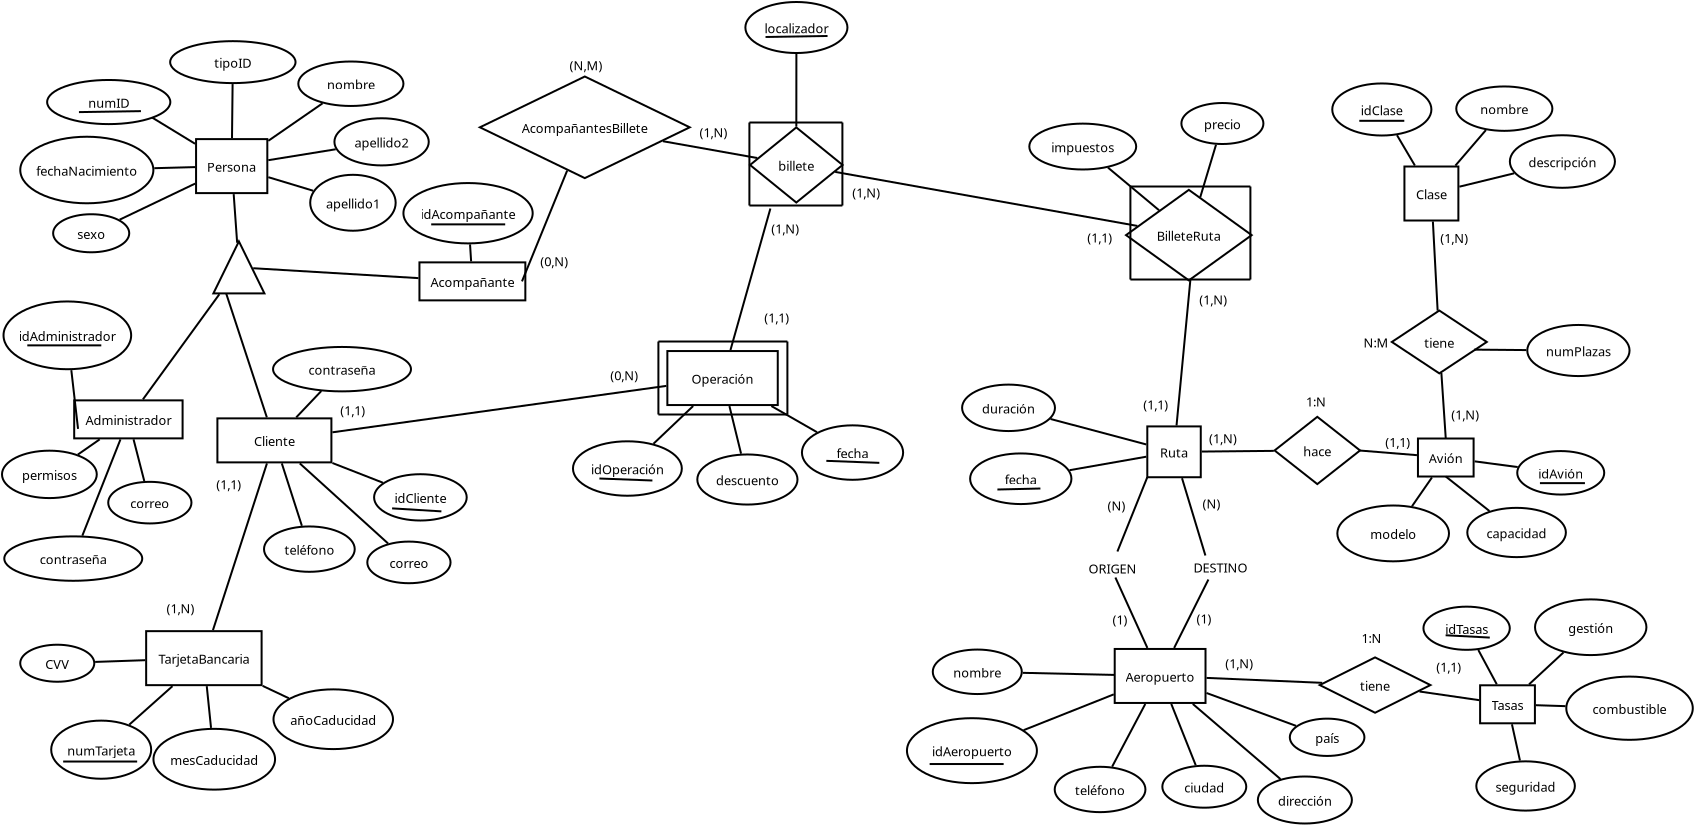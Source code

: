 <?xml version="1.0" encoding="UTF-8"?>
<dia:diagram xmlns:dia="http://www.lysator.liu.se/~alla/dia/">
  <dia:layer name="Fondo" visible="true" active="true">
    <dia:object type="Flowchart - Box" version="0" id="O0">
      <dia:attribute name="obj_pos">
        <dia:point val="9.992,8.087"/>
      </dia:attribute>
      <dia:attribute name="obj_bb">
        <dia:rectangle val="9.942,8.037;13.387,10.837"/>
      </dia:attribute>
      <dia:attribute name="elem_corner">
        <dia:point val="9.992,8.087"/>
      </dia:attribute>
      <dia:attribute name="elem_width">
        <dia:real val="3.345"/>
      </dia:attribute>
      <dia:attribute name="elem_height">
        <dia:real val="2.7"/>
      </dia:attribute>
      <dia:attribute name="border_width">
        <dia:real val="0.1"/>
      </dia:attribute>
      <dia:attribute name="show_background">
        <dia:boolean val="true"/>
      </dia:attribute>
      <dia:attribute name="padding">
        <dia:real val="0.5"/>
      </dia:attribute>
      <dia:attribute name="text">
        <dia:composite type="text">
          <dia:attribute name="string">
            <dia:string>#Persona#</dia:string>
          </dia:attribute>
          <dia:attribute name="font">
            <dia:font family="sans" style="0" name="Helvetica"/>
          </dia:attribute>
          <dia:attribute name="height">
            <dia:real val="0.8"/>
          </dia:attribute>
          <dia:attribute name="pos">
            <dia:point val="11.664,9.677"/>
          </dia:attribute>
          <dia:attribute name="color">
            <dia:color val="#000000"/>
          </dia:attribute>
          <dia:attribute name="alignment">
            <dia:enum val="1"/>
          </dia:attribute>
        </dia:composite>
      </dia:attribute>
    </dia:object>
    <dia:object type="Flowchart - Box" version="0" id="O1">
      <dia:attribute name="obj_pos">
        <dia:point val="33.448,18.684"/>
      </dia:attribute>
      <dia:attribute name="obj_bb">
        <dia:rectangle val="33.398,18.634;39.018,21.434"/>
      </dia:attribute>
      <dia:attribute name="elem_corner">
        <dia:point val="33.448,18.684"/>
      </dia:attribute>
      <dia:attribute name="elem_width">
        <dia:real val="5.52"/>
      </dia:attribute>
      <dia:attribute name="elem_height">
        <dia:real val="2.7"/>
      </dia:attribute>
      <dia:attribute name="border_width">
        <dia:real val="0.1"/>
      </dia:attribute>
      <dia:attribute name="show_background">
        <dia:boolean val="true"/>
      </dia:attribute>
      <dia:attribute name="padding">
        <dia:real val="0.5"/>
      </dia:attribute>
      <dia:attribute name="text">
        <dia:composite type="text">
          <dia:attribute name="string">
            <dia:string>#Operación#</dia:string>
          </dia:attribute>
          <dia:attribute name="font">
            <dia:font family="sans" style="0" name="Helvetica"/>
          </dia:attribute>
          <dia:attribute name="height">
            <dia:real val="0.8"/>
          </dia:attribute>
          <dia:attribute name="pos">
            <dia:point val="36.208,20.274"/>
          </dia:attribute>
          <dia:attribute name="color">
            <dia:color val="#000000"/>
          </dia:attribute>
          <dia:attribute name="alignment">
            <dia:enum val="1"/>
          </dia:attribute>
        </dia:composite>
      </dia:attribute>
    </dia:object>
    <dia:object type="Flowchart - Box" version="0" id="O2">
      <dia:attribute name="obj_pos">
        <dia:point val="55.937,33.579"/>
      </dia:attribute>
      <dia:attribute name="obj_bb">
        <dia:rectangle val="55.887,33.529;60.285,36.329"/>
      </dia:attribute>
      <dia:attribute name="elem_corner">
        <dia:point val="55.937,33.579"/>
      </dia:attribute>
      <dia:attribute name="elem_width">
        <dia:real val="4.297"/>
      </dia:attribute>
      <dia:attribute name="elem_height">
        <dia:real val="2.7"/>
      </dia:attribute>
      <dia:attribute name="border_width">
        <dia:real val="0.1"/>
      </dia:attribute>
      <dia:attribute name="show_background">
        <dia:boolean val="true"/>
      </dia:attribute>
      <dia:attribute name="padding">
        <dia:real val="0.5"/>
      </dia:attribute>
      <dia:attribute name="text">
        <dia:composite type="text">
          <dia:attribute name="string">
            <dia:string>#Aeropuerto#</dia:string>
          </dia:attribute>
          <dia:attribute name="font">
            <dia:font family="sans" style="0" name="Helvetica"/>
          </dia:attribute>
          <dia:attribute name="height">
            <dia:real val="0.8"/>
          </dia:attribute>
          <dia:attribute name="pos">
            <dia:point val="58.086,35.169"/>
          </dia:attribute>
          <dia:attribute name="color">
            <dia:color val="#000000"/>
          </dia:attribute>
          <dia:attribute name="alignment">
            <dia:enum val="1"/>
          </dia:attribute>
        </dia:composite>
      </dia:attribute>
    </dia:object>
    <dia:object type="Flowchart - Box" version="0" id="O3">
      <dia:attribute name="obj_pos">
        <dia:point val="71.04,23.057"/>
      </dia:attribute>
      <dia:attribute name="obj_bb">
        <dia:rectangle val="70.99,23.007;73.747,25.007"/>
      </dia:attribute>
      <dia:attribute name="elem_corner">
        <dia:point val="71.04,23.057"/>
      </dia:attribute>
      <dia:attribute name="elem_width">
        <dia:real val="2.658"/>
      </dia:attribute>
      <dia:attribute name="elem_height">
        <dia:real val="1.9"/>
      </dia:attribute>
      <dia:attribute name="border_width">
        <dia:real val="0.1"/>
      </dia:attribute>
      <dia:attribute name="show_background">
        <dia:boolean val="true"/>
      </dia:attribute>
      <dia:attribute name="padding">
        <dia:real val="0.5"/>
      </dia:attribute>
      <dia:attribute name="text">
        <dia:composite type="text">
          <dia:attribute name="string">
            <dia:string>#Avión#</dia:string>
          </dia:attribute>
          <dia:attribute name="font">
            <dia:font family="sans" style="0" name="Helvetica"/>
          </dia:attribute>
          <dia:attribute name="height">
            <dia:real val="0.8"/>
          </dia:attribute>
          <dia:attribute name="pos">
            <dia:point val="72.368,24.247"/>
          </dia:attribute>
          <dia:attribute name="color">
            <dia:color val="#000000"/>
          </dia:attribute>
          <dia:attribute name="alignment">
            <dia:enum val="1"/>
          </dia:attribute>
        </dia:composite>
      </dia:attribute>
    </dia:object>
    <dia:object type="Flowchart - Box" version="0" id="O4">
      <dia:attribute name="obj_pos">
        <dia:point val="57.445,22.452"/>
      </dia:attribute>
      <dia:attribute name="obj_bb">
        <dia:rectangle val="57.395,22.402;60.167,25.043"/>
      </dia:attribute>
      <dia:attribute name="elem_corner">
        <dia:point val="57.445,22.452"/>
      </dia:attribute>
      <dia:attribute name="elem_width">
        <dia:real val="2.673"/>
      </dia:attribute>
      <dia:attribute name="elem_height">
        <dia:real val="2.541"/>
      </dia:attribute>
      <dia:attribute name="border_width">
        <dia:real val="0.1"/>
      </dia:attribute>
      <dia:attribute name="show_background">
        <dia:boolean val="true"/>
      </dia:attribute>
      <dia:attribute name="padding">
        <dia:real val="0.5"/>
      </dia:attribute>
      <dia:attribute name="text">
        <dia:composite type="text">
          <dia:attribute name="string">
            <dia:string>#Ruta#</dia:string>
          </dia:attribute>
          <dia:attribute name="font">
            <dia:font family="sans" style="0" name="Helvetica"/>
          </dia:attribute>
          <dia:attribute name="height">
            <dia:real val="0.8"/>
          </dia:attribute>
          <dia:attribute name="pos">
            <dia:point val="58.781,23.962"/>
          </dia:attribute>
          <dia:attribute name="color">
            <dia:color val="#000000"/>
          </dia:attribute>
          <dia:attribute name="alignment">
            <dia:enum val="1"/>
          </dia:attribute>
        </dia:composite>
      </dia:attribute>
    </dia:object>
    <dia:object type="Flowchart - Ellipse" version="0" id="O5">
      <dia:attribute name="obj_pos">
        <dia:point val="2.437,5.13"/>
      </dia:attribute>
      <dia:attribute name="obj_bb">
        <dia:rectangle val="2.387,5.08;8.646,7.387"/>
      </dia:attribute>
      <dia:attribute name="elem_corner">
        <dia:point val="2.437,5.13"/>
      </dia:attribute>
      <dia:attribute name="elem_width">
        <dia:real val="6.159"/>
      </dia:attribute>
      <dia:attribute name="elem_height">
        <dia:real val="2.207"/>
      </dia:attribute>
      <dia:attribute name="border_width">
        <dia:real val="0.1"/>
      </dia:attribute>
      <dia:attribute name="show_background">
        <dia:boolean val="true"/>
      </dia:attribute>
      <dia:attribute name="padding">
        <dia:real val="0.354"/>
      </dia:attribute>
      <dia:attribute name="text">
        <dia:composite type="text">
          <dia:attribute name="string">
            <dia:string>#numID#</dia:string>
          </dia:attribute>
          <dia:attribute name="font">
            <dia:font family="sans" style="0" name="Helvetica"/>
          </dia:attribute>
          <dia:attribute name="height">
            <dia:real val="0.8"/>
          </dia:attribute>
          <dia:attribute name="pos">
            <dia:point val="5.516,6.474"/>
          </dia:attribute>
          <dia:attribute name="color">
            <dia:color val="#000000"/>
          </dia:attribute>
          <dia:attribute name="alignment">
            <dia:enum val="1"/>
          </dia:attribute>
        </dia:composite>
      </dia:attribute>
    </dia:object>
    <dia:object type="Flowchart - Ellipse" version="0" id="O6">
      <dia:attribute name="obj_pos">
        <dia:point val="8.588,3.189"/>
      </dia:attribute>
      <dia:attribute name="obj_bb">
        <dia:rectangle val="8.538,3.139;14.907,5.337"/>
      </dia:attribute>
      <dia:attribute name="elem_corner">
        <dia:point val="8.588,3.189"/>
      </dia:attribute>
      <dia:attribute name="elem_width">
        <dia:real val="6.268"/>
      </dia:attribute>
      <dia:attribute name="elem_height">
        <dia:real val="2.098"/>
      </dia:attribute>
      <dia:attribute name="show_background">
        <dia:boolean val="true"/>
      </dia:attribute>
      <dia:attribute name="padding">
        <dia:real val="0.354"/>
      </dia:attribute>
      <dia:attribute name="text">
        <dia:composite type="text">
          <dia:attribute name="string">
            <dia:string>#tipoID#</dia:string>
          </dia:attribute>
          <dia:attribute name="font">
            <dia:font family="sans" style="0" name="Helvetica"/>
          </dia:attribute>
          <dia:attribute name="height">
            <dia:real val="0.8"/>
          </dia:attribute>
          <dia:attribute name="pos">
            <dia:point val="11.723,4.478"/>
          </dia:attribute>
          <dia:attribute name="color">
            <dia:color val="#000000"/>
          </dia:attribute>
          <dia:attribute name="alignment">
            <dia:enum val="1"/>
          </dia:attribute>
        </dia:composite>
      </dia:attribute>
    </dia:object>
    <dia:object type="Flowchart - Ellipse" version="0" id="O7">
      <dia:attribute name="obj_pos">
        <dia:point val="14.995,4.207"/>
      </dia:attribute>
      <dia:attribute name="obj_bb">
        <dia:rectangle val="14.945,4.157;20.302,6.48"/>
      </dia:attribute>
      <dia:attribute name="elem_corner">
        <dia:point val="14.995,4.207"/>
      </dia:attribute>
      <dia:attribute name="elem_width">
        <dia:real val="5.257"/>
      </dia:attribute>
      <dia:attribute name="elem_height">
        <dia:real val="2.223"/>
      </dia:attribute>
      <dia:attribute name="show_background">
        <dia:boolean val="true"/>
      </dia:attribute>
      <dia:attribute name="padding">
        <dia:real val="0.354"/>
      </dia:attribute>
      <dia:attribute name="text">
        <dia:composite type="text">
          <dia:attribute name="string">
            <dia:string>#nombre#</dia:string>
          </dia:attribute>
          <dia:attribute name="font">
            <dia:font family="sans" style="0" name="Helvetica"/>
          </dia:attribute>
          <dia:attribute name="height">
            <dia:real val="0.8"/>
          </dia:attribute>
          <dia:attribute name="pos">
            <dia:point val="17.623,5.559"/>
          </dia:attribute>
          <dia:attribute name="color">
            <dia:color val="#000000"/>
          </dia:attribute>
          <dia:attribute name="alignment">
            <dia:enum val="1"/>
          </dia:attribute>
        </dia:composite>
      </dia:attribute>
    </dia:object>
    <dia:object type="Flowchart - Ellipse" version="0" id="O8">
      <dia:attribute name="obj_pos">
        <dia:point val="15.684,9.933"/>
      </dia:attribute>
      <dia:attribute name="obj_bb">
        <dia:rectangle val="15.634,9.883;19.82,12.656"/>
      </dia:attribute>
      <dia:attribute name="elem_corner">
        <dia:point val="15.684,9.933"/>
      </dia:attribute>
      <dia:attribute name="elem_width">
        <dia:real val="4.086"/>
      </dia:attribute>
      <dia:attribute name="elem_height">
        <dia:real val="2.674"/>
      </dia:attribute>
      <dia:attribute name="show_background">
        <dia:boolean val="true"/>
      </dia:attribute>
      <dia:attribute name="padding">
        <dia:real val="0.354"/>
      </dia:attribute>
      <dia:attribute name="text">
        <dia:composite type="text">
          <dia:attribute name="string">
            <dia:string>#apellido1#</dia:string>
          </dia:attribute>
          <dia:attribute name="font">
            <dia:font family="sans" style="0" name="Helvetica"/>
          </dia:attribute>
          <dia:attribute name="height">
            <dia:real val="0.8"/>
          </dia:attribute>
          <dia:attribute name="pos">
            <dia:point val="17.727,11.509"/>
          </dia:attribute>
          <dia:attribute name="color">
            <dia:color val="#000000"/>
          </dia:attribute>
          <dia:attribute name="alignment">
            <dia:enum val="1"/>
          </dia:attribute>
        </dia:composite>
      </dia:attribute>
    </dia:object>
    <dia:object type="Flowchart - Ellipse" version="0" id="O9">
      <dia:attribute name="obj_pos">
        <dia:point val="16.885,7.086"/>
      </dia:attribute>
      <dia:attribute name="obj_bb">
        <dia:rectangle val="16.835,7.036;21.484,9.411"/>
      </dia:attribute>
      <dia:attribute name="elem_corner">
        <dia:point val="16.885,7.086"/>
      </dia:attribute>
      <dia:attribute name="elem_width">
        <dia:real val="4.549"/>
      </dia:attribute>
      <dia:attribute name="elem_height">
        <dia:real val="2.274"/>
      </dia:attribute>
      <dia:attribute name="show_background">
        <dia:boolean val="true"/>
      </dia:attribute>
      <dia:attribute name="padding">
        <dia:real val="0.354"/>
      </dia:attribute>
      <dia:attribute name="text">
        <dia:composite type="text">
          <dia:attribute name="string">
            <dia:string>#apellido2#</dia:string>
          </dia:attribute>
          <dia:attribute name="font">
            <dia:font family="sans" style="0" name="Helvetica"/>
          </dia:attribute>
          <dia:attribute name="height">
            <dia:real val="0.8"/>
          </dia:attribute>
          <dia:attribute name="pos">
            <dia:point val="19.16,8.463"/>
          </dia:attribute>
          <dia:attribute name="color">
            <dia:color val="#000000"/>
          </dia:attribute>
          <dia:attribute name="alignment">
            <dia:enum val="1"/>
          </dia:attribute>
        </dia:composite>
      </dia:attribute>
    </dia:object>
    <dia:object type="Flowchart - Ellipse" version="0" id="O10">
      <dia:attribute name="obj_pos">
        <dia:point val="1.215,8.029"/>
      </dia:attribute>
      <dia:attribute name="obj_bb">
        <dia:rectangle val="1.165,7.979;7.677,11.285"/>
      </dia:attribute>
      <dia:attribute name="elem_corner">
        <dia:point val="1.215,8.029"/>
      </dia:attribute>
      <dia:attribute name="elem_width">
        <dia:real val="6.412"/>
      </dia:attribute>
      <dia:attribute name="elem_height">
        <dia:real val="3.206"/>
      </dia:attribute>
      <dia:attribute name="show_background">
        <dia:boolean val="true"/>
      </dia:attribute>
      <dia:attribute name="padding">
        <dia:real val="0.354"/>
      </dia:attribute>
      <dia:attribute name="text">
        <dia:composite type="text">
          <dia:attribute name="string">
            <dia:string>#fechaNacimiento#</dia:string>
          </dia:attribute>
          <dia:attribute name="font">
            <dia:font family="sans" style="0" name="Helvetica"/>
          </dia:attribute>
          <dia:attribute name="height">
            <dia:real val="0.8"/>
          </dia:attribute>
          <dia:attribute name="pos">
            <dia:point val="4.421,9.872"/>
          </dia:attribute>
          <dia:attribute name="color">
            <dia:color val="#000000"/>
          </dia:attribute>
          <dia:attribute name="alignment">
            <dia:enum val="1"/>
          </dia:attribute>
        </dia:composite>
      </dia:attribute>
    </dia:object>
    <dia:object type="Flowchart - Ellipse" version="0" id="O11">
      <dia:attribute name="obj_pos">
        <dia:point val="2.756,11.853"/>
      </dia:attribute>
      <dia:attribute name="obj_bb">
        <dia:rectangle val="2.706,11.803;6.571,13.786"/>
      </dia:attribute>
      <dia:attribute name="elem_corner">
        <dia:point val="2.756,11.853"/>
      </dia:attribute>
      <dia:attribute name="elem_width">
        <dia:real val="3.766"/>
      </dia:attribute>
      <dia:attribute name="elem_height">
        <dia:real val="1.883"/>
      </dia:attribute>
      <dia:attribute name="show_background">
        <dia:boolean val="true"/>
      </dia:attribute>
      <dia:attribute name="padding">
        <dia:real val="0.354"/>
      </dia:attribute>
      <dia:attribute name="text">
        <dia:composite type="text">
          <dia:attribute name="string">
            <dia:string>#sexo#</dia:string>
          </dia:attribute>
          <dia:attribute name="font">
            <dia:font family="sans" style="0" name="Helvetica"/>
          </dia:attribute>
          <dia:attribute name="height">
            <dia:real val="0.8"/>
          </dia:attribute>
          <dia:attribute name="pos">
            <dia:point val="4.639,13.035"/>
          </dia:attribute>
          <dia:attribute name="color">
            <dia:color val="#000000"/>
          </dia:attribute>
          <dia:attribute name="alignment">
            <dia:enum val="1"/>
          </dia:attribute>
        </dia:composite>
      </dia:attribute>
    </dia:object>
    <dia:object type="Standard - Line" version="0" id="O12">
      <dia:attribute name="obj_pos">
        <dia:point val="9.942,8.386"/>
      </dia:attribute>
      <dia:attribute name="obj_bb">
        <dia:rectangle val="7.625,6.945;10.01,8.455"/>
      </dia:attribute>
      <dia:attribute name="conn_endpoints">
        <dia:point val="9.942,8.386"/>
        <dia:point val="7.694,7.014"/>
      </dia:attribute>
      <dia:attribute name="numcp">
        <dia:int val="1"/>
      </dia:attribute>
      <dia:connections>
        <dia:connection handle="0" to="O0" connection="16"/>
        <dia:connection handle="1" to="O5" connection="14"/>
      </dia:connections>
    </dia:object>
    <dia:object type="Standard - Line" version="0" id="O13">
      <dia:attribute name="obj_pos">
        <dia:point val="11.68,8.038"/>
      </dia:attribute>
      <dia:attribute name="obj_bb">
        <dia:rectangle val="11.629,5.285;11.761,8.088"/>
      </dia:attribute>
      <dia:attribute name="conn_endpoints">
        <dia:point val="11.68,8.038"/>
        <dia:point val="11.71,5.336"/>
      </dia:attribute>
      <dia:attribute name="numcp">
        <dia:int val="1"/>
      </dia:attribute>
      <dia:connections>
        <dia:connection handle="0" to="O0" connection="16"/>
        <dia:connection handle="1" to="O6" connection="16"/>
      </dia:connections>
    </dia:object>
    <dia:object type="Standard - Line" version="0" id="O14">
      <dia:attribute name="obj_pos">
        <dia:point val="13.364,8.263"/>
      </dia:attribute>
      <dia:attribute name="obj_bb">
        <dia:rectangle val="13.294,6.226;16.28,8.332"/>
      </dia:attribute>
      <dia:attribute name="conn_endpoints">
        <dia:point val="13.364,8.263"/>
        <dia:point val="16.21,6.295"/>
      </dia:attribute>
      <dia:attribute name="numcp">
        <dia:int val="1"/>
      </dia:attribute>
      <dia:connections>
        <dia:connection handle="0" to="O0" connection="16"/>
        <dia:connection handle="1" to="O7" connection="16"/>
      </dia:connections>
    </dia:object>
    <dia:object type="Standard - Line" version="0" id="O15">
      <dia:attribute name="obj_pos">
        <dia:point val="13.387,9.158"/>
      </dia:attribute>
      <dia:attribute name="obj_bb">
        <dia:rectangle val="13.329,8.524;17.004,9.216"/>
      </dia:attribute>
      <dia:attribute name="conn_endpoints">
        <dia:point val="13.387,9.158"/>
        <dia:point val="16.947,8.582"/>
      </dia:attribute>
      <dia:attribute name="numcp">
        <dia:int val="1"/>
      </dia:attribute>
      <dia:connections>
        <dia:connection handle="0" to="O0" connection="16"/>
        <dia:connection handle="1" to="O9" connection="16"/>
      </dia:connections>
    </dia:object>
    <dia:object type="Standard - Line" version="0" id="O16">
      <dia:attribute name="obj_pos">
        <dia:point val="13.384,9.957"/>
      </dia:attribute>
      <dia:attribute name="obj_bb">
        <dia:rectangle val="13.322,9.895;15.887,10.757"/>
      </dia:attribute>
      <dia:attribute name="conn_endpoints">
        <dia:point val="13.384,9.957"/>
        <dia:point val="15.825,10.695"/>
      </dia:attribute>
      <dia:attribute name="numcp">
        <dia:int val="1"/>
      </dia:attribute>
      <dia:connections>
        <dia:connection handle="0" to="O0" connection="16"/>
        <dia:connection handle="1" to="O8" connection="16"/>
      </dia:connections>
    </dia:object>
    <dia:object type="Standard - Line" version="0" id="O17">
      <dia:attribute name="obj_pos">
        <dia:point val="9.942,10.26"/>
      </dia:attribute>
      <dia:attribute name="obj_bb">
        <dia:rectangle val="5.975,10.194;10.008,12.191"/>
      </dia:attribute>
      <dia:attribute name="conn_endpoints">
        <dia:point val="9.942,10.26"/>
        <dia:point val="6.042,12.124"/>
      </dia:attribute>
      <dia:attribute name="numcp">
        <dia:int val="1"/>
      </dia:attribute>
      <dia:connections>
        <dia:connection handle="0" to="O0" connection="16"/>
        <dia:connection handle="1" to="O11" connection="16"/>
      </dia:connections>
    </dia:object>
    <dia:object type="Standard - Line" version="0" id="O18">
      <dia:attribute name="obj_pos">
        <dia:point val="9.941,9.483"/>
      </dia:attribute>
      <dia:attribute name="obj_bb">
        <dia:rectangle val="7.621,9.432;9.993,9.596"/>
      </dia:attribute>
      <dia:attribute name="conn_endpoints">
        <dia:point val="9.941,9.483"/>
        <dia:point val="7.672,9.545"/>
      </dia:attribute>
      <dia:attribute name="numcp">
        <dia:int val="1"/>
      </dia:attribute>
      <dia:connections>
        <dia:connection handle="0" to="O0" connection="16"/>
        <dia:connection handle="1" to="O10" connection="16"/>
      </dia:connections>
    </dia:object>
    <dia:object type="Flowchart - Ellipse" version="0" id="O19">
      <dia:attribute name="obj_pos">
        <dia:point val="18.499,28.238"/>
      </dia:attribute>
      <dia:attribute name="obj_bb">
        <dia:rectangle val="18.449,28.188;22.603,30.315"/>
      </dia:attribute>
      <dia:attribute name="elem_corner">
        <dia:point val="18.499,28.238"/>
      </dia:attribute>
      <dia:attribute name="elem_width">
        <dia:real val="4.054"/>
      </dia:attribute>
      <dia:attribute name="elem_height">
        <dia:real val="2.027"/>
      </dia:attribute>
      <dia:attribute name="show_background">
        <dia:boolean val="true"/>
      </dia:attribute>
      <dia:attribute name="padding">
        <dia:real val="0.354"/>
      </dia:attribute>
      <dia:attribute name="text">
        <dia:composite type="text">
          <dia:attribute name="string">
            <dia:string>#correo#</dia:string>
          </dia:attribute>
          <dia:attribute name="font">
            <dia:font family="sans" style="0" name="Helvetica"/>
          </dia:attribute>
          <dia:attribute name="height">
            <dia:real val="0.8"/>
          </dia:attribute>
          <dia:attribute name="pos">
            <dia:point val="20.526,29.492"/>
          </dia:attribute>
          <dia:attribute name="color">
            <dia:color val="#000000"/>
          </dia:attribute>
          <dia:attribute name="alignment">
            <dia:enum val="1"/>
          </dia:attribute>
        </dia:composite>
      </dia:attribute>
    </dia:object>
    <dia:object type="Flowchart - Ellipse" version="0" id="O20">
      <dia:attribute name="obj_pos">
        <dia:point val="13.733,18.479"/>
      </dia:attribute>
      <dia:attribute name="obj_bb">
        <dia:rectangle val="13.683,18.429;20.679,20.75"/>
      </dia:attribute>
      <dia:attribute name="elem_corner">
        <dia:point val="13.733,18.479"/>
      </dia:attribute>
      <dia:attribute name="elem_width">
        <dia:real val="6.896"/>
      </dia:attribute>
      <dia:attribute name="elem_height">
        <dia:real val="2.221"/>
      </dia:attribute>
      <dia:attribute name="show_background">
        <dia:boolean val="true"/>
      </dia:attribute>
      <dia:attribute name="padding">
        <dia:real val="0.354"/>
      </dia:attribute>
      <dia:attribute name="text">
        <dia:composite type="text">
          <dia:attribute name="string">
            <dia:string>#contraseña#</dia:string>
          </dia:attribute>
          <dia:attribute name="font">
            <dia:font family="sans" style="0" name="Helvetica"/>
          </dia:attribute>
          <dia:attribute name="height">
            <dia:real val="0.8"/>
          </dia:attribute>
          <dia:attribute name="pos">
            <dia:point val="17.181,19.829"/>
          </dia:attribute>
          <dia:attribute name="color">
            <dia:color val="#000000"/>
          </dia:attribute>
          <dia:attribute name="alignment">
            <dia:enum val="1"/>
          </dia:attribute>
        </dia:composite>
      </dia:attribute>
    </dia:object>
    <dia:object type="Flowchart - Ellipse" version="0" id="O21">
      <dia:attribute name="obj_pos">
        <dia:point val="13.356,27.492"/>
      </dia:attribute>
      <dia:attribute name="obj_bb">
        <dia:rectangle val="13.306,27.442;17.791,29.734"/>
      </dia:attribute>
      <dia:attribute name="elem_corner">
        <dia:point val="13.356,27.492"/>
      </dia:attribute>
      <dia:attribute name="elem_width">
        <dia:real val="4.385"/>
      </dia:attribute>
      <dia:attribute name="elem_height">
        <dia:real val="2.192"/>
      </dia:attribute>
      <dia:attribute name="show_background">
        <dia:boolean val="true"/>
      </dia:attribute>
      <dia:attribute name="padding">
        <dia:real val="0.354"/>
      </dia:attribute>
      <dia:attribute name="text">
        <dia:composite type="text">
          <dia:attribute name="string">
            <dia:string>#teléfono#</dia:string>
          </dia:attribute>
          <dia:attribute name="font">
            <dia:font family="sans" style="0" name="Helvetica"/>
          </dia:attribute>
          <dia:attribute name="height">
            <dia:real val="0.8"/>
          </dia:attribute>
          <dia:attribute name="pos">
            <dia:point val="15.548,28.828"/>
          </dia:attribute>
          <dia:attribute name="color">
            <dia:color val="#000000"/>
          </dia:attribute>
          <dia:attribute name="alignment">
            <dia:enum val="1"/>
          </dia:attribute>
        </dia:composite>
      </dia:attribute>
    </dia:object>
    <dia:object type="Flowchart - Ellipse" version="0" id="O22">
      <dia:attribute name="obj_pos">
        <dia:point val="52.891,39.509"/>
      </dia:attribute>
      <dia:attribute name="obj_bb">
        <dia:rectangle val="52.841,39.459;57.326,41.752"/>
      </dia:attribute>
      <dia:attribute name="elem_corner">
        <dia:point val="52.891,39.509"/>
      </dia:attribute>
      <dia:attribute name="elem_width">
        <dia:real val="4.385"/>
      </dia:attribute>
      <dia:attribute name="elem_height">
        <dia:real val="2.192"/>
      </dia:attribute>
      <dia:attribute name="show_background">
        <dia:boolean val="true"/>
      </dia:attribute>
      <dia:attribute name="padding">
        <dia:real val="0.354"/>
      </dia:attribute>
      <dia:attribute name="text">
        <dia:composite type="text">
          <dia:attribute name="string">
            <dia:string>#teléfono#</dia:string>
          </dia:attribute>
          <dia:attribute name="font">
            <dia:font family="sans" style="0" name="Helvetica"/>
          </dia:attribute>
          <dia:attribute name="height">
            <dia:real val="0.8"/>
          </dia:attribute>
          <dia:attribute name="pos">
            <dia:point val="55.084,40.846"/>
          </dia:attribute>
          <dia:attribute name="color">
            <dia:color val="#000000"/>
          </dia:attribute>
          <dia:attribute name="alignment">
            <dia:enum val="1"/>
          </dia:attribute>
        </dia:composite>
      </dia:attribute>
    </dia:object>
    <dia:object type="Standard - Line" version="0" id="O23">
      <dia:attribute name="obj_pos">
        <dia:point val="15.064,24.297"/>
      </dia:attribute>
      <dia:attribute name="obj_bb">
        <dia:rectangle val="14.994,24.226;19.581,28.401"/>
      </dia:attribute>
      <dia:attribute name="conn_endpoints">
        <dia:point val="15.064,24.297"/>
        <dia:point val="19.51,28.331"/>
      </dia:attribute>
      <dia:attribute name="numcp">
        <dia:int val="1"/>
      </dia:attribute>
      <dia:connections>
        <dia:connection handle="0" to="O126" connection="16"/>
        <dia:connection handle="1" to="O19" connection="16"/>
      </dia:connections>
    </dia:object>
    <dia:object type="Standard - Line" version="0" id="O24">
      <dia:attribute name="obj_pos">
        <dia:point val="14.891,22.001"/>
      </dia:attribute>
      <dia:attribute name="obj_bb">
        <dia:rectangle val="14.82,20.611;16.215,22.072"/>
      </dia:attribute>
      <dia:attribute name="conn_endpoints">
        <dia:point val="14.891,22.001"/>
        <dia:point val="16.144,20.681"/>
      </dia:attribute>
      <dia:attribute name="numcp">
        <dia:int val="1"/>
      </dia:attribute>
      <dia:connections>
        <dia:connection handle="0" to="O126" connection="16"/>
        <dia:connection handle="1" to="O20" connection="16"/>
      </dia:connections>
    </dia:object>
    <dia:object type="Standard - Line" version="0" id="O25">
      <dia:attribute name="obj_pos">
        <dia:point val="15.185,27.458"/>
      </dia:attribute>
      <dia:attribute name="obj_bb">
        <dia:rectangle val="14.107,24.237;15.248,27.521"/>
      </dia:attribute>
      <dia:attribute name="conn_endpoints">
        <dia:point val="15.185,27.458"/>
        <dia:point val="14.17,24.3"/>
      </dia:attribute>
      <dia:attribute name="numcp">
        <dia:int val="1"/>
      </dia:attribute>
      <dia:connections>
        <dia:connection handle="0" to="O21" connection="16"/>
        <dia:connection handle="1" to="O126" connection="16"/>
      </dia:connections>
    </dia:object>
    <dia:object type="Flowchart - Ellipse" version="0" id="O26">
      <dia:attribute name="obj_pos">
        <dia:point val="45.428,37.04"/>
      </dia:attribute>
      <dia:attribute name="obj_bb">
        <dia:rectangle val="45.378,36.99;51.975,40.339"/>
      </dia:attribute>
      <dia:attribute name="elem_corner">
        <dia:point val="45.428,37.04"/>
      </dia:attribute>
      <dia:attribute name="elem_width">
        <dia:real val="6.497"/>
      </dia:attribute>
      <dia:attribute name="elem_height">
        <dia:real val="3.249"/>
      </dia:attribute>
      <dia:attribute name="border_width">
        <dia:real val="0.1"/>
      </dia:attribute>
      <dia:attribute name="show_background">
        <dia:boolean val="true"/>
      </dia:attribute>
      <dia:attribute name="padding">
        <dia:real val="0.354"/>
      </dia:attribute>
      <dia:attribute name="text">
        <dia:composite type="text">
          <dia:attribute name="string">
            <dia:string>#idAeropuerto#</dia:string>
          </dia:attribute>
          <dia:attribute name="font">
            <dia:font family="sans" style="0" name="Helvetica"/>
          </dia:attribute>
          <dia:attribute name="height">
            <dia:real val="0.8"/>
          </dia:attribute>
          <dia:attribute name="pos">
            <dia:point val="48.676,38.905"/>
          </dia:attribute>
          <dia:attribute name="color">
            <dia:color val="#000000"/>
          </dia:attribute>
          <dia:attribute name="alignment">
            <dia:enum val="1"/>
          </dia:attribute>
        </dia:composite>
      </dia:attribute>
    </dia:object>
    <dia:object type="Flowchart - Ellipse" version="0" id="O27">
      <dia:attribute name="obj_pos">
        <dia:point val="46.795,33.647"/>
      </dia:attribute>
      <dia:attribute name="obj_bb">
        <dia:rectangle val="46.745,33.597;51.144,35.847"/>
      </dia:attribute>
      <dia:attribute name="elem_corner">
        <dia:point val="46.795,33.647"/>
      </dia:attribute>
      <dia:attribute name="elem_width">
        <dia:real val="4.299"/>
      </dia:attribute>
      <dia:attribute name="elem_height">
        <dia:real val="2.149"/>
      </dia:attribute>
      <dia:attribute name="show_background">
        <dia:boolean val="true"/>
      </dia:attribute>
      <dia:attribute name="padding">
        <dia:real val="0.354"/>
      </dia:attribute>
      <dia:attribute name="text">
        <dia:composite type="text">
          <dia:attribute name="string">
            <dia:string>#nombre#</dia:string>
          </dia:attribute>
          <dia:attribute name="font">
            <dia:font family="sans" style="0" name="Helvetica"/>
          </dia:attribute>
          <dia:attribute name="height">
            <dia:real val="0.8"/>
          </dia:attribute>
          <dia:attribute name="pos">
            <dia:point val="48.945,34.962"/>
          </dia:attribute>
          <dia:attribute name="color">
            <dia:color val="#000000"/>
          </dia:attribute>
          <dia:attribute name="alignment">
            <dia:enum val="1"/>
          </dia:attribute>
        </dia:composite>
      </dia:attribute>
    </dia:object>
    <dia:object type="Flowchart - Ellipse" version="0" id="O28">
      <dia:attribute name="obj_pos">
        <dia:point val="63.053,39.996"/>
      </dia:attribute>
      <dia:attribute name="obj_bb">
        <dia:rectangle val="63.003,39.946;67.645,42.317"/>
      </dia:attribute>
      <dia:attribute name="elem_corner">
        <dia:point val="63.053,39.996"/>
      </dia:attribute>
      <dia:attribute name="elem_width">
        <dia:real val="4.542"/>
      </dia:attribute>
      <dia:attribute name="elem_height">
        <dia:real val="2.271"/>
      </dia:attribute>
      <dia:attribute name="show_background">
        <dia:boolean val="true"/>
      </dia:attribute>
      <dia:attribute name="padding">
        <dia:real val="0.354"/>
      </dia:attribute>
      <dia:attribute name="text">
        <dia:composite type="text">
          <dia:attribute name="string">
            <dia:string>#dirección#</dia:string>
          </dia:attribute>
          <dia:attribute name="font">
            <dia:font family="sans" style="0" name="Helvetica"/>
          </dia:attribute>
          <dia:attribute name="height">
            <dia:real val="0.8"/>
          </dia:attribute>
          <dia:attribute name="pos">
            <dia:point val="65.324,41.371"/>
          </dia:attribute>
          <dia:attribute name="color">
            <dia:color val="#000000"/>
          </dia:attribute>
          <dia:attribute name="alignment">
            <dia:enum val="1"/>
          </dia:attribute>
        </dia:composite>
      </dia:attribute>
    </dia:object>
    <dia:object type="Flowchart - Ellipse" version="0" id="O29">
      <dia:attribute name="obj_pos">
        <dia:point val="58.25,39.445"/>
      </dia:attribute>
      <dia:attribute name="obj_bb">
        <dia:rectangle val="58.2,39.395;62.39,41.54"/>
      </dia:attribute>
      <dia:attribute name="elem_corner">
        <dia:point val="58.25,39.445"/>
      </dia:attribute>
      <dia:attribute name="elem_width">
        <dia:real val="4.09"/>
      </dia:attribute>
      <dia:attribute name="elem_height">
        <dia:real val="2.045"/>
      </dia:attribute>
      <dia:attribute name="show_background">
        <dia:boolean val="true"/>
      </dia:attribute>
      <dia:attribute name="padding">
        <dia:real val="0.354"/>
      </dia:attribute>
      <dia:attribute name="text">
        <dia:composite type="text">
          <dia:attribute name="string">
            <dia:string>#ciudad#</dia:string>
          </dia:attribute>
          <dia:attribute name="font">
            <dia:font family="sans" style="0" name="Helvetica"/>
          </dia:attribute>
          <dia:attribute name="height">
            <dia:real val="0.8"/>
          </dia:attribute>
          <dia:attribute name="pos">
            <dia:point val="60.295,40.708"/>
          </dia:attribute>
          <dia:attribute name="color">
            <dia:color val="#000000"/>
          </dia:attribute>
          <dia:attribute name="alignment">
            <dia:enum val="1"/>
          </dia:attribute>
        </dia:composite>
      </dia:attribute>
    </dia:object>
    <dia:object type="Flowchart - Ellipse" version="0" id="O30">
      <dia:attribute name="obj_pos">
        <dia:point val="64.596,37.076"/>
      </dia:attribute>
      <dia:attribute name="obj_bb">
        <dia:rectangle val="64.546,37.026;68.327,38.966"/>
      </dia:attribute>
      <dia:attribute name="elem_corner">
        <dia:point val="64.596,37.076"/>
      </dia:attribute>
      <dia:attribute name="elem_width">
        <dia:real val="3.68"/>
      </dia:attribute>
      <dia:attribute name="elem_height">
        <dia:real val="1.84"/>
      </dia:attribute>
      <dia:attribute name="show_background">
        <dia:boolean val="true"/>
      </dia:attribute>
      <dia:attribute name="padding">
        <dia:real val="0.354"/>
      </dia:attribute>
      <dia:attribute name="text">
        <dia:composite type="text">
          <dia:attribute name="string">
            <dia:string>#país#</dia:string>
          </dia:attribute>
          <dia:attribute name="font">
            <dia:font family="sans" style="0" name="Helvetica"/>
          </dia:attribute>
          <dia:attribute name="height">
            <dia:real val="0.8"/>
          </dia:attribute>
          <dia:attribute name="pos">
            <dia:point val="66.437,38.236"/>
          </dia:attribute>
          <dia:attribute name="color">
            <dia:color val="#000000"/>
          </dia:attribute>
          <dia:attribute name="alignment">
            <dia:enum val="1"/>
          </dia:attribute>
        </dia:composite>
      </dia:attribute>
    </dia:object>
    <dia:object type="Standard - Line" version="0" id="O31">
      <dia:attribute name="obj_pos">
        <dia:point val="59.72,36.329"/>
      </dia:attribute>
      <dia:attribute name="obj_bb">
        <dia:rectangle val="59.649,36.258;64.212,40.188"/>
      </dia:attribute>
      <dia:attribute name="conn_endpoints">
        <dia:point val="59.72,36.329"/>
        <dia:point val="64.141,40.118"/>
      </dia:attribute>
      <dia:attribute name="numcp">
        <dia:int val="1"/>
      </dia:attribute>
      <dia:connections>
        <dia:connection handle="0" to="O2" connection="16"/>
        <dia:connection handle="1" to="O28" connection="16"/>
      </dia:connections>
    </dia:object>
    <dia:object type="Standard - Line" version="0" id="O32">
      <dia:attribute name="obj_pos">
        <dia:point val="58.643,36.327"/>
      </dia:attribute>
      <dia:attribute name="obj_bb">
        <dia:rectangle val="58.578,36.262;59.943,39.489"/>
      </dia:attribute>
      <dia:attribute name="conn_endpoints">
        <dia:point val="58.643,36.327"/>
        <dia:point val="59.878,39.424"/>
      </dia:attribute>
      <dia:attribute name="numcp">
        <dia:int val="1"/>
      </dia:attribute>
      <dia:connections>
        <dia:connection handle="0" to="O2" connection="16"/>
        <dia:connection handle="1" to="O29" connection="16"/>
      </dia:connections>
    </dia:object>
    <dia:object type="Standard - Line" version="0" id="O33">
      <dia:attribute name="obj_pos">
        <dia:point val="60.284,35.736"/>
      </dia:attribute>
      <dia:attribute name="obj_bb">
        <dia:rectangle val="60.22,35.672;64.971,37.498"/>
      </dia:attribute>
      <dia:attribute name="conn_endpoints">
        <dia:point val="60.284,35.736"/>
        <dia:point val="64.907,37.434"/>
      </dia:attribute>
      <dia:attribute name="numcp">
        <dia:int val="1"/>
      </dia:attribute>
      <dia:connections>
        <dia:connection handle="0" to="O2" connection="16"/>
        <dia:connection handle="1" to="O30" connection="16"/>
      </dia:connections>
    </dia:object>
    <dia:object type="Standard - Line" version="0" id="O34">
      <dia:attribute name="obj_pos">
        <dia:point val="55.887,34.879"/>
      </dia:attribute>
      <dia:attribute name="obj_bb">
        <dia:rectangle val="51.091,34.721;55.938,34.93"/>
      </dia:attribute>
      <dia:attribute name="conn_endpoints">
        <dia:point val="55.887,34.879"/>
        <dia:point val="51.142,34.772"/>
      </dia:attribute>
      <dia:attribute name="numcp">
        <dia:int val="1"/>
      </dia:attribute>
      <dia:connections>
        <dia:connection handle="0" to="O2" connection="16"/>
        <dia:connection handle="1" to="O27" connection="16"/>
      </dia:connections>
    </dia:object>
    <dia:object type="Standard - Line" version="0" id="O35">
      <dia:attribute name="obj_pos">
        <dia:point val="57.345,36.329"/>
      </dia:attribute>
      <dia:attribute name="obj_bb">
        <dia:rectangle val="55.6,36.261;57.413,39.569"/>
      </dia:attribute>
      <dia:attribute name="conn_endpoints">
        <dia:point val="57.345,36.329"/>
        <dia:point val="55.668,39.502"/>
      </dia:attribute>
      <dia:attribute name="numcp">
        <dia:int val="1"/>
      </dia:attribute>
      <dia:connections>
        <dia:connection handle="0" to="O2" connection="16"/>
        <dia:connection handle="1" to="O22" connection="16"/>
      </dia:connections>
    </dia:object>
    <dia:object type="Standard - Line" version="0" id="O36">
      <dia:attribute name="obj_pos">
        <dia:point val="55.887,35.802"/>
      </dia:attribute>
      <dia:attribute name="obj_bb">
        <dia:rectangle val="51.194,35.737;55.952,37.704"/>
      </dia:attribute>
      <dia:attribute name="conn_endpoints">
        <dia:point val="55.887,35.802"/>
        <dia:point val="51.258,37.639"/>
      </dia:attribute>
      <dia:attribute name="numcp">
        <dia:int val="1"/>
      </dia:attribute>
      <dia:connections>
        <dia:connection handle="0" to="O2" connection="16"/>
        <dia:connection handle="1" to="O26" connection="16"/>
      </dia:connections>
    </dia:object>
    <dia:object type="Flowchart - Ellipse" version="0" id="O37">
      <dia:attribute name="obj_pos">
        <dia:point val="76.002,23.715"/>
      </dia:attribute>
      <dia:attribute name="obj_bb">
        <dia:rectangle val="75.952,23.665;80.281,25.879"/>
      </dia:attribute>
      <dia:attribute name="elem_corner">
        <dia:point val="76.002,23.715"/>
      </dia:attribute>
      <dia:attribute name="elem_width">
        <dia:real val="4.229"/>
      </dia:attribute>
      <dia:attribute name="elem_height">
        <dia:real val="2.114"/>
      </dia:attribute>
      <dia:attribute name="border_width">
        <dia:real val="0.1"/>
      </dia:attribute>
      <dia:attribute name="show_background">
        <dia:boolean val="true"/>
      </dia:attribute>
      <dia:attribute name="padding">
        <dia:real val="0.354"/>
      </dia:attribute>
      <dia:attribute name="text">
        <dia:composite type="text">
          <dia:attribute name="string">
            <dia:string>#idAvión#</dia:string>
          </dia:attribute>
          <dia:attribute name="font">
            <dia:font family="sans" style="0" name="Helvetica"/>
          </dia:attribute>
          <dia:attribute name="height">
            <dia:real val="0.8"/>
          </dia:attribute>
          <dia:attribute name="pos">
            <dia:point val="78.116,25.012"/>
          </dia:attribute>
          <dia:attribute name="color">
            <dia:color val="#000000"/>
          </dia:attribute>
          <dia:attribute name="alignment">
            <dia:enum val="1"/>
          </dia:attribute>
        </dia:composite>
      </dia:attribute>
    </dia:object>
    <dia:object type="Flowchart - Ellipse" version="0" id="O38">
      <dia:attribute name="obj_pos">
        <dia:point val="66.947,26.406"/>
      </dia:attribute>
      <dia:attribute name="obj_bb">
        <dia:rectangle val="66.897,26.356;72.58,29.248"/>
      </dia:attribute>
      <dia:attribute name="elem_corner">
        <dia:point val="66.947,26.406"/>
      </dia:attribute>
      <dia:attribute name="elem_width">
        <dia:real val="5.583"/>
      </dia:attribute>
      <dia:attribute name="elem_height">
        <dia:real val="2.792"/>
      </dia:attribute>
      <dia:attribute name="show_background">
        <dia:boolean val="true"/>
      </dia:attribute>
      <dia:attribute name="padding">
        <dia:real val="0.354"/>
      </dia:attribute>
      <dia:attribute name="text">
        <dia:composite type="text">
          <dia:attribute name="string">
            <dia:string>#modelo#</dia:string>
          </dia:attribute>
          <dia:attribute name="font">
            <dia:font family="sans" style="0" name="Helvetica"/>
          </dia:attribute>
          <dia:attribute name="height">
            <dia:real val="0.8"/>
          </dia:attribute>
          <dia:attribute name="pos">
            <dia:point val="69.739,28.042"/>
          </dia:attribute>
          <dia:attribute name="color">
            <dia:color val="#000000"/>
          </dia:attribute>
          <dia:attribute name="alignment">
            <dia:enum val="1"/>
          </dia:attribute>
        </dia:composite>
      </dia:attribute>
    </dia:object>
    <dia:object type="Flowchart - Ellipse" version="0" id="O39">
      <dia:attribute name="obj_pos">
        <dia:point val="73.461,26.532"/>
      </dia:attribute>
      <dia:attribute name="obj_bb">
        <dia:rectangle val="73.411,26.482;78.408,29.03"/>
      </dia:attribute>
      <dia:attribute name="elem_corner">
        <dia:point val="73.461,26.532"/>
      </dia:attribute>
      <dia:attribute name="elem_width">
        <dia:real val="4.897"/>
      </dia:attribute>
      <dia:attribute name="elem_height">
        <dia:real val="2.448"/>
      </dia:attribute>
      <dia:attribute name="show_background">
        <dia:boolean val="true"/>
      </dia:attribute>
      <dia:attribute name="padding">
        <dia:real val="0.354"/>
      </dia:attribute>
      <dia:attribute name="text">
        <dia:composite type="text">
          <dia:attribute name="string">
            <dia:string>#capacidad#</dia:string>
          </dia:attribute>
          <dia:attribute name="font">
            <dia:font family="sans" style="0" name="Helvetica"/>
          </dia:attribute>
          <dia:attribute name="height">
            <dia:real val="0.8"/>
          </dia:attribute>
          <dia:attribute name="pos">
            <dia:point val="75.91,27.996"/>
          </dia:attribute>
          <dia:attribute name="color">
            <dia:color val="#000000"/>
          </dia:attribute>
          <dia:attribute name="alignment">
            <dia:enum val="1"/>
          </dia:attribute>
        </dia:composite>
      </dia:attribute>
    </dia:object>
    <dia:object type="Standard - Line" version="0" id="O40">
      <dia:attribute name="obj_pos">
        <dia:point val="71.678,25.004"/>
      </dia:attribute>
      <dia:attribute name="obj_bb">
        <dia:rectangle val="70.61,24.935;71.747,26.514"/>
      </dia:attribute>
      <dia:attribute name="conn_endpoints">
        <dia:point val="71.678,25.004"/>
        <dia:point val="70.68,26.444"/>
      </dia:attribute>
      <dia:attribute name="numcp">
        <dia:int val="1"/>
      </dia:attribute>
      <dia:connections>
        <dia:connection handle="0" to="O3" connection="16"/>
        <dia:connection handle="1" to="O38" connection="16"/>
      </dia:connections>
    </dia:object>
    <dia:object type="Standard - Line" version="0" id="O41">
      <dia:attribute name="obj_pos">
        <dia:point val="73.747,24.191"/>
      </dia:attribute>
      <dia:attribute name="obj_bb">
        <dia:rectangle val="73.691,24.135;76.082,24.55"/>
      </dia:attribute>
      <dia:attribute name="conn_endpoints">
        <dia:point val="73.747,24.191"/>
        <dia:point val="76.025,24.494"/>
      </dia:attribute>
      <dia:attribute name="numcp">
        <dia:int val="1"/>
      </dia:attribute>
      <dia:connections>
        <dia:connection handle="0" to="O3" connection="16"/>
        <dia:connection handle="1" to="O37" connection="16"/>
      </dia:connections>
    </dia:object>
    <dia:object type="Standard - Line" version="0" id="O42">
      <dia:attribute name="obj_pos">
        <dia:point val="72.368,24.957"/>
      </dia:attribute>
      <dia:attribute name="obj_bb">
        <dia:rectangle val="72.298,24.887;74.635,26.763"/>
      </dia:attribute>
      <dia:attribute name="conn_endpoints">
        <dia:point val="72.368,24.957"/>
        <dia:point val="74.564,26.693"/>
      </dia:attribute>
      <dia:attribute name="numcp">
        <dia:int val="1"/>
      </dia:attribute>
      <dia:connections>
        <dia:connection handle="0" to="O3" connection="13"/>
        <dia:connection handle="1" to="O39" connection="16"/>
      </dia:connections>
    </dia:object>
    <dia:object type="Flowchart - Ellipse" version="0" id="O43">
      <dia:attribute name="obj_pos">
        <dia:point val="48.267,20.403"/>
      </dia:attribute>
      <dia:attribute name="obj_bb">
        <dia:rectangle val="48.217,20.353;52.796,22.693"/>
      </dia:attribute>
      <dia:attribute name="elem_corner">
        <dia:point val="48.267,20.403"/>
      </dia:attribute>
      <dia:attribute name="elem_width">
        <dia:real val="4.479"/>
      </dia:attribute>
      <dia:attribute name="elem_height">
        <dia:real val="2.24"/>
      </dia:attribute>
      <dia:attribute name="show_background">
        <dia:boolean val="true"/>
      </dia:attribute>
      <dia:attribute name="padding">
        <dia:real val="0.354"/>
      </dia:attribute>
      <dia:attribute name="text">
        <dia:composite type="text">
          <dia:attribute name="string">
            <dia:string>#duración#</dia:string>
          </dia:attribute>
          <dia:attribute name="font">
            <dia:font family="sans" style="0" name="Helvetica"/>
          </dia:attribute>
          <dia:attribute name="height">
            <dia:real val="0.8"/>
          </dia:attribute>
          <dia:attribute name="pos">
            <dia:point val="50.506,21.763"/>
          </dia:attribute>
          <dia:attribute name="color">
            <dia:color val="#000000"/>
          </dia:attribute>
          <dia:attribute name="alignment">
            <dia:enum val="1"/>
          </dia:attribute>
        </dia:composite>
      </dia:attribute>
    </dia:object>
    <dia:object type="Flowchart - Ellipse" version="0" id="O44">
      <dia:attribute name="obj_pos">
        <dia:point val="48.586,23.803"/>
      </dia:attribute>
      <dia:attribute name="obj_bb">
        <dia:rectangle val="48.536,23.753;53.701,26.386"/>
      </dia:attribute>
      <dia:attribute name="elem_corner">
        <dia:point val="48.586,23.803"/>
      </dia:attribute>
      <dia:attribute name="elem_width">
        <dia:real val="5.065"/>
      </dia:attribute>
      <dia:attribute name="elem_height">
        <dia:real val="2.532"/>
      </dia:attribute>
      <dia:attribute name="show_background">
        <dia:boolean val="true"/>
      </dia:attribute>
      <dia:attribute name="padding">
        <dia:real val="0.354"/>
      </dia:attribute>
      <dia:attribute name="text">
        <dia:composite type="text">
          <dia:attribute name="string">
            <dia:string>#fecha#</dia:string>
          </dia:attribute>
          <dia:attribute name="font">
            <dia:font family="sans" style="0" name="Helvetica"/>
          </dia:attribute>
          <dia:attribute name="height">
            <dia:real val="0.8"/>
          </dia:attribute>
          <dia:attribute name="pos">
            <dia:point val="51.119,25.31"/>
          </dia:attribute>
          <dia:attribute name="color">
            <dia:color val="#000000"/>
          </dia:attribute>
          <dia:attribute name="alignment">
            <dia:enum val="1"/>
          </dia:attribute>
        </dia:composite>
      </dia:attribute>
    </dia:object>
    <dia:object type="Standard - Line" version="0" id="O45">
      <dia:attribute name="obj_pos">
        <dia:point val="57.394,23.966"/>
      </dia:attribute>
      <dia:attribute name="obj_bb">
        <dia:rectangle val="53.499,23.908;57.452,24.699"/>
      </dia:attribute>
      <dia:attribute name="conn_endpoints">
        <dia:point val="57.394,23.966"/>
        <dia:point val="53.557,24.641"/>
      </dia:attribute>
      <dia:attribute name="numcp">
        <dia:int val="1"/>
      </dia:attribute>
      <dia:connections>
        <dia:connection handle="0" to="O4" connection="16"/>
        <dia:connection handle="1" to="O44" connection="16"/>
      </dia:connections>
    </dia:object>
    <dia:object type="Standard - Line" version="0" id="O46">
      <dia:attribute name="obj_pos">
        <dia:point val="57.395,23.354"/>
      </dia:attribute>
      <dia:attribute name="obj_bb">
        <dia:rectangle val="52.47,22.0;57.456,23.415"/>
      </dia:attribute>
      <dia:attribute name="conn_endpoints">
        <dia:point val="57.395,23.354"/>
        <dia:point val="52.532,22.061"/>
      </dia:attribute>
      <dia:attribute name="numcp">
        <dia:int val="1"/>
      </dia:attribute>
      <dia:connections>
        <dia:connection handle="0" to="O4" connection="16"/>
        <dia:connection handle="1" to="O43" connection="16"/>
      </dia:connections>
    </dia:object>
    <dia:object type="Standard - Text" version="1" id="O47">
      <dia:attribute name="obj_pos">
        <dia:point val="53.617,33.162"/>
      </dia:attribute>
      <dia:attribute name="obj_bb">
        <dia:rectangle val="53.617,32.522;53.617,33.295"/>
      </dia:attribute>
      <dia:attribute name="text">
        <dia:composite type="text">
          <dia:attribute name="string">
            <dia:string>##</dia:string>
          </dia:attribute>
          <dia:attribute name="font">
            <dia:font family="sans" style="0" name="Helvetica"/>
          </dia:attribute>
          <dia:attribute name="height">
            <dia:real val="0.8"/>
          </dia:attribute>
          <dia:attribute name="pos">
            <dia:point val="53.617,33.162"/>
          </dia:attribute>
          <dia:attribute name="color">
            <dia:color val="#000000"/>
          </dia:attribute>
          <dia:attribute name="alignment">
            <dia:enum val="0"/>
          </dia:attribute>
        </dia:composite>
      </dia:attribute>
      <dia:attribute name="valign">
        <dia:enum val="3"/>
      </dia:attribute>
    </dia:object>
    <dia:object type="Standard - Text" version="1" id="O48">
      <dia:attribute name="obj_pos">
        <dia:point val="59.323,35.116"/>
      </dia:attribute>
      <dia:attribute name="obj_bb">
        <dia:rectangle val="59.323,34.476;59.323,35.248"/>
      </dia:attribute>
      <dia:attribute name="text">
        <dia:composite type="text">
          <dia:attribute name="string">
            <dia:string>##</dia:string>
          </dia:attribute>
          <dia:attribute name="font">
            <dia:font family="sans" style="0" name="Helvetica"/>
          </dia:attribute>
          <dia:attribute name="height">
            <dia:real val="0.8"/>
          </dia:attribute>
          <dia:attribute name="pos">
            <dia:point val="59.323,35.116"/>
          </dia:attribute>
          <dia:attribute name="color">
            <dia:color val="#000000"/>
          </dia:attribute>
          <dia:attribute name="alignment">
            <dia:enum val="0"/>
          </dia:attribute>
        </dia:composite>
      </dia:attribute>
      <dia:attribute name="valign">
        <dia:enum val="3"/>
      </dia:attribute>
    </dia:object>
    <dia:object type="Standard - Text" version="1" id="O49">
      <dia:attribute name="obj_pos">
        <dia:point val="14.122,35.161"/>
      </dia:attribute>
      <dia:attribute name="obj_bb">
        <dia:rectangle val="14.122,34.521;14.122,35.293"/>
      </dia:attribute>
      <dia:attribute name="text">
        <dia:composite type="text">
          <dia:attribute name="string">
            <dia:string>##</dia:string>
          </dia:attribute>
          <dia:attribute name="font">
            <dia:font family="sans" style="0" name="Helvetica"/>
          </dia:attribute>
          <dia:attribute name="height">
            <dia:real val="0.8"/>
          </dia:attribute>
          <dia:attribute name="pos">
            <dia:point val="14.122,35.161"/>
          </dia:attribute>
          <dia:attribute name="color">
            <dia:color val="#000000"/>
          </dia:attribute>
          <dia:attribute name="alignment">
            <dia:enum val="0"/>
          </dia:attribute>
        </dia:composite>
      </dia:attribute>
      <dia:attribute name="valign">
        <dia:enum val="3"/>
      </dia:attribute>
    </dia:object>
    <dia:object type="Standard - Line" version="0" id="O50">
      <dia:attribute name="obj_pos">
        <dia:point val="4.027,6.737"/>
      </dia:attribute>
      <dia:attribute name="obj_bb">
        <dia:rectangle val="3.976,6.637;7.178,6.788"/>
      </dia:attribute>
      <dia:attribute name="conn_endpoints">
        <dia:point val="4.027,6.737"/>
        <dia:point val="7.127,6.688"/>
      </dia:attribute>
      <dia:attribute name="numcp">
        <dia:int val="1"/>
      </dia:attribute>
    </dia:object>
    <dia:object type="Standard - Line" version="0" id="O51">
      <dia:attribute name="obj_pos">
        <dia:point val="77.077,25.288"/>
      </dia:attribute>
      <dia:attribute name="obj_bb">
        <dia:rectangle val="77.027,25.238;79.377,25.337"/>
      </dia:attribute>
      <dia:attribute name="conn_endpoints">
        <dia:point val="77.077,25.288"/>
        <dia:point val="79.327,25.288"/>
      </dia:attribute>
      <dia:attribute name="numcp">
        <dia:int val="1"/>
      </dia:attribute>
    </dia:object>
    <dia:object type="Standard - Line" version="0" id="O52">
      <dia:attribute name="obj_pos">
        <dia:point val="46.562,39.333"/>
      </dia:attribute>
      <dia:attribute name="obj_bb">
        <dia:rectangle val="46.512,39.282;50.312,39.383"/>
      </dia:attribute>
      <dia:attribute name="conn_endpoints">
        <dia:point val="46.562,39.333"/>
        <dia:point val="50.262,39.333"/>
      </dia:attribute>
      <dia:attribute name="numcp">
        <dia:int val="1"/>
      </dia:attribute>
    </dia:object>
    <dia:object type="Flowchart - Data Source" version="1" id="O53">
      <dia:attribute name="obj_pos">
        <dia:point val="33,18.207"/>
      </dia:attribute>
      <dia:attribute name="obj_bb">
        <dia:rectangle val="32.95,18.157;39.45,21.907"/>
      </dia:attribute>
      <dia:attribute name="meta">
        <dia:composite type="dict"/>
      </dia:attribute>
      <dia:attribute name="elem_corner">
        <dia:point val="33,18.207"/>
      </dia:attribute>
      <dia:attribute name="elem_width">
        <dia:real val="6.45"/>
      </dia:attribute>
      <dia:attribute name="elem_height">
        <dia:real val="3.65"/>
      </dia:attribute>
      <dia:attribute name="line_width">
        <dia:real val="0.1"/>
      </dia:attribute>
      <dia:attribute name="line_colour">
        <dia:color val="#000000"/>
      </dia:attribute>
      <dia:attribute name="fill_colour">
        <dia:color val="#ffffff"/>
      </dia:attribute>
      <dia:attribute name="show_background">
        <dia:boolean val="true"/>
      </dia:attribute>
      <dia:attribute name="line_style">
        <dia:enum val="0"/>
        <dia:real val="1"/>
      </dia:attribute>
      <dia:attribute name="padding">
        <dia:real val="0.1"/>
      </dia:attribute>
      <dia:attribute name="text">
        <dia:composite type="text">
          <dia:attribute name="string">
            <dia:string>##</dia:string>
          </dia:attribute>
          <dia:attribute name="font">
            <dia:font family="sans" style="0" name="Helvetica"/>
          </dia:attribute>
          <dia:attribute name="height">
            <dia:real val="0.8"/>
          </dia:attribute>
          <dia:attribute name="pos">
            <dia:point val="36.386,20.364"/>
          </dia:attribute>
          <dia:attribute name="color">
            <dia:color val="#000000"/>
          </dia:attribute>
          <dia:attribute name="alignment">
            <dia:enum val="1"/>
          </dia:attribute>
        </dia:composite>
      </dia:attribute>
      <dia:attribute name="flip_horizontal">
        <dia:boolean val="false"/>
      </dia:attribute>
      <dia:attribute name="flip_vertical">
        <dia:boolean val="false"/>
      </dia:attribute>
      <dia:attribute name="subscale">
        <dia:real val="1"/>
      </dia:attribute>
    </dia:object>
    <dia:object type="Standard - Line" version="0" id="O54">
      <dia:attribute name="obj_pos">
        <dia:point val="39.45,18.207"/>
      </dia:attribute>
      <dia:attribute name="obj_bb">
        <dia:rectangle val="39.4,18.157;39.5,21.907"/>
      </dia:attribute>
      <dia:attribute name="conn_endpoints">
        <dia:point val="39.45,18.207"/>
        <dia:point val="39.45,21.857"/>
      </dia:attribute>
      <dia:attribute name="numcp">
        <dia:int val="1"/>
      </dia:attribute>
      <dia:connections>
        <dia:connection handle="0" to="O53" connection="4"/>
        <dia:connection handle="1" to="O53" connection="12"/>
      </dia:connections>
    </dia:object>
    <dia:object type="Standard - Text" version="1" id="O55">
      <dia:attribute name="obj_pos">
        <dia:point val="75.91,27.756"/>
      </dia:attribute>
      <dia:attribute name="obj_bb">
        <dia:rectangle val="75.91,27.116;75.91,27.888"/>
      </dia:attribute>
      <dia:attribute name="text">
        <dia:composite type="text">
          <dia:attribute name="string">
            <dia:string>##</dia:string>
          </dia:attribute>
          <dia:attribute name="font">
            <dia:font family="sans" style="0" name="Helvetica"/>
          </dia:attribute>
          <dia:attribute name="height">
            <dia:real val="0.8"/>
          </dia:attribute>
          <dia:attribute name="pos">
            <dia:point val="75.91,27.756"/>
          </dia:attribute>
          <dia:attribute name="color">
            <dia:color val="#000000"/>
          </dia:attribute>
          <dia:attribute name="alignment">
            <dia:enum val="0"/>
          </dia:attribute>
        </dia:composite>
      </dia:attribute>
      <dia:attribute name="valign">
        <dia:enum val="3"/>
      </dia:attribute>
      <dia:connections>
        <dia:connection handle="0" to="O39" connection="16"/>
      </dia:connections>
    </dia:object>
    <dia:object type="Flowchart - Ellipse" version="0" id="O56">
      <dia:attribute name="obj_pos">
        <dia:point val="28.857,23.261"/>
      </dia:attribute>
      <dia:attribute name="obj_bb">
        <dia:rectangle val="28.807,23.211;34.093,25.904"/>
      </dia:attribute>
      <dia:attribute name="elem_corner">
        <dia:point val="28.857,23.261"/>
      </dia:attribute>
      <dia:attribute name="elem_width">
        <dia:real val="5.186"/>
      </dia:attribute>
      <dia:attribute name="elem_height">
        <dia:real val="2.593"/>
      </dia:attribute>
      <dia:attribute name="show_background">
        <dia:boolean val="true"/>
      </dia:attribute>
      <dia:attribute name="padding">
        <dia:real val="0.354"/>
      </dia:attribute>
      <dia:attribute name="text">
        <dia:composite type="text">
          <dia:attribute name="string">
            <dia:string>#idOperación#</dia:string>
          </dia:attribute>
          <dia:attribute name="font">
            <dia:font family="sans" style="0" name="Helvetica"/>
          </dia:attribute>
          <dia:attribute name="height">
            <dia:real val="0.8"/>
          </dia:attribute>
          <dia:attribute name="pos">
            <dia:point val="31.45,24.797"/>
          </dia:attribute>
          <dia:attribute name="color">
            <dia:color val="#000000"/>
          </dia:attribute>
          <dia:attribute name="alignment">
            <dia:enum val="1"/>
          </dia:attribute>
        </dia:composite>
      </dia:attribute>
    </dia:object>
    <dia:object type="Flowchart - Ellipse" version="0" id="O57">
      <dia:attribute name="obj_pos">
        <dia:point val="35.044,23.904"/>
      </dia:attribute>
      <dia:attribute name="obj_bb">
        <dia:rectangle val="34.994,23.855;39.906,26.36"/>
      </dia:attribute>
      <dia:attribute name="elem_corner">
        <dia:point val="35.044,23.904"/>
      </dia:attribute>
      <dia:attribute name="elem_width">
        <dia:real val="4.812"/>
      </dia:attribute>
      <dia:attribute name="elem_height">
        <dia:real val="2.406"/>
      </dia:attribute>
      <dia:attribute name="show_background">
        <dia:boolean val="true"/>
      </dia:attribute>
      <dia:attribute name="padding">
        <dia:real val="0.354"/>
      </dia:attribute>
      <dia:attribute name="text">
        <dia:composite type="text">
          <dia:attribute name="string">
            <dia:string>#descuento#</dia:string>
          </dia:attribute>
          <dia:attribute name="font">
            <dia:font family="sans" style="0" name="Helvetica"/>
          </dia:attribute>
          <dia:attribute name="height">
            <dia:real val="0.8"/>
          </dia:attribute>
          <dia:attribute name="pos">
            <dia:point val="37.45,25.347"/>
          </dia:attribute>
          <dia:attribute name="color">
            <dia:color val="#000000"/>
          </dia:attribute>
          <dia:attribute name="alignment">
            <dia:enum val="1"/>
          </dia:attribute>
        </dia:composite>
      </dia:attribute>
    </dia:object>
    <dia:object type="Flowchart - Ellipse" version="0" id="O58">
      <dia:attribute name="obj_pos">
        <dia:point val="40.177,22.399"/>
      </dia:attribute>
      <dia:attribute name="obj_bb">
        <dia:rectangle val="40.127,22.349;45.286,25.171"/>
      </dia:attribute>
      <dia:attribute name="elem_corner">
        <dia:point val="40.177,22.399"/>
      </dia:attribute>
      <dia:attribute name="elem_width">
        <dia:real val="5.059"/>
      </dia:attribute>
      <dia:attribute name="elem_height">
        <dia:real val="2.722"/>
      </dia:attribute>
      <dia:attribute name="show_background">
        <dia:boolean val="true"/>
      </dia:attribute>
      <dia:attribute name="padding">
        <dia:real val="0.354"/>
      </dia:attribute>
      <dia:attribute name="text">
        <dia:composite type="text">
          <dia:attribute name="string">
            <dia:string>#fecha#</dia:string>
          </dia:attribute>
          <dia:attribute name="font">
            <dia:font family="sans" style="0" name="Helvetica"/>
          </dia:attribute>
          <dia:attribute name="height">
            <dia:real val="0.8"/>
          </dia:attribute>
          <dia:attribute name="pos">
            <dia:point val="42.706,24.0"/>
          </dia:attribute>
          <dia:attribute name="color">
            <dia:color val="#000000"/>
          </dia:attribute>
          <dia:attribute name="alignment">
            <dia:enum val="1"/>
          </dia:attribute>
        </dia:composite>
      </dia:attribute>
    </dia:object>
    <dia:object type="Standard - Line" version="0" id="O59">
      <dia:attribute name="obj_pos">
        <dia:point val="32.693,23.375"/>
      </dia:attribute>
      <dia:attribute name="obj_bb">
        <dia:rectangle val="32.623,21.361;34.808,23.446"/>
      </dia:attribute>
      <dia:attribute name="conn_endpoints">
        <dia:point val="32.693,23.375"/>
        <dia:point val="34.737,21.432"/>
      </dia:attribute>
      <dia:attribute name="numcp">
        <dia:int val="1"/>
      </dia:attribute>
      <dia:connections>
        <dia:connection handle="0" to="O56" connection="16"/>
        <dia:connection handle="1" to="O1" connection="16"/>
      </dia:connections>
    </dia:object>
    <dia:object type="Standard - Line" version="0" id="O60">
      <dia:attribute name="obj_pos">
        <dia:point val="36.55,21.434"/>
      </dia:attribute>
      <dia:attribute name="obj_bb">
        <dia:rectangle val="36.49,21.374;37.206,23.925"/>
      </dia:attribute>
      <dia:attribute name="conn_endpoints">
        <dia:point val="36.55,21.434"/>
        <dia:point val="37.146,23.865"/>
      </dia:attribute>
      <dia:attribute name="numcp">
        <dia:int val="1"/>
      </dia:attribute>
      <dia:connections>
        <dia:connection handle="0" to="O1" connection="16"/>
        <dia:connection handle="1" to="O57" connection="16"/>
      </dia:connections>
    </dia:object>
    <dia:object type="Standard - Line" version="0" id="O61">
      <dia:attribute name="obj_pos">
        <dia:point val="38.648,21.433"/>
      </dia:attribute>
      <dia:attribute name="obj_bb">
        <dia:rectangle val="38.58,21.365;41.0,22.811"/>
      </dia:attribute>
      <dia:attribute name="conn_endpoints">
        <dia:point val="38.648,21.433"/>
        <dia:point val="40.932,22.743"/>
      </dia:attribute>
      <dia:attribute name="numcp">
        <dia:int val="1"/>
      </dia:attribute>
      <dia:connections>
        <dia:connection handle="0" to="O1" connection="16"/>
        <dia:connection handle="1" to="O58" connection="16"/>
      </dia:connections>
    </dia:object>
    <dia:object type="Flowchart - Box" version="0" id="O62">
      <dia:attribute name="obj_pos">
        <dia:point val="70.355,9.457"/>
      </dia:attribute>
      <dia:attribute name="obj_bb">
        <dia:rectangle val="70.305,9.407;72.995,12.207"/>
      </dia:attribute>
      <dia:attribute name="elem_corner">
        <dia:point val="70.355,9.457"/>
      </dia:attribute>
      <dia:attribute name="elem_width">
        <dia:real val="2.59"/>
      </dia:attribute>
      <dia:attribute name="elem_height">
        <dia:real val="2.7"/>
      </dia:attribute>
      <dia:attribute name="show_background">
        <dia:boolean val="true"/>
      </dia:attribute>
      <dia:attribute name="padding">
        <dia:real val="0.5"/>
      </dia:attribute>
      <dia:attribute name="text">
        <dia:composite type="text">
          <dia:attribute name="string">
            <dia:string>#Clase#</dia:string>
          </dia:attribute>
          <dia:attribute name="font">
            <dia:font family="sans" style="0" name="Helvetica"/>
          </dia:attribute>
          <dia:attribute name="height">
            <dia:real val="0.8"/>
          </dia:attribute>
          <dia:attribute name="pos">
            <dia:point val="71.65,11.047"/>
          </dia:attribute>
          <dia:attribute name="color">
            <dia:color val="#000000"/>
          </dia:attribute>
          <dia:attribute name="alignment">
            <dia:enum val="1"/>
          </dia:attribute>
        </dia:composite>
      </dia:attribute>
    </dia:object>
    <dia:object type="Flowchart - Ellipse" version="0" id="O63">
      <dia:attribute name="obj_pos">
        <dia:point val="66.693,5.304"/>
      </dia:attribute>
      <dia:attribute name="obj_bb">
        <dia:rectangle val="66.643,5.254;71.7,7.957"/>
      </dia:attribute>
      <dia:attribute name="elem_corner">
        <dia:point val="66.693,5.304"/>
      </dia:attribute>
      <dia:attribute name="elem_width">
        <dia:real val="4.957"/>
      </dia:attribute>
      <dia:attribute name="elem_height">
        <dia:real val="2.603"/>
      </dia:attribute>
      <dia:attribute name="show_background">
        <dia:boolean val="true"/>
      </dia:attribute>
      <dia:attribute name="padding">
        <dia:real val="0.354"/>
      </dia:attribute>
      <dia:attribute name="text">
        <dia:composite type="text">
          <dia:attribute name="string">
            <dia:string>#idClase#</dia:string>
          </dia:attribute>
          <dia:attribute name="font">
            <dia:font family="sans" style="0" name="Helvetica"/>
          </dia:attribute>
          <dia:attribute name="height">
            <dia:real val="0.8"/>
          </dia:attribute>
          <dia:attribute name="pos">
            <dia:point val="69.172,6.846"/>
          </dia:attribute>
          <dia:attribute name="color">
            <dia:color val="#000000"/>
          </dia:attribute>
          <dia:attribute name="alignment">
            <dia:enum val="1"/>
          </dia:attribute>
        </dia:composite>
      </dia:attribute>
    </dia:object>
    <dia:object type="Flowchart - Ellipse" version="0" id="O64">
      <dia:attribute name="obj_pos">
        <dia:point val="72.893,5.454"/>
      </dia:attribute>
      <dia:attribute name="obj_bb">
        <dia:rectangle val="72.843,5.404;77.749,7.724"/>
      </dia:attribute>
      <dia:attribute name="elem_corner">
        <dia:point val="72.893,5.454"/>
      </dia:attribute>
      <dia:attribute name="elem_width">
        <dia:real val="4.806"/>
      </dia:attribute>
      <dia:attribute name="elem_height">
        <dia:real val="2.22"/>
      </dia:attribute>
      <dia:attribute name="show_background">
        <dia:boolean val="true"/>
      </dia:attribute>
      <dia:attribute name="padding">
        <dia:real val="0.354"/>
      </dia:attribute>
      <dia:attribute name="text">
        <dia:composite type="text">
          <dia:attribute name="string">
            <dia:string>#nombre#</dia:string>
          </dia:attribute>
          <dia:attribute name="font">
            <dia:font family="sans" style="0" name="Helvetica"/>
          </dia:attribute>
          <dia:attribute name="height">
            <dia:real val="0.8"/>
          </dia:attribute>
          <dia:attribute name="pos">
            <dia:point val="75.296,6.804"/>
          </dia:attribute>
          <dia:attribute name="color">
            <dia:color val="#000000"/>
          </dia:attribute>
          <dia:attribute name="alignment">
            <dia:enum val="1"/>
          </dia:attribute>
        </dia:composite>
      </dia:attribute>
    </dia:object>
    <dia:object type="Flowchart - Ellipse" version="0" id="O65">
      <dia:attribute name="obj_pos">
        <dia:point val="75.689,7.952"/>
      </dia:attribute>
      <dia:attribute name="obj_bb">
        <dia:rectangle val="75.639,7.902;80.761,10.513"/>
      </dia:attribute>
      <dia:attribute name="elem_corner">
        <dia:point val="75.689,7.952"/>
      </dia:attribute>
      <dia:attribute name="elem_width">
        <dia:real val="5.022"/>
      </dia:attribute>
      <dia:attribute name="elem_height">
        <dia:real val="2.511"/>
      </dia:attribute>
      <dia:attribute name="show_background">
        <dia:boolean val="true"/>
      </dia:attribute>
      <dia:attribute name="padding">
        <dia:real val="0.354"/>
      </dia:attribute>
      <dia:attribute name="text">
        <dia:composite type="text">
          <dia:attribute name="string">
            <dia:string>#descripción#</dia:string>
          </dia:attribute>
          <dia:attribute name="font">
            <dia:font family="sans" style="0" name="Helvetica"/>
          </dia:attribute>
          <dia:attribute name="height">
            <dia:real val="0.8"/>
          </dia:attribute>
          <dia:attribute name="pos">
            <dia:point val="78.2,9.447"/>
          </dia:attribute>
          <dia:attribute name="color">
            <dia:color val="#000000"/>
          </dia:attribute>
          <dia:attribute name="alignment">
            <dia:enum val="1"/>
          </dia:attribute>
        </dia:composite>
      </dia:attribute>
    </dia:object>
    <dia:object type="Standard - Line" version="0" id="O66">
      <dia:attribute name="obj_pos">
        <dia:point val="72.995,10.479"/>
      </dia:attribute>
      <dia:attribute name="obj_bb">
        <dia:rectangle val="72.935,9.71;75.956,10.539"/>
      </dia:attribute>
      <dia:attribute name="conn_endpoints">
        <dia:point val="72.995,10.479"/>
        <dia:point val="75.895,9.77"/>
      </dia:attribute>
      <dia:attribute name="numcp">
        <dia:int val="1"/>
      </dia:attribute>
      <dia:connections>
        <dia:connection handle="0" to="O62" connection="16"/>
        <dia:connection handle="1" to="O65" connection="16"/>
      </dia:connections>
    </dia:object>
    <dia:object type="Standard - Line" version="0" id="O67">
      <dia:attribute name="obj_pos">
        <dia:point val="72.85,9.411"/>
      </dia:attribute>
      <dia:attribute name="obj_bb">
        <dia:rectangle val="72.779,7.563;74.448,9.481"/>
      </dia:attribute>
      <dia:attribute name="conn_endpoints">
        <dia:point val="72.85,9.411"/>
        <dia:point val="74.377,7.634"/>
      </dia:attribute>
      <dia:attribute name="numcp">
        <dia:int val="1"/>
      </dia:attribute>
      <dia:connections>
        <dia:connection handle="0" to="O62" connection="16"/>
        <dia:connection handle="1" to="O64" connection="16"/>
      </dia:connections>
    </dia:object>
    <dia:object type="Standard - Line" version="0" id="O68">
      <dia:attribute name="obj_pos">
        <dia:point val="70.824,9.408"/>
      </dia:attribute>
      <dia:attribute name="obj_bb">
        <dia:rectangle val="69.862,7.824;70.893,9.476"/>
      </dia:attribute>
      <dia:attribute name="conn_endpoints">
        <dia:point val="70.824,9.408"/>
        <dia:point val="69.931,7.892"/>
      </dia:attribute>
      <dia:attribute name="numcp">
        <dia:int val="1"/>
      </dia:attribute>
      <dia:connections>
        <dia:connection handle="0" to="O62" connection="16"/>
        <dia:connection handle="1" to="O63" connection="16"/>
      </dia:connections>
    </dia:object>
    <dia:object type="Standard - Text" version="1" id="O69">
      <dia:attribute name="obj_pos">
        <dia:point val="54.5,29.807"/>
      </dia:attribute>
      <dia:attribute name="obj_bb">
        <dia:rectangle val="54.5,29.167;56.805,29.94"/>
      </dia:attribute>
      <dia:attribute name="text">
        <dia:composite type="text">
          <dia:attribute name="string">
            <dia:string>#ORIGEN#</dia:string>
          </dia:attribute>
          <dia:attribute name="font">
            <dia:font family="sans" style="0" name="Helvetica"/>
          </dia:attribute>
          <dia:attribute name="height">
            <dia:real val="0.8"/>
          </dia:attribute>
          <dia:attribute name="pos">
            <dia:point val="54.5,29.807"/>
          </dia:attribute>
          <dia:attribute name="color">
            <dia:color val="#000000"/>
          </dia:attribute>
          <dia:attribute name="alignment">
            <dia:enum val="0"/>
          </dia:attribute>
        </dia:composite>
      </dia:attribute>
      <dia:attribute name="valign">
        <dia:enum val="3"/>
      </dia:attribute>
    </dia:object>
    <dia:object type="Standard - Text" version="1" id="O70">
      <dia:attribute name="obj_pos">
        <dia:point val="59.75,29.757"/>
      </dia:attribute>
      <dia:attribute name="obj_bb">
        <dia:rectangle val="59.75,29.117;62.398,29.89"/>
      </dia:attribute>
      <dia:attribute name="text">
        <dia:composite type="text">
          <dia:attribute name="string">
            <dia:string>#DESTINO#</dia:string>
          </dia:attribute>
          <dia:attribute name="font">
            <dia:font family="sans" style="0" name="Helvetica"/>
          </dia:attribute>
          <dia:attribute name="height">
            <dia:real val="0.8"/>
          </dia:attribute>
          <dia:attribute name="pos">
            <dia:point val="59.75,29.757"/>
          </dia:attribute>
          <dia:attribute name="color">
            <dia:color val="#000000"/>
          </dia:attribute>
          <dia:attribute name="alignment">
            <dia:enum val="0"/>
          </dia:attribute>
        </dia:composite>
      </dia:attribute>
      <dia:attribute name="valign">
        <dia:enum val="3"/>
      </dia:attribute>
    </dia:object>
    <dia:object type="Standard - Line" version="0" id="O71">
      <dia:attribute name="obj_pos">
        <dia:point val="57.445,24.993"/>
      </dia:attribute>
      <dia:attribute name="obj_bb">
        <dia:rectangle val="55.885,24.927;57.51,28.772"/>
      </dia:attribute>
      <dia:attribute name="conn_endpoints">
        <dia:point val="57.445,24.993"/>
        <dia:point val="55.95,28.707"/>
      </dia:attribute>
      <dia:attribute name="numcp">
        <dia:int val="1"/>
      </dia:attribute>
      <dia:connections>
        <dia:connection handle="0" to="O4" connection="11"/>
      </dia:connections>
    </dia:object>
    <dia:object type="Standard - Line" version="0" id="O72">
      <dia:attribute name="obj_pos">
        <dia:point val="55.85,30.007"/>
      </dia:attribute>
      <dia:attribute name="obj_bb">
        <dia:rectangle val="55.784,29.941;57.516,33.595"/>
      </dia:attribute>
      <dia:attribute name="conn_endpoints">
        <dia:point val="55.85,30.007"/>
        <dia:point val="57.45,33.529"/>
      </dia:attribute>
      <dia:attribute name="numcp">
        <dia:int val="1"/>
      </dia:attribute>
      <dia:connections>
        <dia:connection handle="1" to="O2" connection="16"/>
      </dia:connections>
    </dia:object>
    <dia:object type="Standard - Line" version="0" id="O73">
      <dia:attribute name="obj_pos">
        <dia:point val="59.18,25.042"/>
      </dia:attribute>
      <dia:attribute name="obj_bb">
        <dia:rectangle val="59.118,24.98;60.412,28.97"/>
      </dia:attribute>
      <dia:attribute name="conn_endpoints">
        <dia:point val="59.18,25.042"/>
        <dia:point val="60.35,28.907"/>
      </dia:attribute>
      <dia:attribute name="numcp">
        <dia:int val="1"/>
      </dia:attribute>
      <dia:connections>
        <dia:connection handle="0" to="O4" connection="16"/>
      </dia:connections>
    </dia:object>
    <dia:object type="Standard - Line" version="0" id="O74">
      <dia:attribute name="obj_pos">
        <dia:point val="60.5,30.107"/>
      </dia:attribute>
      <dia:attribute name="obj_bb">
        <dia:rectangle val="58.719,30.04;60.567,33.596"/>
      </dia:attribute>
      <dia:attribute name="conn_endpoints">
        <dia:point val="60.5,30.107"/>
        <dia:point val="58.787,33.529"/>
      </dia:attribute>
      <dia:attribute name="numcp">
        <dia:int val="1"/>
      </dia:attribute>
      <dia:connections>
        <dia:connection handle="1" to="O2" connection="16"/>
      </dia:connections>
    </dia:object>
    <dia:object type="Standard - Text" version="1" id="O75">
      <dia:attribute name="obj_pos">
        <dia:point val="55.45,26.657"/>
      </dia:attribute>
      <dia:attribute name="obj_bb">
        <dia:rectangle val="55.45,26.017;56.367,26.79"/>
      </dia:attribute>
      <dia:attribute name="text">
        <dia:composite type="text">
          <dia:attribute name="string">
            <dia:string>#(N)#</dia:string>
          </dia:attribute>
          <dia:attribute name="font">
            <dia:font family="sans" style="0" name="Helvetica"/>
          </dia:attribute>
          <dia:attribute name="height">
            <dia:real val="0.8"/>
          </dia:attribute>
          <dia:attribute name="pos">
            <dia:point val="55.45,26.657"/>
          </dia:attribute>
          <dia:attribute name="color">
            <dia:color val="#000000"/>
          </dia:attribute>
          <dia:attribute name="alignment">
            <dia:enum val="0"/>
          </dia:attribute>
        </dia:composite>
      </dia:attribute>
      <dia:attribute name="valign">
        <dia:enum val="3"/>
      </dia:attribute>
    </dia:object>
    <dia:object type="Standard - Text" version="1" id="O76">
      <dia:attribute name="obj_pos">
        <dia:point val="56.75,32.807"/>
      </dia:attribute>
      <dia:attribute name="obj_bb">
        <dia:rectangle val="56.75,32.167;56.75,32.94"/>
      </dia:attribute>
      <dia:attribute name="text">
        <dia:composite type="text">
          <dia:attribute name="string">
            <dia:string>##</dia:string>
          </dia:attribute>
          <dia:attribute name="font">
            <dia:font family="sans" style="0" name="Helvetica"/>
          </dia:attribute>
          <dia:attribute name="height">
            <dia:real val="0.8"/>
          </dia:attribute>
          <dia:attribute name="pos">
            <dia:point val="56.75,32.807"/>
          </dia:attribute>
          <dia:attribute name="color">
            <dia:color val="#000000"/>
          </dia:attribute>
          <dia:attribute name="alignment">
            <dia:enum val="0"/>
          </dia:attribute>
        </dia:composite>
      </dia:attribute>
      <dia:attribute name="valign">
        <dia:enum val="3"/>
      </dia:attribute>
    </dia:object>
    <dia:object type="Standard - Text" version="1" id="O77">
      <dia:attribute name="obj_pos">
        <dia:point val="60.2,26.557"/>
      </dia:attribute>
      <dia:attribute name="obj_bb">
        <dia:rectangle val="60.2,25.917;61.117,26.69"/>
      </dia:attribute>
      <dia:attribute name="text">
        <dia:composite type="text">
          <dia:attribute name="string">
            <dia:string>#(N)#</dia:string>
          </dia:attribute>
          <dia:attribute name="font">
            <dia:font family="sans" style="0" name="Helvetica"/>
          </dia:attribute>
          <dia:attribute name="height">
            <dia:real val="0.8"/>
          </dia:attribute>
          <dia:attribute name="pos">
            <dia:point val="60.2,26.557"/>
          </dia:attribute>
          <dia:attribute name="color">
            <dia:color val="#000000"/>
          </dia:attribute>
          <dia:attribute name="alignment">
            <dia:enum val="0"/>
          </dia:attribute>
        </dia:composite>
      </dia:attribute>
      <dia:attribute name="valign">
        <dia:enum val="3"/>
      </dia:attribute>
    </dia:object>
    <dia:object type="Standard - Text" version="1" id="O78">
      <dia:attribute name="obj_pos">
        <dia:point val="59.9,32.307"/>
      </dia:attribute>
      <dia:attribute name="obj_bb">
        <dia:rectangle val="59.9,31.667;60.74,32.44"/>
      </dia:attribute>
      <dia:attribute name="text">
        <dia:composite type="text">
          <dia:attribute name="string">
            <dia:string>#(1)#</dia:string>
          </dia:attribute>
          <dia:attribute name="font">
            <dia:font family="sans" style="0" name="Helvetica"/>
          </dia:attribute>
          <dia:attribute name="height">
            <dia:real val="0.8"/>
          </dia:attribute>
          <dia:attribute name="pos">
            <dia:point val="59.9,32.307"/>
          </dia:attribute>
          <dia:attribute name="color">
            <dia:color val="#000000"/>
          </dia:attribute>
          <dia:attribute name="alignment">
            <dia:enum val="0"/>
          </dia:attribute>
        </dia:composite>
      </dia:attribute>
      <dia:attribute name="valign">
        <dia:enum val="3"/>
      </dia:attribute>
    </dia:object>
    <dia:object type="Standard - Text" version="1" id="O79">
      <dia:attribute name="obj_pos">
        <dia:point val="55.7,32.357"/>
      </dia:attribute>
      <dia:attribute name="obj_bb">
        <dia:rectangle val="55.7,31.717;56.54,32.49"/>
      </dia:attribute>
      <dia:attribute name="text">
        <dia:composite type="text">
          <dia:attribute name="string">
            <dia:string>#(1)#</dia:string>
          </dia:attribute>
          <dia:attribute name="font">
            <dia:font family="sans" style="0" name="Helvetica"/>
          </dia:attribute>
          <dia:attribute name="height">
            <dia:real val="0.8"/>
          </dia:attribute>
          <dia:attribute name="pos">
            <dia:point val="55.7,32.357"/>
          </dia:attribute>
          <dia:attribute name="color">
            <dia:color val="#000000"/>
          </dia:attribute>
          <dia:attribute name="alignment">
            <dia:enum val="0"/>
          </dia:attribute>
        </dia:composite>
      </dia:attribute>
      <dia:attribute name="valign">
        <dia:enum val="3"/>
      </dia:attribute>
    </dia:object>
    <dia:object type="Standard - Text" version="1" id="O80">
      <dia:attribute name="obj_pos">
        <dia:point val="58.781,23.722"/>
      </dia:attribute>
      <dia:attribute name="obj_bb">
        <dia:rectangle val="58.781,23.082;58.781,23.855"/>
      </dia:attribute>
      <dia:attribute name="text">
        <dia:composite type="text">
          <dia:attribute name="string">
            <dia:string>##</dia:string>
          </dia:attribute>
          <dia:attribute name="font">
            <dia:font family="sans" style="0" name="Helvetica"/>
          </dia:attribute>
          <dia:attribute name="height">
            <dia:real val="0.8"/>
          </dia:attribute>
          <dia:attribute name="pos">
            <dia:point val="58.781,23.722"/>
          </dia:attribute>
          <dia:attribute name="color">
            <dia:color val="#000000"/>
          </dia:attribute>
          <dia:attribute name="alignment">
            <dia:enum val="0"/>
          </dia:attribute>
        </dia:composite>
      </dia:attribute>
      <dia:attribute name="valign">
        <dia:enum val="3"/>
      </dia:attribute>
      <dia:connections>
        <dia:connection handle="0" to="O4" connection="16"/>
      </dia:connections>
    </dia:object>
    <dia:object type="Flowchart - Diamond" version="0" id="O81">
      <dia:attribute name="obj_pos">
        <dia:point val="69.73,16.697"/>
      </dia:attribute>
      <dia:attribute name="obj_bb">
        <dia:rectangle val="69.68,16.647;74.409,19.812"/>
      </dia:attribute>
      <dia:attribute name="elem_corner">
        <dia:point val="69.73,16.697"/>
      </dia:attribute>
      <dia:attribute name="elem_width">
        <dia:real val="4.63"/>
      </dia:attribute>
      <dia:attribute name="elem_height">
        <dia:real val="3.065"/>
      </dia:attribute>
      <dia:attribute name="show_background">
        <dia:boolean val="true"/>
      </dia:attribute>
      <dia:attribute name="padding">
        <dia:real val="0.354"/>
      </dia:attribute>
      <dia:attribute name="text">
        <dia:composite type="text">
          <dia:attribute name="string">
            <dia:string>#tiene#</dia:string>
          </dia:attribute>
          <dia:attribute name="font">
            <dia:font family="sans" style="0" name="Helvetica"/>
          </dia:attribute>
          <dia:attribute name="height">
            <dia:real val="0.8"/>
          </dia:attribute>
          <dia:attribute name="pos">
            <dia:point val="72.045,18.47"/>
          </dia:attribute>
          <dia:attribute name="color">
            <dia:color val="#000000"/>
          </dia:attribute>
          <dia:attribute name="alignment">
            <dia:enum val="1"/>
          </dia:attribute>
        </dia:composite>
      </dia:attribute>
    </dia:object>
    <dia:object type="Flowchart - Ellipse" version="0" id="O82">
      <dia:attribute name="obj_pos">
        <dia:point val="76.552,17.433"/>
      </dia:attribute>
      <dia:attribute name="obj_bb">
        <dia:rectangle val="76.501,17.383;81.499,19.932"/>
      </dia:attribute>
      <dia:attribute name="elem_corner">
        <dia:point val="76.552,17.433"/>
      </dia:attribute>
      <dia:attribute name="elem_width">
        <dia:real val="4.897"/>
      </dia:attribute>
      <dia:attribute name="elem_height">
        <dia:real val="2.448"/>
      </dia:attribute>
      <dia:attribute name="show_background">
        <dia:boolean val="true"/>
      </dia:attribute>
      <dia:attribute name="padding">
        <dia:real val="0.354"/>
      </dia:attribute>
      <dia:attribute name="text">
        <dia:composite type="text">
          <dia:attribute name="string">
            <dia:string>#numPlazas#</dia:string>
          </dia:attribute>
          <dia:attribute name="font">
            <dia:font family="sans" style="0" name="Helvetica"/>
          </dia:attribute>
          <dia:attribute name="height">
            <dia:real val="0.8"/>
          </dia:attribute>
          <dia:attribute name="pos">
            <dia:point val="79,18.897"/>
          </dia:attribute>
          <dia:attribute name="color">
            <dia:color val="#000000"/>
          </dia:attribute>
          <dia:attribute name="alignment">
            <dia:enum val="1"/>
          </dia:attribute>
        </dia:composite>
      </dia:attribute>
    </dia:object>
    <dia:object type="Standard - Line" version="0" id="O83">
      <dia:attribute name="obj_pos">
        <dia:point val="73.781,18.613"/>
      </dia:attribute>
      <dia:attribute name="obj_bb">
        <dia:rectangle val="73.73,18.562;76.552,18.686"/>
      </dia:attribute>
      <dia:attribute name="conn_endpoints">
        <dia:point val="73.781,18.613"/>
        <dia:point val="76.502,18.636"/>
      </dia:attribute>
      <dia:attribute name="numcp">
        <dia:int val="1"/>
      </dia:attribute>
      <dia:connections>
        <dia:connection handle="0" to="O81" connection="5"/>
        <dia:connection handle="1" to="O82" connection="16"/>
      </dia:connections>
    </dia:object>
    <dia:object type="Standard - Line" version="0" id="O84">
      <dia:attribute name="obj_pos">
        <dia:point val="71.724,12.207"/>
      </dia:attribute>
      <dia:attribute name="obj_bb">
        <dia:rectangle val="71.672,12.155;72.016,16.756"/>
      </dia:attribute>
      <dia:attribute name="conn_endpoints">
        <dia:point val="71.724,12.207"/>
        <dia:point val="71.963,16.704"/>
      </dia:attribute>
      <dia:attribute name="numcp">
        <dia:int val="1"/>
      </dia:attribute>
      <dia:connections>
        <dia:connection handle="0" to="O62" connection="16"/>
        <dia:connection handle="1" to="O81" connection="16"/>
      </dia:connections>
    </dia:object>
    <dia:object type="Standard - Line" version="0" id="O85">
      <dia:attribute name="obj_pos">
        <dia:point val="72.368,23.057"/>
      </dia:attribute>
      <dia:attribute name="obj_bb">
        <dia:rectangle val="72.093,19.691;72.422,23.111"/>
      </dia:attribute>
      <dia:attribute name="conn_endpoints">
        <dia:point val="72.368,23.057"/>
        <dia:point val="72.146,19.744"/>
      </dia:attribute>
      <dia:attribute name="numcp">
        <dia:int val="1"/>
      </dia:attribute>
      <dia:connections>
        <dia:connection handle="0" to="O3" connection="2"/>
        <dia:connection handle="1" to="O81" connection="16"/>
      </dia:connections>
    </dia:object>
    <dia:object type="Standard - Line" version="0" id="O86">
      <dia:attribute name="obj_pos">
        <dia:point val="68.045,7.172"/>
      </dia:attribute>
      <dia:attribute name="obj_bb">
        <dia:rectangle val="67.995,7.122;70.345,7.222"/>
      </dia:attribute>
      <dia:attribute name="conn_endpoints">
        <dia:point val="68.045,7.172"/>
        <dia:point val="70.295,7.172"/>
      </dia:attribute>
      <dia:attribute name="numcp">
        <dia:int val="1"/>
      </dia:attribute>
    </dia:object>
    <dia:object type="Standard - Text" version="1" id="O87">
      <dia:attribute name="obj_pos">
        <dia:point val="68.25,18.507"/>
      </dia:attribute>
      <dia:attribute name="obj_bb">
        <dia:rectangle val="68.25,17.867;69.397,18.64"/>
      </dia:attribute>
      <dia:attribute name="text">
        <dia:composite type="text">
          <dia:attribute name="string">
            <dia:string>#N:M#</dia:string>
          </dia:attribute>
          <dia:attribute name="font">
            <dia:font family="sans" style="0" name="Helvetica"/>
          </dia:attribute>
          <dia:attribute name="height">
            <dia:real val="0.8"/>
          </dia:attribute>
          <dia:attribute name="pos">
            <dia:point val="68.25,18.507"/>
          </dia:attribute>
          <dia:attribute name="color">
            <dia:color val="#000000"/>
          </dia:attribute>
          <dia:attribute name="alignment">
            <dia:enum val="0"/>
          </dia:attribute>
        </dia:composite>
      </dia:attribute>
      <dia:attribute name="valign">
        <dia:enum val="3"/>
      </dia:attribute>
    </dia:object>
    <dia:object type="Standard - Text" version="1" id="O88">
      <dia:attribute name="obj_pos">
        <dia:point val="72.09,13.277"/>
      </dia:attribute>
      <dia:attribute name="obj_bb">
        <dia:rectangle val="72.09,12.637;73.552,13.41"/>
      </dia:attribute>
      <dia:attribute name="text">
        <dia:composite type="text">
          <dia:attribute name="string">
            <dia:string>#(1,N)#</dia:string>
          </dia:attribute>
          <dia:attribute name="font">
            <dia:font family="sans" style="0" name="Helvetica"/>
          </dia:attribute>
          <dia:attribute name="height">
            <dia:real val="0.8"/>
          </dia:attribute>
          <dia:attribute name="pos">
            <dia:point val="72.09,13.277"/>
          </dia:attribute>
          <dia:attribute name="color">
            <dia:color val="#000000"/>
          </dia:attribute>
          <dia:attribute name="alignment">
            <dia:enum val="0"/>
          </dia:attribute>
        </dia:composite>
      </dia:attribute>
      <dia:attribute name="valign">
        <dia:enum val="3"/>
      </dia:attribute>
    </dia:object>
    <dia:object type="Standard - Text" version="1" id="O89">
      <dia:attribute name="obj_pos">
        <dia:point val="72.645,22.112"/>
      </dia:attribute>
      <dia:attribute name="obj_bb">
        <dia:rectangle val="72.645,21.472;74.108,22.245"/>
      </dia:attribute>
      <dia:attribute name="text">
        <dia:composite type="text">
          <dia:attribute name="string">
            <dia:string>#(1,N)#</dia:string>
          </dia:attribute>
          <dia:attribute name="font">
            <dia:font family="sans" style="0" name="Helvetica"/>
          </dia:attribute>
          <dia:attribute name="height">
            <dia:real val="0.8"/>
          </dia:attribute>
          <dia:attribute name="pos">
            <dia:point val="72.645,22.112"/>
          </dia:attribute>
          <dia:attribute name="color">
            <dia:color val="#000000"/>
          </dia:attribute>
          <dia:attribute name="alignment">
            <dia:enum val="0"/>
          </dia:attribute>
        </dia:composite>
      </dia:attribute>
      <dia:attribute name="valign">
        <dia:enum val="3"/>
      </dia:attribute>
    </dia:object>
    <dia:object type="Flowchart - Diamond" version="0" id="O90">
      <dia:attribute name="obj_pos">
        <dia:point val="63.858,22.012"/>
      </dia:attribute>
      <dia:attribute name="obj_bb">
        <dia:rectangle val="63.807,21.962;68.082,25.347"/>
      </dia:attribute>
      <dia:attribute name="elem_corner">
        <dia:point val="63.858,22.012"/>
      </dia:attribute>
      <dia:attribute name="elem_width">
        <dia:real val="4.174"/>
      </dia:attribute>
      <dia:attribute name="elem_height">
        <dia:real val="3.285"/>
      </dia:attribute>
      <dia:attribute name="show_background">
        <dia:boolean val="true"/>
      </dia:attribute>
      <dia:attribute name="padding">
        <dia:real val="0.354"/>
      </dia:attribute>
      <dia:attribute name="text">
        <dia:composite type="text">
          <dia:attribute name="string">
            <dia:string>#hace#</dia:string>
          </dia:attribute>
          <dia:attribute name="font">
            <dia:font family="sans" style="0" name="Helvetica"/>
          </dia:attribute>
          <dia:attribute name="height">
            <dia:real val="0.8"/>
          </dia:attribute>
          <dia:attribute name="pos">
            <dia:point val="65.945,23.895"/>
          </dia:attribute>
          <dia:attribute name="color">
            <dia:color val="#000000"/>
          </dia:attribute>
          <dia:attribute name="alignment">
            <dia:enum val="1"/>
          </dia:attribute>
        </dia:composite>
      </dia:attribute>
    </dia:object>
    <dia:object type="Standard - Line" version="0" id="O91">
      <dia:attribute name="obj_pos">
        <dia:point val="68.032,23.655"/>
      </dia:attribute>
      <dia:attribute name="obj_bb">
        <dia:rectangle val="67.978,23.601;71.043,23.949"/>
      </dia:attribute>
      <dia:attribute name="conn_endpoints">
        <dia:point val="68.032,23.655"/>
        <dia:point val="70.989,23.895"/>
      </dia:attribute>
      <dia:attribute name="numcp">
        <dia:int val="1"/>
      </dia:attribute>
      <dia:connections>
        <dia:connection handle="0" to="O90" connection="4"/>
        <dia:connection handle="1" to="O3" connection="16"/>
      </dia:connections>
    </dia:object>
    <dia:object type="Standard - Line" version="0" id="O92">
      <dia:attribute name="obj_pos">
        <dia:point val="60.167,23.709"/>
      </dia:attribute>
      <dia:attribute name="obj_bb">
        <dia:rectangle val="60.117,23.624;63.87,23.76"/>
      </dia:attribute>
      <dia:attribute name="conn_endpoints">
        <dia:point val="60.167,23.709"/>
        <dia:point val="63.819,23.675"/>
      </dia:attribute>
      <dia:attribute name="numcp">
        <dia:int val="1"/>
      </dia:attribute>
      <dia:connections>
        <dia:connection handle="0" to="O4" connection="16"/>
        <dia:connection handle="1" to="O90" connection="16"/>
      </dia:connections>
    </dia:object>
    <dia:object type="Standard - Text" version="1" id="O93">
      <dia:attribute name="obj_pos">
        <dia:point val="69.34,23.477"/>
      </dia:attribute>
      <dia:attribute name="obj_bb">
        <dia:rectangle val="69.34,22.837;70.725,23.61"/>
      </dia:attribute>
      <dia:attribute name="text">
        <dia:composite type="text">
          <dia:attribute name="string">
            <dia:string>#(1,1)#</dia:string>
          </dia:attribute>
          <dia:attribute name="font">
            <dia:font family="sans" style="0" name="Helvetica"/>
          </dia:attribute>
          <dia:attribute name="height">
            <dia:real val="0.8"/>
          </dia:attribute>
          <dia:attribute name="pos">
            <dia:point val="69.34,23.477"/>
          </dia:attribute>
          <dia:attribute name="color">
            <dia:color val="#000000"/>
          </dia:attribute>
          <dia:attribute name="alignment">
            <dia:enum val="0"/>
          </dia:attribute>
        </dia:composite>
      </dia:attribute>
      <dia:attribute name="valign">
        <dia:enum val="3"/>
      </dia:attribute>
    </dia:object>
    <dia:object type="Standard - Text" version="1" id="O94">
      <dia:attribute name="obj_pos">
        <dia:point val="60.535,23.292"/>
      </dia:attribute>
      <dia:attribute name="obj_bb">
        <dia:rectangle val="60.535,22.652;61.998,23.425"/>
      </dia:attribute>
      <dia:attribute name="text">
        <dia:composite type="text">
          <dia:attribute name="string">
            <dia:string>#(1,N)#</dia:string>
          </dia:attribute>
          <dia:attribute name="font">
            <dia:font family="sans" style="0" name="Helvetica"/>
          </dia:attribute>
          <dia:attribute name="height">
            <dia:real val="0.8"/>
          </dia:attribute>
          <dia:attribute name="pos">
            <dia:point val="60.535,23.292"/>
          </dia:attribute>
          <dia:attribute name="color">
            <dia:color val="#000000"/>
          </dia:attribute>
          <dia:attribute name="alignment">
            <dia:enum val="0"/>
          </dia:attribute>
        </dia:composite>
      </dia:attribute>
      <dia:attribute name="valign">
        <dia:enum val="3"/>
      </dia:attribute>
    </dia:object>
    <dia:object type="Standard - Text" version="1" id="O95">
      <dia:attribute name="obj_pos">
        <dia:point val="65.38,21.457"/>
      </dia:attribute>
      <dia:attribute name="obj_bb">
        <dia:rectangle val="65.38,20.817;66.385,21.59"/>
      </dia:attribute>
      <dia:attribute name="text">
        <dia:composite type="text">
          <dia:attribute name="string">
            <dia:string>#1:N#</dia:string>
          </dia:attribute>
          <dia:attribute name="font">
            <dia:font family="sans" style="0" name="Helvetica"/>
          </dia:attribute>
          <dia:attribute name="height">
            <dia:real val="0.8"/>
          </dia:attribute>
          <dia:attribute name="pos">
            <dia:point val="65.38,21.457"/>
          </dia:attribute>
          <dia:attribute name="color">
            <dia:color val="#000000"/>
          </dia:attribute>
          <dia:attribute name="alignment">
            <dia:enum val="0"/>
          </dia:attribute>
        </dia:composite>
      </dia:attribute>
      <dia:attribute name="valign">
        <dia:enum val="3"/>
      </dia:attribute>
    </dia:object>
    <dia:object type="Standard - Line" version="0" id="O96">
      <dia:attribute name="obj_pos">
        <dia:point val="49.95,25.607"/>
      </dia:attribute>
      <dia:attribute name="obj_bb">
        <dia:rectangle val="49.899,25.506;52.151,25.658"/>
      </dia:attribute>
      <dia:attribute name="conn_endpoints">
        <dia:point val="49.95,25.607"/>
        <dia:point val="52.1,25.557"/>
      </dia:attribute>
      <dia:attribute name="numcp">
        <dia:int val="1"/>
      </dia:attribute>
    </dia:object>
    <dia:object type="Standard - Text" version="1" id="O97">
      <dia:attribute name="obj_pos">
        <dia:point val="58.251,17.753"/>
      </dia:attribute>
      <dia:attribute name="obj_bb">
        <dia:rectangle val="58.251,17.113;58.251,17.886"/>
      </dia:attribute>
      <dia:attribute name="text">
        <dia:composite type="text">
          <dia:attribute name="string">
            <dia:string>##</dia:string>
          </dia:attribute>
          <dia:attribute name="font">
            <dia:font family="sans" style="0" name="Helvetica"/>
          </dia:attribute>
          <dia:attribute name="height">
            <dia:real val="0.8"/>
          </dia:attribute>
          <dia:attribute name="pos">
            <dia:point val="58.251,17.753"/>
          </dia:attribute>
          <dia:attribute name="color">
            <dia:color val="#000000"/>
          </dia:attribute>
          <dia:attribute name="alignment">
            <dia:enum val="0"/>
          </dia:attribute>
        </dia:composite>
      </dia:attribute>
      <dia:attribute name="valign">
        <dia:enum val="3"/>
      </dia:attribute>
    </dia:object>
    <dia:object type="Flowchart - Diamond" version="0" id="O98">
      <dia:attribute name="obj_pos">
        <dia:point val="37.657,7.564"/>
      </dia:attribute>
      <dia:attribute name="obj_bb">
        <dia:rectangle val="37.607,7.514;42.182,11.246"/>
      </dia:attribute>
      <dia:attribute name="elem_corner">
        <dia:point val="37.657,7.564"/>
      </dia:attribute>
      <dia:attribute name="elem_width">
        <dia:real val="4.475"/>
      </dia:attribute>
      <dia:attribute name="elem_height">
        <dia:real val="3.632"/>
      </dia:attribute>
      <dia:attribute name="show_background">
        <dia:boolean val="true"/>
      </dia:attribute>
      <dia:attribute name="padding">
        <dia:real val="0.354"/>
      </dia:attribute>
      <dia:attribute name="text">
        <dia:composite type="text">
          <dia:attribute name="string">
            <dia:string>#billete#</dia:string>
          </dia:attribute>
          <dia:attribute name="font">
            <dia:font family="sans" style="0" name="Helvetica"/>
          </dia:attribute>
          <dia:attribute name="height">
            <dia:real val="0.8"/>
          </dia:attribute>
          <dia:attribute name="pos">
            <dia:point val="39.895,9.62"/>
          </dia:attribute>
          <dia:attribute name="color">
            <dia:color val="#000000"/>
          </dia:attribute>
          <dia:attribute name="alignment">
            <dia:enum val="1"/>
          </dia:attribute>
        </dia:composite>
      </dia:attribute>
    </dia:object>
    <dia:object type="Flowchart - Data Source" version="1" id="O99">
      <dia:attribute name="obj_pos">
        <dia:point val="37.55,7.257"/>
      </dia:attribute>
      <dia:attribute name="obj_bb">
        <dia:rectangle val="37.5,7.207;42.2,11.457"/>
      </dia:attribute>
      <dia:attribute name="meta">
        <dia:composite type="dict"/>
      </dia:attribute>
      <dia:attribute name="elem_corner">
        <dia:point val="37.55,7.257"/>
      </dia:attribute>
      <dia:attribute name="elem_width">
        <dia:real val="4.65"/>
      </dia:attribute>
      <dia:attribute name="elem_height">
        <dia:real val="4.15"/>
      </dia:attribute>
      <dia:attribute name="line_width">
        <dia:real val="0.1"/>
      </dia:attribute>
      <dia:attribute name="line_colour">
        <dia:color val="#000000"/>
      </dia:attribute>
      <dia:attribute name="fill_colour">
        <dia:color val="#ffffff"/>
      </dia:attribute>
      <dia:attribute name="show_background">
        <dia:boolean val="true"/>
      </dia:attribute>
      <dia:attribute name="line_style">
        <dia:enum val="0"/>
        <dia:real val="1"/>
      </dia:attribute>
      <dia:attribute name="padding">
        <dia:real val="0.1"/>
      </dia:attribute>
      <dia:attribute name="text">
        <dia:composite type="text">
          <dia:attribute name="string">
            <dia:string>##</dia:string>
          </dia:attribute>
          <dia:attribute name="font">
            <dia:font family="sans" style="0" name="Helvetica"/>
          </dia:attribute>
          <dia:attribute name="height">
            <dia:real val="0.8"/>
          </dia:attribute>
          <dia:attribute name="pos">
            <dia:point val="39.991,9.676"/>
          </dia:attribute>
          <dia:attribute name="color">
            <dia:color val="#000000"/>
          </dia:attribute>
          <dia:attribute name="alignment">
            <dia:enum val="1"/>
          </dia:attribute>
        </dia:composite>
      </dia:attribute>
      <dia:attribute name="flip_horizontal">
        <dia:boolean val="false"/>
      </dia:attribute>
      <dia:attribute name="flip_vertical">
        <dia:boolean val="false"/>
      </dia:attribute>
      <dia:attribute name="subscale">
        <dia:real val="1"/>
      </dia:attribute>
    </dia:object>
    <dia:object type="Standard - Line" version="0" id="O100">
      <dia:attribute name="obj_pos">
        <dia:point val="42.2,7.257"/>
      </dia:attribute>
      <dia:attribute name="obj_bb">
        <dia:rectangle val="42.15,7.207;42.25,11.457"/>
      </dia:attribute>
      <dia:attribute name="conn_endpoints">
        <dia:point val="42.2,7.257"/>
        <dia:point val="42.2,11.407"/>
      </dia:attribute>
      <dia:attribute name="numcp">
        <dia:int val="1"/>
      </dia:attribute>
      <dia:connections>
        <dia:connection handle="0" to="O99" connection="4"/>
        <dia:connection handle="1" to="O99" connection="12"/>
      </dia:connections>
    </dia:object>
    <dia:object type="Flowchart - Ellipse" version="0" id="O101">
      <dia:attribute name="obj_pos">
        <dia:point val="37.46,1.287"/>
      </dia:attribute>
      <dia:attribute name="obj_bb">
        <dia:rectangle val="37.41,1.237;42.39,3.777"/>
      </dia:attribute>
      <dia:attribute name="elem_corner">
        <dia:point val="37.46,1.287"/>
      </dia:attribute>
      <dia:attribute name="elem_width">
        <dia:real val="4.881"/>
      </dia:attribute>
      <dia:attribute name="elem_height">
        <dia:real val="2.44"/>
      </dia:attribute>
      <dia:attribute name="show_background">
        <dia:boolean val="true"/>
      </dia:attribute>
      <dia:attribute name="padding">
        <dia:real val="0.354"/>
      </dia:attribute>
      <dia:attribute name="text">
        <dia:composite type="text">
          <dia:attribute name="string">
            <dia:string>#localizador#</dia:string>
          </dia:attribute>
          <dia:attribute name="font">
            <dia:font family="sans" style="0" name="Helvetica"/>
          </dia:attribute>
          <dia:attribute name="height">
            <dia:real val="0.8"/>
          </dia:attribute>
          <dia:attribute name="pos">
            <dia:point val="39.9,2.747"/>
          </dia:attribute>
          <dia:attribute name="color">
            <dia:color val="#000000"/>
          </dia:attribute>
          <dia:attribute name="alignment">
            <dia:enum val="1"/>
          </dia:attribute>
        </dia:composite>
      </dia:attribute>
    </dia:object>
    <dia:object type="Standard - Line" version="0" id="O102">
      <dia:attribute name="obj_pos">
        <dia:point val="38.357,2.98"/>
      </dia:attribute>
      <dia:attribute name="obj_bb">
        <dia:rectangle val="38.306,2.879;41.507,3.031"/>
      </dia:attribute>
      <dia:attribute name="conn_endpoints">
        <dia:point val="38.357,2.98"/>
        <dia:point val="41.457,2.93"/>
      </dia:attribute>
      <dia:attribute name="numcp">
        <dia:int val="1"/>
      </dia:attribute>
    </dia:object>
    <dia:object type="Standard - Line" version="0" id="O103">
      <dia:attribute name="obj_pos">
        <dia:point val="39.899,3.778"/>
      </dia:attribute>
      <dia:attribute name="obj_bb">
        <dia:rectangle val="39.846,3.728;39.949,7.571"/>
      </dia:attribute>
      <dia:attribute name="conn_endpoints">
        <dia:point val="39.899,3.778"/>
        <dia:point val="39.896,7.521"/>
      </dia:attribute>
      <dia:attribute name="numcp">
        <dia:int val="1"/>
      </dia:attribute>
      <dia:connections>
        <dia:connection handle="0" to="O101" connection="16"/>
        <dia:connection handle="1" to="O98" connection="16"/>
      </dia:connections>
    </dia:object>
    <dia:object type="Flowchart - Diamond" version="0" id="O104">
      <dia:attribute name="obj_pos">
        <dia:point val="56.496,10.707"/>
      </dia:attribute>
      <dia:attribute name="obj_bb">
        <dia:rectangle val="56.446,10.657;62.599,15.119"/>
      </dia:attribute>
      <dia:attribute name="elem_corner">
        <dia:point val="56.496,10.707"/>
      </dia:attribute>
      <dia:attribute name="elem_width">
        <dia:real val="6.052"/>
      </dia:attribute>
      <dia:attribute name="elem_height">
        <dia:real val="4.361"/>
      </dia:attribute>
      <dia:attribute name="show_background">
        <dia:boolean val="true"/>
      </dia:attribute>
      <dia:attribute name="padding">
        <dia:real val="0.354"/>
      </dia:attribute>
      <dia:attribute name="text">
        <dia:composite type="text">
          <dia:attribute name="string">
            <dia:string>#BilleteRuta#</dia:string>
          </dia:attribute>
          <dia:attribute name="font">
            <dia:font family="sans" style="0" name="Helvetica"/>
          </dia:attribute>
          <dia:attribute name="height">
            <dia:real val="0.8"/>
          </dia:attribute>
          <dia:attribute name="pos">
            <dia:point val="59.523,13.128"/>
          </dia:attribute>
          <dia:attribute name="color">
            <dia:color val="#000000"/>
          </dia:attribute>
          <dia:attribute name="alignment">
            <dia:enum val="1"/>
          </dia:attribute>
        </dia:composite>
      </dia:attribute>
    </dia:object>
    <dia:object type="Flowchart - Data Source" version="1" id="O105">
      <dia:attribute name="obj_pos">
        <dia:point val="56.6,10.457"/>
      </dia:attribute>
      <dia:attribute name="obj_bb">
        <dia:rectangle val="56.55,10.407;62.6,15.157"/>
      </dia:attribute>
      <dia:attribute name="meta">
        <dia:composite type="dict"/>
      </dia:attribute>
      <dia:attribute name="elem_corner">
        <dia:point val="56.6,10.457"/>
      </dia:attribute>
      <dia:attribute name="elem_width">
        <dia:real val="6"/>
      </dia:attribute>
      <dia:attribute name="elem_height">
        <dia:real val="4.65"/>
      </dia:attribute>
      <dia:attribute name="line_width">
        <dia:real val="0.1"/>
      </dia:attribute>
      <dia:attribute name="line_colour">
        <dia:color val="#000000"/>
      </dia:attribute>
      <dia:attribute name="fill_colour">
        <dia:color val="#ffffff"/>
      </dia:attribute>
      <dia:attribute name="show_background">
        <dia:boolean val="true"/>
      </dia:attribute>
      <dia:attribute name="line_style">
        <dia:enum val="0"/>
        <dia:real val="1"/>
      </dia:attribute>
      <dia:attribute name="padding">
        <dia:real val="0.1"/>
      </dia:attribute>
      <dia:attribute name="text">
        <dia:composite type="text">
          <dia:attribute name="string">
            <dia:string>##</dia:string>
          </dia:attribute>
          <dia:attribute name="font">
            <dia:font family="sans" style="0" name="Helvetica"/>
          </dia:attribute>
          <dia:attribute name="height">
            <dia:real val="0.8"/>
          </dia:attribute>
          <dia:attribute name="pos">
            <dia:point val="59.75,13.139"/>
          </dia:attribute>
          <dia:attribute name="color">
            <dia:color val="#000000"/>
          </dia:attribute>
          <dia:attribute name="alignment">
            <dia:enum val="1"/>
          </dia:attribute>
        </dia:composite>
      </dia:attribute>
      <dia:attribute name="flip_horizontal">
        <dia:boolean val="false"/>
      </dia:attribute>
      <dia:attribute name="flip_vertical">
        <dia:boolean val="false"/>
      </dia:attribute>
      <dia:attribute name="subscale">
        <dia:real val="1"/>
      </dia:attribute>
    </dia:object>
    <dia:object type="Standard - Line" version="0" id="O106">
      <dia:attribute name="obj_pos">
        <dia:point val="62.6,10.457"/>
      </dia:attribute>
      <dia:attribute name="obj_bb">
        <dia:rectangle val="62.55,10.407;62.65,15.157"/>
      </dia:attribute>
      <dia:attribute name="conn_endpoints">
        <dia:point val="62.6,10.457"/>
        <dia:point val="62.6,15.107"/>
      </dia:attribute>
      <dia:attribute name="numcp">
        <dia:int val="1"/>
      </dia:attribute>
      <dia:connections>
        <dia:connection handle="0" to="O105" connection="4"/>
        <dia:connection handle="1" to="O105" connection="12"/>
      </dia:connections>
    </dia:object>
    <dia:object type="Standard - Text" version="1" id="O107">
      <dia:attribute name="obj_pos">
        <dia:point val="59.523,12.888"/>
      </dia:attribute>
      <dia:attribute name="obj_bb">
        <dia:rectangle val="59.523,12.248;59.523,13.021"/>
      </dia:attribute>
      <dia:attribute name="text">
        <dia:composite type="text">
          <dia:attribute name="string">
            <dia:string>##</dia:string>
          </dia:attribute>
          <dia:attribute name="font">
            <dia:font family="sans" style="0" name="Helvetica"/>
          </dia:attribute>
          <dia:attribute name="height">
            <dia:real val="0.8"/>
          </dia:attribute>
          <dia:attribute name="pos">
            <dia:point val="59.523,12.888"/>
          </dia:attribute>
          <dia:attribute name="color">
            <dia:color val="#000000"/>
          </dia:attribute>
          <dia:attribute name="alignment">
            <dia:enum val="0"/>
          </dia:attribute>
        </dia:composite>
      </dia:attribute>
      <dia:attribute name="valign">
        <dia:enum val="3"/>
      </dia:attribute>
      <dia:connections>
        <dia:connection handle="0" to="O104" connection="16"/>
      </dia:connections>
    </dia:object>
    <dia:object type="Flowchart - Ellipse" version="0" id="O108">
      <dia:attribute name="obj_pos">
        <dia:point val="59.196,6.305"/>
      </dia:attribute>
      <dia:attribute name="obj_bb">
        <dia:rectangle val="59.146,6.255;63.254,8.359"/>
      </dia:attribute>
      <dia:attribute name="elem_corner">
        <dia:point val="59.196,6.305"/>
      </dia:attribute>
      <dia:attribute name="elem_width">
        <dia:real val="4.008"/>
      </dia:attribute>
      <dia:attribute name="elem_height">
        <dia:real val="2.004"/>
      </dia:attribute>
      <dia:attribute name="show_background">
        <dia:boolean val="true"/>
      </dia:attribute>
      <dia:attribute name="padding">
        <dia:real val="0.354"/>
      </dia:attribute>
      <dia:attribute name="text">
        <dia:composite type="text">
          <dia:attribute name="string">
            <dia:string>#precio#</dia:string>
          </dia:attribute>
          <dia:attribute name="font">
            <dia:font family="sans" style="0" name="Helvetica"/>
          </dia:attribute>
          <dia:attribute name="height">
            <dia:real val="0.8"/>
          </dia:attribute>
          <dia:attribute name="pos">
            <dia:point val="61.2,7.547"/>
          </dia:attribute>
          <dia:attribute name="color">
            <dia:color val="#000000"/>
          </dia:attribute>
          <dia:attribute name="alignment">
            <dia:enum val="1"/>
          </dia:attribute>
        </dia:composite>
      </dia:attribute>
    </dia:object>
    <dia:object type="Flowchart - Ellipse" version="0" id="O109">
      <dia:attribute name="obj_pos">
        <dia:point val="51.643,7.354"/>
      </dia:attribute>
      <dia:attribute name="obj_bb">
        <dia:rectangle val="51.593,7.304;56.842,9.614"/>
      </dia:attribute>
      <dia:attribute name="elem_corner">
        <dia:point val="51.643,7.354"/>
      </dia:attribute>
      <dia:attribute name="elem_width">
        <dia:real val="5.149"/>
      </dia:attribute>
      <dia:attribute name="elem_height">
        <dia:real val="2.21"/>
      </dia:attribute>
      <dia:attribute name="show_background">
        <dia:boolean val="true"/>
      </dia:attribute>
      <dia:attribute name="padding">
        <dia:real val="0.354"/>
      </dia:attribute>
      <dia:attribute name="text">
        <dia:composite type="text">
          <dia:attribute name="string">
            <dia:string>#impuestos#</dia:string>
          </dia:attribute>
          <dia:attribute name="font">
            <dia:font family="sans" style="0" name="Helvetica"/>
          </dia:attribute>
          <dia:attribute name="height">
            <dia:real val="0.8"/>
          </dia:attribute>
          <dia:attribute name="pos">
            <dia:point val="54.218,8.699"/>
          </dia:attribute>
          <dia:attribute name="color">
            <dia:color val="#000000"/>
          </dia:attribute>
          <dia:attribute name="alignment">
            <dia:enum val="1"/>
          </dia:attribute>
        </dia:composite>
      </dia:attribute>
    </dia:object>
    <dia:object type="Standard - Line" version="0" id="O110">
      <dia:attribute name="obj_pos">
        <dia:point val="60.888,8.346"/>
      </dia:attribute>
      <dia:attribute name="obj_bb">
        <dia:rectangle val="60.011,8.284;60.95,11.118"/>
      </dia:attribute>
      <dia:attribute name="conn_endpoints">
        <dia:point val="60.888,8.346"/>
        <dia:point val="60.073,11.056"/>
      </dia:attribute>
      <dia:attribute name="numcp">
        <dia:int val="1"/>
      </dia:attribute>
      <dia:connections>
        <dia:connection handle="0" to="O108" connection="16"/>
        <dia:connection handle="1" to="O104" connection="16"/>
      </dia:connections>
    </dia:object>
    <dia:object type="Standard - Line" version="0" id="O111">
      <dia:attribute name="obj_pos">
        <dia:point val="55.433,9.474"/>
      </dia:attribute>
      <dia:attribute name="obj_bb">
        <dia:rectangle val="55.363,9.403;58.159,11.761"/>
      </dia:attribute>
      <dia:attribute name="conn_endpoints">
        <dia:point val="55.433,9.474"/>
        <dia:point val="58.089,11.691"/>
      </dia:attribute>
      <dia:attribute name="numcp">
        <dia:int val="1"/>
      </dia:attribute>
      <dia:connections>
        <dia:connection handle="0" to="O109" connection="16"/>
        <dia:connection handle="1" to="O104" connection="16"/>
      </dia:connections>
    </dia:object>
    <dia:object type="Standard - Line" version="0" id="O112">
      <dia:attribute name="obj_pos">
        <dia:point val="59.6,15.107"/>
      </dia:attribute>
      <dia:attribute name="obj_bb">
        <dia:rectangle val="58.852,15.053;59.654,22.46"/>
      </dia:attribute>
      <dia:attribute name="conn_endpoints">
        <dia:point val="59.6,15.107"/>
        <dia:point val="58.906,22.406"/>
      </dia:attribute>
      <dia:attribute name="numcp">
        <dia:int val="1"/>
      </dia:attribute>
      <dia:connections>
        <dia:connection handle="0" to="O105" connection="14"/>
        <dia:connection handle="1" to="O4" connection="16"/>
      </dia:connections>
    </dia:object>
    <dia:object type="Standard - Line" version="0" id="O113">
      <dia:attribute name="obj_pos">
        <dia:point val="38.6,11.557"/>
      </dia:attribute>
      <dia:attribute name="obj_bb">
        <dia:rectangle val="36.541,11.496;38.662,18.696"/>
      </dia:attribute>
      <dia:attribute name="conn_endpoints">
        <dia:point val="38.6,11.557"/>
        <dia:point val="36.603,18.635"/>
      </dia:attribute>
      <dia:attribute name="numcp">
        <dia:int val="1"/>
      </dia:attribute>
      <dia:connections>
        <dia:connection handle="1" to="O1" connection="16"/>
      </dia:connections>
    </dia:object>
    <dia:object type="Standard - Text" version="1" id="O114">
      <dia:attribute name="obj_pos">
        <dia:point val="60.045,16.362"/>
      </dia:attribute>
      <dia:attribute name="obj_bb">
        <dia:rectangle val="60.045,15.722;61.508,16.495"/>
      </dia:attribute>
      <dia:attribute name="text">
        <dia:composite type="text">
          <dia:attribute name="string">
            <dia:string>#(1,N)#</dia:string>
          </dia:attribute>
          <dia:attribute name="font">
            <dia:font family="sans" style="0" name="Helvetica"/>
          </dia:attribute>
          <dia:attribute name="height">
            <dia:real val="0.8"/>
          </dia:attribute>
          <dia:attribute name="pos">
            <dia:point val="60.045,16.362"/>
          </dia:attribute>
          <dia:attribute name="color">
            <dia:color val="#000000"/>
          </dia:attribute>
          <dia:attribute name="alignment">
            <dia:enum val="0"/>
          </dia:attribute>
        </dia:composite>
      </dia:attribute>
      <dia:attribute name="valign">
        <dia:enum val="3"/>
      </dia:attribute>
    </dia:object>
    <dia:object type="Standard - Text" version="1" id="O115">
      <dia:attribute name="obj_pos">
        <dia:point val="57.245,21.612"/>
      </dia:attribute>
      <dia:attribute name="obj_bb">
        <dia:rectangle val="57.245,20.972;58.63,21.745"/>
      </dia:attribute>
      <dia:attribute name="text">
        <dia:composite type="text">
          <dia:attribute name="string">
            <dia:string>#(1,1)#</dia:string>
          </dia:attribute>
          <dia:attribute name="font">
            <dia:font family="sans" style="0" name="Helvetica"/>
          </dia:attribute>
          <dia:attribute name="height">
            <dia:real val="0.8"/>
          </dia:attribute>
          <dia:attribute name="pos">
            <dia:point val="57.245,21.612"/>
          </dia:attribute>
          <dia:attribute name="color">
            <dia:color val="#000000"/>
          </dia:attribute>
          <dia:attribute name="alignment">
            <dia:enum val="0"/>
          </dia:attribute>
        </dia:composite>
      </dia:attribute>
      <dia:attribute name="valign">
        <dia:enum val="3"/>
      </dia:attribute>
    </dia:object>
    <dia:object type="Standard - Text" version="1" id="O116">
      <dia:attribute name="obj_pos">
        <dia:point val="38.295,17.262"/>
      </dia:attribute>
      <dia:attribute name="obj_bb">
        <dia:rectangle val="38.295,16.622;39.68,17.395"/>
      </dia:attribute>
      <dia:attribute name="text">
        <dia:composite type="text">
          <dia:attribute name="string">
            <dia:string>#(1,1)#</dia:string>
          </dia:attribute>
          <dia:attribute name="font">
            <dia:font family="sans" style="0" name="Helvetica"/>
          </dia:attribute>
          <dia:attribute name="height">
            <dia:real val="0.8"/>
          </dia:attribute>
          <dia:attribute name="pos">
            <dia:point val="38.295,17.262"/>
          </dia:attribute>
          <dia:attribute name="color">
            <dia:color val="#000000"/>
          </dia:attribute>
          <dia:attribute name="alignment">
            <dia:enum val="0"/>
          </dia:attribute>
        </dia:composite>
      </dia:attribute>
      <dia:attribute name="valign">
        <dia:enum val="3"/>
      </dia:attribute>
    </dia:object>
    <dia:object type="Standard - Text" version="1" id="O117">
      <dia:attribute name="obj_pos">
        <dia:point val="38.645,12.812"/>
      </dia:attribute>
      <dia:attribute name="obj_bb">
        <dia:rectangle val="38.645,12.172;40.108,12.945"/>
      </dia:attribute>
      <dia:attribute name="text">
        <dia:composite type="text">
          <dia:attribute name="string">
            <dia:string>#(1,N)#</dia:string>
          </dia:attribute>
          <dia:attribute name="font">
            <dia:font family="sans" style="0" name="Helvetica"/>
          </dia:attribute>
          <dia:attribute name="height">
            <dia:real val="0.8"/>
          </dia:attribute>
          <dia:attribute name="pos">
            <dia:point val="38.645,12.812"/>
          </dia:attribute>
          <dia:attribute name="color">
            <dia:color val="#000000"/>
          </dia:attribute>
          <dia:attribute name="alignment">
            <dia:enum val="0"/>
          </dia:attribute>
        </dia:composite>
      </dia:attribute>
      <dia:attribute name="valign">
        <dia:enum val="3"/>
      </dia:attribute>
    </dia:object>
    <dia:object type="Standard - Line" version="0" id="O118">
      <dia:attribute name="obj_pos">
        <dia:point val="41.779,9.716"/>
      </dia:attribute>
      <dia:attribute name="obj_bb">
        <dia:rectangle val="41.721,9.658;57.1,12.503"/>
      </dia:attribute>
      <dia:attribute name="conn_endpoints">
        <dia:point val="41.779,9.716"/>
        <dia:point val="57.042,12.445"/>
      </dia:attribute>
      <dia:attribute name="numcp">
        <dia:int val="1"/>
      </dia:attribute>
      <dia:connections>
        <dia:connection handle="0" to="O98" connection="16"/>
        <dia:connection handle="1" to="O104" connection="16"/>
      </dia:connections>
    </dia:object>
    <dia:object type="Standard - Text" version="1" id="O119">
      <dia:attribute name="obj_pos">
        <dia:point val="54.445,13.262"/>
      </dia:attribute>
      <dia:attribute name="obj_bb">
        <dia:rectangle val="54.445,12.622;55.83,13.395"/>
      </dia:attribute>
      <dia:attribute name="text">
        <dia:composite type="text">
          <dia:attribute name="string">
            <dia:string>#(1,1)#</dia:string>
          </dia:attribute>
          <dia:attribute name="font">
            <dia:font family="sans" style="0" name="Helvetica"/>
          </dia:attribute>
          <dia:attribute name="height">
            <dia:real val="0.8"/>
          </dia:attribute>
          <dia:attribute name="pos">
            <dia:point val="54.445,13.262"/>
          </dia:attribute>
          <dia:attribute name="color">
            <dia:color val="#000000"/>
          </dia:attribute>
          <dia:attribute name="alignment">
            <dia:enum val="0"/>
          </dia:attribute>
        </dia:composite>
      </dia:attribute>
      <dia:attribute name="valign">
        <dia:enum val="3"/>
      </dia:attribute>
    </dia:object>
    <dia:object type="Standard - Text" version="1" id="O120">
      <dia:attribute name="obj_pos">
        <dia:point val="42.695,11.012"/>
      </dia:attribute>
      <dia:attribute name="obj_bb">
        <dia:rectangle val="42.695,10.372;44.157,11.145"/>
      </dia:attribute>
      <dia:attribute name="text">
        <dia:composite type="text">
          <dia:attribute name="string">
            <dia:string>#(1,N)#</dia:string>
          </dia:attribute>
          <dia:attribute name="font">
            <dia:font family="sans" style="0" name="Helvetica"/>
          </dia:attribute>
          <dia:attribute name="height">
            <dia:real val="0.8"/>
          </dia:attribute>
          <dia:attribute name="pos">
            <dia:point val="42.695,11.012"/>
          </dia:attribute>
          <dia:attribute name="color">
            <dia:color val="#000000"/>
          </dia:attribute>
          <dia:attribute name="alignment">
            <dia:enum val="0"/>
          </dia:attribute>
        </dia:composite>
      </dia:attribute>
      <dia:attribute name="valign">
        <dia:enum val="3"/>
      </dia:attribute>
    </dia:object>
    <dia:object type="Standard - Text" version="1" id="O121">
      <dia:attribute name="obj_pos">
        <dia:point val="42.706,23.76"/>
      </dia:attribute>
      <dia:attribute name="obj_bb">
        <dia:rectangle val="42.706,23.12;42.706,23.893"/>
      </dia:attribute>
      <dia:attribute name="text">
        <dia:composite type="text">
          <dia:attribute name="string">
            <dia:string>##</dia:string>
          </dia:attribute>
          <dia:attribute name="font">
            <dia:font family="sans" style="0" name="Helvetica"/>
          </dia:attribute>
          <dia:attribute name="height">
            <dia:real val="0.8"/>
          </dia:attribute>
          <dia:attribute name="pos">
            <dia:point val="42.706,23.76"/>
          </dia:attribute>
          <dia:attribute name="color">
            <dia:color val="#000000"/>
          </dia:attribute>
          <dia:attribute name="alignment">
            <dia:enum val="0"/>
          </dia:attribute>
        </dia:composite>
      </dia:attribute>
      <dia:attribute name="valign">
        <dia:enum val="3"/>
      </dia:attribute>
      <dia:connections>
        <dia:connection handle="0" to="O58" connection="16"/>
      </dia:connections>
    </dia:object>
    <dia:object type="Standard - Line" version="0" id="O122">
      <dia:attribute name="obj_pos">
        <dia:point val="30.05,25.057"/>
      </dia:attribute>
      <dia:attribute name="obj_bb">
        <dia:rectangle val="29.998,25.006;32.752,25.209"/>
      </dia:attribute>
      <dia:attribute name="conn_endpoints">
        <dia:point val="30.05,25.057"/>
        <dia:point val="32.7,25.157"/>
      </dia:attribute>
      <dia:attribute name="numcp">
        <dia:int val="1"/>
      </dia:attribute>
    </dia:object>
    <dia:object type="Standard - Line" version="0" id="O123">
      <dia:attribute name="obj_pos">
        <dia:point val="41.397,24.174"/>
      </dia:attribute>
      <dia:attribute name="obj_bb">
        <dia:rectangle val="41.345,24.122;44.099,24.326"/>
      </dia:attribute>
      <dia:attribute name="conn_endpoints">
        <dia:point val="41.397,24.174"/>
        <dia:point val="44.047,24.274"/>
      </dia:attribute>
      <dia:attribute name="numcp">
        <dia:int val="1"/>
      </dia:attribute>
    </dia:object>
    <dia:object type="Flowchart - Extract" version="1" id="O124">
      <dia:attribute name="obj_pos">
        <dia:point val="10.75,13.2"/>
      </dia:attribute>
      <dia:attribute name="obj_bb">
        <dia:rectangle val="10.67,13.086;13.38,15.85"/>
      </dia:attribute>
      <dia:attribute name="meta">
        <dia:composite type="dict"/>
      </dia:attribute>
      <dia:attribute name="elem_corner">
        <dia:point val="10.75,13.2"/>
      </dia:attribute>
      <dia:attribute name="elem_width">
        <dia:real val="2.55"/>
      </dia:attribute>
      <dia:attribute name="elem_height">
        <dia:real val="2.6"/>
      </dia:attribute>
      <dia:attribute name="line_width">
        <dia:real val="0.1"/>
      </dia:attribute>
      <dia:attribute name="line_colour">
        <dia:color val="#000000"/>
      </dia:attribute>
      <dia:attribute name="fill_colour">
        <dia:color val="#ffffff"/>
      </dia:attribute>
      <dia:attribute name="show_background">
        <dia:boolean val="true"/>
      </dia:attribute>
      <dia:attribute name="line_style">
        <dia:enum val="0"/>
        <dia:real val="1"/>
      </dia:attribute>
      <dia:attribute name="padding">
        <dia:real val="0.1"/>
      </dia:attribute>
      <dia:attribute name="text">
        <dia:composite type="text">
          <dia:attribute name="string">
            <dia:string>##</dia:string>
          </dia:attribute>
          <dia:attribute name="font">
            <dia:font family="sans" style="0" name="Helvetica"/>
          </dia:attribute>
          <dia:attribute name="height">
            <dia:real val="0.8"/>
          </dia:attribute>
          <dia:attribute name="pos">
            <dia:point val="12.025,15.39"/>
          </dia:attribute>
          <dia:attribute name="color">
            <dia:color val="#000000"/>
          </dia:attribute>
          <dia:attribute name="alignment">
            <dia:enum val="1"/>
          </dia:attribute>
        </dia:composite>
      </dia:attribute>
      <dia:attribute name="flip_horizontal">
        <dia:boolean val="false"/>
      </dia:attribute>
      <dia:attribute name="flip_vertical">
        <dia:boolean val="false"/>
      </dia:attribute>
      <dia:attribute name="subscale">
        <dia:real val="1"/>
      </dia:attribute>
    </dia:object>
    <dia:object type="Standard - Line" version="0" id="O125">
      <dia:attribute name="obj_pos">
        <dia:point val="11.764,10.837"/>
      </dia:attribute>
      <dia:attribute name="obj_bb">
        <dia:rectangle val="11.71,10.784;11.991,13.322"/>
      </dia:attribute>
      <dia:attribute name="conn_endpoints">
        <dia:point val="11.764,10.837"/>
        <dia:point val="11.937,13.269"/>
      </dia:attribute>
      <dia:attribute name="numcp">
        <dia:int val="1"/>
      </dia:attribute>
      <dia:connections>
        <dia:connection handle="0" to="O0" connection="16"/>
        <dia:connection handle="1" to="O124" connection="12"/>
      </dia:connections>
    </dia:object>
    <dia:object type="Flowchart - Box" version="0" id="O126">
      <dia:attribute name="obj_pos">
        <dia:point val="10.95,22.05"/>
      </dia:attribute>
      <dia:attribute name="obj_bb">
        <dia:rectangle val="10.9,22;16.7,24.3"/>
      </dia:attribute>
      <dia:attribute name="elem_corner">
        <dia:point val="10.95,22.05"/>
      </dia:attribute>
      <dia:attribute name="elem_width">
        <dia:real val="5.7"/>
      </dia:attribute>
      <dia:attribute name="elem_height">
        <dia:real val="2.2"/>
      </dia:attribute>
      <dia:attribute name="show_background">
        <dia:boolean val="true"/>
      </dia:attribute>
      <dia:attribute name="padding">
        <dia:real val="0.5"/>
      </dia:attribute>
      <dia:attribute name="text">
        <dia:composite type="text">
          <dia:attribute name="string">
            <dia:string>#Cliente#</dia:string>
          </dia:attribute>
          <dia:attribute name="font">
            <dia:font family="sans" style="0" name="Helvetica"/>
          </dia:attribute>
          <dia:attribute name="height">
            <dia:real val="0.8"/>
          </dia:attribute>
          <dia:attribute name="pos">
            <dia:point val="13.8,23.39"/>
          </dia:attribute>
          <dia:attribute name="color">
            <dia:color val="#000000"/>
          </dia:attribute>
          <dia:attribute name="alignment">
            <dia:enum val="1"/>
          </dia:attribute>
        </dia:composite>
      </dia:attribute>
    </dia:object>
    <dia:object type="Standard - Text" version="1" id="O127">
      <dia:attribute name="obj_pos">
        <dia:point val="13.8,23.15"/>
      </dia:attribute>
      <dia:attribute name="obj_bb">
        <dia:rectangle val="13.8,22.51;13.8,23.282"/>
      </dia:attribute>
      <dia:attribute name="text">
        <dia:composite type="text">
          <dia:attribute name="string">
            <dia:string>##</dia:string>
          </dia:attribute>
          <dia:attribute name="font">
            <dia:font family="sans" style="0" name="Helvetica"/>
          </dia:attribute>
          <dia:attribute name="height">
            <dia:real val="0.8"/>
          </dia:attribute>
          <dia:attribute name="pos">
            <dia:point val="13.8,23.15"/>
          </dia:attribute>
          <dia:attribute name="color">
            <dia:color val="#000000"/>
          </dia:attribute>
          <dia:attribute name="alignment">
            <dia:enum val="0"/>
          </dia:attribute>
        </dia:composite>
      </dia:attribute>
      <dia:attribute name="valign">
        <dia:enum val="3"/>
      </dia:attribute>
      <dia:connections>
        <dia:connection handle="0" to="O126" connection="16"/>
      </dia:connections>
    </dia:object>
    <dia:object type="Flowchart - Ellipse" version="0" id="O128">
      <dia:attribute name="obj_pos">
        <dia:point val="18.859,24.879"/>
      </dia:attribute>
      <dia:attribute name="obj_bb">
        <dia:rectangle val="18.809,24.829;23.391,27.171"/>
      </dia:attribute>
      <dia:attribute name="elem_corner">
        <dia:point val="18.859,24.879"/>
      </dia:attribute>
      <dia:attribute name="elem_width">
        <dia:real val="4.482"/>
      </dia:attribute>
      <dia:attribute name="elem_height">
        <dia:real val="2.241"/>
      </dia:attribute>
      <dia:attribute name="show_background">
        <dia:boolean val="true"/>
      </dia:attribute>
      <dia:attribute name="padding">
        <dia:real val="0.354"/>
      </dia:attribute>
      <dia:attribute name="text">
        <dia:composite type="text">
          <dia:attribute name="string">
            <dia:string>#idCliente#</dia:string>
          </dia:attribute>
          <dia:attribute name="font">
            <dia:font family="sans" style="0" name="Helvetica"/>
          </dia:attribute>
          <dia:attribute name="height">
            <dia:real val="0.8"/>
          </dia:attribute>
          <dia:attribute name="pos">
            <dia:point val="21.1,26.24"/>
          </dia:attribute>
          <dia:attribute name="color">
            <dia:color val="#000000"/>
          </dia:attribute>
          <dia:attribute name="alignment">
            <dia:enum val="1"/>
          </dia:attribute>
        </dia:composite>
      </dia:attribute>
    </dia:object>
    <dia:object type="Standard - Line" version="0" id="O129">
      <dia:attribute name="obj_pos">
        <dia:point val="16.7,24.282"/>
      </dia:attribute>
      <dia:attribute name="obj_bb">
        <dia:rectangle val="16.635,24.218;19.352,25.357"/>
      </dia:attribute>
      <dia:attribute name="conn_endpoints">
        <dia:point val="16.7,24.282"/>
        <dia:point val="19.287,25.292"/>
      </dia:attribute>
      <dia:attribute name="numcp">
        <dia:int val="1"/>
      </dia:attribute>
      <dia:connections>
        <dia:connection handle="0" to="O126" connection="16"/>
        <dia:connection handle="1" to="O128" connection="16"/>
      </dia:connections>
    </dia:object>
    <dia:object type="Standard - Line" version="0" id="O130">
      <dia:attribute name="obj_pos">
        <dia:point val="11.387,15.8"/>
      </dia:attribute>
      <dia:attribute name="obj_bb">
        <dia:rectangle val="11.324,15.737;13.486,22.064"/>
      </dia:attribute>
      <dia:attribute name="conn_endpoints">
        <dia:point val="11.387,15.8"/>
        <dia:point val="13.423,22.001"/>
      </dia:attribute>
      <dia:attribute name="numcp">
        <dia:int val="1"/>
      </dia:attribute>
      <dia:connections>
        <dia:connection handle="0" to="O124" connection="1"/>
        <dia:connection handle="1" to="O126" connection="16"/>
      </dia:connections>
    </dia:object>
    <dia:object type="Flowchart - Box" version="0" id="O131">
      <dia:attribute name="obj_pos">
        <dia:point val="3.982,21.15"/>
      </dia:attribute>
      <dia:attribute name="obj_bb">
        <dia:rectangle val="3.933,21.1;9.068,23.1"/>
      </dia:attribute>
      <dia:attribute name="elem_corner">
        <dia:point val="3.982,21.15"/>
      </dia:attribute>
      <dia:attribute name="elem_width">
        <dia:real val="5.035"/>
      </dia:attribute>
      <dia:attribute name="elem_height">
        <dia:real val="1.9"/>
      </dia:attribute>
      <dia:attribute name="show_background">
        <dia:boolean val="true"/>
      </dia:attribute>
      <dia:attribute name="padding">
        <dia:real val="0.5"/>
      </dia:attribute>
      <dia:attribute name="text">
        <dia:composite type="text">
          <dia:attribute name="string">
            <dia:string>#Administrador#</dia:string>
          </dia:attribute>
          <dia:attribute name="font">
            <dia:font family="sans" style="0" name="Helvetica"/>
          </dia:attribute>
          <dia:attribute name="height">
            <dia:real val="0.8"/>
          </dia:attribute>
          <dia:attribute name="pos">
            <dia:point val="6.5,22.34"/>
          </dia:attribute>
          <dia:attribute name="color">
            <dia:color val="#000000"/>
          </dia:attribute>
          <dia:attribute name="alignment">
            <dia:enum val="1"/>
          </dia:attribute>
        </dia:composite>
      </dia:attribute>
    </dia:object>
    <dia:object type="Flowchart - Box" version="0" id="O132">
      <dia:attribute name="obj_pos">
        <dia:point val="21.221,14.25"/>
      </dia:attribute>
      <dia:attribute name="obj_bb">
        <dia:rectangle val="21.171,14.2;26.229,16.2"/>
      </dia:attribute>
      <dia:attribute name="elem_corner">
        <dia:point val="21.221,14.25"/>
      </dia:attribute>
      <dia:attribute name="elem_width">
        <dia:real val="4.957"/>
      </dia:attribute>
      <dia:attribute name="elem_height">
        <dia:real val="1.9"/>
      </dia:attribute>
      <dia:attribute name="show_background">
        <dia:boolean val="true"/>
      </dia:attribute>
      <dia:attribute name="padding">
        <dia:real val="0.5"/>
      </dia:attribute>
      <dia:attribute name="text">
        <dia:composite type="text">
          <dia:attribute name="string">
            <dia:string>#Acompañante#</dia:string>
          </dia:attribute>
          <dia:attribute name="font">
            <dia:font family="sans" style="0" name="Helvetica"/>
          </dia:attribute>
          <dia:attribute name="height">
            <dia:real val="0.8"/>
          </dia:attribute>
          <dia:attribute name="pos">
            <dia:point val="23.7,15.44"/>
          </dia:attribute>
          <dia:attribute name="color">
            <dia:color val="#000000"/>
          </dia:attribute>
          <dia:attribute name="alignment">
            <dia:enum val="1"/>
          </dia:attribute>
        </dia:composite>
      </dia:attribute>
    </dia:object>
    <dia:object type="Standard - Line" version="0" id="O133">
      <dia:attribute name="obj_pos">
        <dia:point val="12.739,14.543"/>
      </dia:attribute>
      <dia:attribute name="obj_bb">
        <dia:rectangle val="12.687,14.49;21.224,15.101"/>
      </dia:attribute>
      <dia:attribute name="conn_endpoints">
        <dia:point val="12.739,14.543"/>
        <dia:point val="21.171,15.048"/>
      </dia:attribute>
      <dia:attribute name="numcp">
        <dia:int val="1"/>
      </dia:attribute>
      <dia:connections>
        <dia:connection handle="0" to="O124" connection="12"/>
        <dia:connection handle="1" to="O132" connection="16"/>
      </dia:connections>
    </dia:object>
    <dia:object type="Standard - Line" version="0" id="O134">
      <dia:attribute name="obj_pos">
        <dia:point val="11.048,15.843"/>
      </dia:attribute>
      <dia:attribute name="obj_bb">
        <dia:rectangle val="7.157,15.774;11.118,21.171"/>
      </dia:attribute>
      <dia:attribute name="conn_endpoints">
        <dia:point val="11.048,15.843"/>
        <dia:point val="7.226,21.101"/>
      </dia:attribute>
      <dia:attribute name="numcp">
        <dia:int val="1"/>
      </dia:attribute>
      <dia:connections>
        <dia:connection handle="0" to="O124" connection="12"/>
        <dia:connection handle="1" to="O131" connection="16"/>
      </dia:connections>
    </dia:object>
    <dia:object type="Flowchart - Ellipse" version="0" id="O135">
      <dia:attribute name="obj_pos">
        <dia:point val="0.456,16.31"/>
      </dia:attribute>
      <dia:attribute name="obj_bb">
        <dia:rectangle val="0.406,16.26;6.488,19.537"/>
      </dia:attribute>
      <dia:attribute name="elem_corner">
        <dia:point val="0.456,16.31"/>
      </dia:attribute>
      <dia:attribute name="elem_width">
        <dia:real val="5.982"/>
      </dia:attribute>
      <dia:attribute name="elem_height">
        <dia:real val="3.177"/>
      </dia:attribute>
      <dia:attribute name="show_background">
        <dia:boolean val="true"/>
      </dia:attribute>
      <dia:attribute name="padding">
        <dia:real val="0.354"/>
      </dia:attribute>
      <dia:attribute name="text">
        <dia:composite type="text">
          <dia:attribute name="string">
            <dia:string>#idAdministrador#</dia:string>
          </dia:attribute>
          <dia:attribute name="font">
            <dia:font family="sans" style="0" name="Helvetica"/>
          </dia:attribute>
          <dia:attribute name="height">
            <dia:real val="0.8"/>
          </dia:attribute>
          <dia:attribute name="pos">
            <dia:point val="3.447,18.138"/>
          </dia:attribute>
          <dia:attribute name="color">
            <dia:color val="#000000"/>
          </dia:attribute>
          <dia:attribute name="alignment">
            <dia:enum val="1"/>
          </dia:attribute>
        </dia:composite>
      </dia:attribute>
    </dia:object>
    <dia:object type="Standard - Line" version="0" id="O136">
      <dia:attribute name="obj_pos">
        <dia:point val="3.982,22.575"/>
      </dia:attribute>
      <dia:attribute name="obj_bb">
        <dia:rectangle val="3.579,19.479;4.038,22.63"/>
      </dia:attribute>
      <dia:attribute name="conn_endpoints">
        <dia:point val="3.982,22.575"/>
        <dia:point val="3.634,19.534"/>
      </dia:attribute>
      <dia:attribute name="numcp">
        <dia:int val="1"/>
      </dia:attribute>
      <dia:connections>
        <dia:connection handle="0" to="O131" connection="9"/>
        <dia:connection handle="1" to="O135" connection="16"/>
      </dia:connections>
    </dia:object>
    <dia:object type="Flowchart - Ellipse" version="0" id="O137">
      <dia:attribute name="obj_pos">
        <dia:point val="0.275,23.713"/>
      </dia:attribute>
      <dia:attribute name="obj_bb">
        <dia:rectangle val="0.225,23.663;4.875,26.037"/>
      </dia:attribute>
      <dia:attribute name="elem_corner">
        <dia:point val="0.275,23.713"/>
      </dia:attribute>
      <dia:attribute name="elem_width">
        <dia:real val="4.549"/>
      </dia:attribute>
      <dia:attribute name="elem_height">
        <dia:real val="2.275"/>
      </dia:attribute>
      <dia:attribute name="show_background">
        <dia:boolean val="true"/>
      </dia:attribute>
      <dia:attribute name="padding">
        <dia:real val="0.354"/>
      </dia:attribute>
      <dia:attribute name="text">
        <dia:composite type="text">
          <dia:attribute name="string">
            <dia:string>#permisos#</dia:string>
          </dia:attribute>
          <dia:attribute name="font">
            <dia:font family="sans" style="0" name="Helvetica"/>
          </dia:attribute>
          <dia:attribute name="height">
            <dia:real val="0.8"/>
          </dia:attribute>
          <dia:attribute name="pos">
            <dia:point val="2.55,25.09"/>
          </dia:attribute>
          <dia:attribute name="color">
            <dia:color val="#000000"/>
          </dia:attribute>
          <dia:attribute name="alignment">
            <dia:enum val="1"/>
          </dia:attribute>
        </dia:composite>
      </dia:attribute>
    </dia:object>
    <dia:object type="Standard - Line" version="0" id="O138">
      <dia:attribute name="obj_pos">
        <dia:point val="3.918,23.898"/>
      </dia:attribute>
      <dia:attribute name="obj_bb">
        <dia:rectangle val="3.848,23.03;5.134,23.967"/>
      </dia:attribute>
      <dia:attribute name="conn_endpoints">
        <dia:point val="3.918,23.898"/>
        <dia:point val="5.064,23.1"/>
      </dia:attribute>
      <dia:attribute name="numcp">
        <dia:int val="1"/>
      </dia:attribute>
      <dia:connections>
        <dia:connection handle="0" to="O137" connection="16"/>
        <dia:connection handle="1" to="O131" connection="16"/>
      </dia:connections>
    </dia:object>
    <dia:object type="Flowchart - Ellipse" version="0" id="O139">
      <dia:attribute name="obj_pos">
        <dia:point val="20.419,10.362"/>
      </dia:attribute>
      <dia:attribute name="obj_bb">
        <dia:rectangle val="20.369,10.312;26.596,13.273"/>
      </dia:attribute>
      <dia:attribute name="elem_corner">
        <dia:point val="20.419,10.362"/>
      </dia:attribute>
      <dia:attribute name="elem_width">
        <dia:real val="6.127"/>
      </dia:attribute>
      <dia:attribute name="elem_height">
        <dia:real val="2.861"/>
      </dia:attribute>
      <dia:attribute name="show_background">
        <dia:boolean val="true"/>
      </dia:attribute>
      <dia:attribute name="padding">
        <dia:real val="0.354"/>
      </dia:attribute>
      <dia:attribute name="text">
        <dia:composite type="text">
          <dia:attribute name="string">
            <dia:string>#idAcompañante#</dia:string>
          </dia:attribute>
          <dia:attribute name="font">
            <dia:font family="sans" style="0" name="Helvetica"/>
          </dia:attribute>
          <dia:attribute name="height">
            <dia:real val="0.8"/>
          </dia:attribute>
          <dia:attribute name="pos">
            <dia:point val="23.483,12.032"/>
          </dia:attribute>
          <dia:attribute name="color">
            <dia:color val="#000000"/>
          </dia:attribute>
          <dia:attribute name="alignment">
            <dia:enum val="1"/>
          </dia:attribute>
        </dia:composite>
      </dia:attribute>
    </dia:object>
    <dia:object type="Standard - Line" version="0" id="O140">
      <dia:attribute name="obj_pos">
        <dia:point val="23.636,14.201"/>
      </dia:attribute>
      <dia:attribute name="obj_bb">
        <dia:rectangle val="23.524,13.219;23.689,14.254"/>
      </dia:attribute>
      <dia:attribute name="conn_endpoints">
        <dia:point val="23.636,14.201"/>
        <dia:point val="23.577,13.272"/>
      </dia:attribute>
      <dia:attribute name="numcp">
        <dia:int val="1"/>
      </dia:attribute>
      <dia:connections>
        <dia:connection handle="0" to="O132" connection="16"/>
        <dia:connection handle="1" to="O139" connection="16"/>
      </dia:connections>
    </dia:object>
    <dia:object type="Standard - Line" version="0" id="O141">
      <dia:attribute name="obj_pos">
        <dia:point val="16.7,22.747"/>
      </dia:attribute>
      <dia:attribute name="obj_bb">
        <dia:rectangle val="16.644,20.368;33.454,22.803"/>
      </dia:attribute>
      <dia:attribute name="conn_endpoints">
        <dia:point val="16.7,22.747"/>
        <dia:point val="33.398,20.425"/>
      </dia:attribute>
      <dia:attribute name="numcp">
        <dia:int val="1"/>
      </dia:attribute>
      <dia:connections>
        <dia:connection handle="0" to="O126" connection="16"/>
        <dia:connection handle="1" to="O1" connection="16"/>
      </dia:connections>
    </dia:object>
    <dia:object type="Flowchart - Box" version="0" id="O142">
      <dia:attribute name="obj_pos">
        <dia:point val="7.514,32.689"/>
      </dia:attribute>
      <dia:attribute name="obj_bb">
        <dia:rectangle val="7.464,32.639;13.084,35.439"/>
      </dia:attribute>
      <dia:attribute name="elem_corner">
        <dia:point val="7.514,32.689"/>
      </dia:attribute>
      <dia:attribute name="elem_width">
        <dia:real val="5.52"/>
      </dia:attribute>
      <dia:attribute name="elem_height">
        <dia:real val="2.7"/>
      </dia:attribute>
      <dia:attribute name="border_width">
        <dia:real val="0.1"/>
      </dia:attribute>
      <dia:attribute name="show_background">
        <dia:boolean val="true"/>
      </dia:attribute>
      <dia:attribute name="padding">
        <dia:real val="0.5"/>
      </dia:attribute>
      <dia:attribute name="text">
        <dia:composite type="text">
          <dia:attribute name="string">
            <dia:string>#TarjetaBancaria#</dia:string>
          </dia:attribute>
          <dia:attribute name="font">
            <dia:font family="sans" style="0" name="Helvetica"/>
          </dia:attribute>
          <dia:attribute name="height">
            <dia:real val="0.8"/>
          </dia:attribute>
          <dia:attribute name="pos">
            <dia:point val="10.274,34.279"/>
          </dia:attribute>
          <dia:attribute name="color">
            <dia:color val="#000000"/>
          </dia:attribute>
          <dia:attribute name="alignment">
            <dia:enum val="1"/>
          </dia:attribute>
        </dia:composite>
      </dia:attribute>
    </dia:object>
    <dia:object type="Standard - Text" version="1" id="O143">
      <dia:attribute name="obj_pos">
        <dia:point val="8.4,31.79"/>
      </dia:attribute>
      <dia:attribute name="obj_bb">
        <dia:rectangle val="8.4,31.15;9.863,31.922"/>
      </dia:attribute>
      <dia:attribute name="text">
        <dia:composite type="text">
          <dia:attribute name="string">
            <dia:string>#(1,N)#</dia:string>
          </dia:attribute>
          <dia:attribute name="font">
            <dia:font family="sans" style="0" name="Helvetica"/>
          </dia:attribute>
          <dia:attribute name="height">
            <dia:real val="0.8"/>
          </dia:attribute>
          <dia:attribute name="pos">
            <dia:point val="8.4,31.79"/>
          </dia:attribute>
          <dia:attribute name="color">
            <dia:color val="#000000"/>
          </dia:attribute>
          <dia:attribute name="alignment">
            <dia:enum val="0"/>
          </dia:attribute>
        </dia:composite>
      </dia:attribute>
      <dia:attribute name="valign">
        <dia:enum val="3"/>
      </dia:attribute>
    </dia:object>
    <dia:object type="Flowchart - Ellipse" version="0" id="O144">
      <dia:attribute name="obj_pos">
        <dia:point val="2.686,37.189"/>
      </dia:attribute>
      <dia:attribute name="obj_bb">
        <dia:rectangle val="2.636,37.139;7.643,40.093"/>
      </dia:attribute>
      <dia:attribute name="elem_corner">
        <dia:point val="2.686,37.189"/>
      </dia:attribute>
      <dia:attribute name="elem_width">
        <dia:real val="4.907"/>
      </dia:attribute>
      <dia:attribute name="elem_height">
        <dia:real val="2.853"/>
      </dia:attribute>
      <dia:attribute name="show_background">
        <dia:boolean val="true"/>
      </dia:attribute>
      <dia:attribute name="padding">
        <dia:real val="0.354"/>
      </dia:attribute>
      <dia:attribute name="text">
        <dia:composite type="text">
          <dia:attribute name="string">
            <dia:string>#numTarjeta#</dia:string>
          </dia:attribute>
          <dia:attribute name="font">
            <dia:font family="sans" style="0" name="Helvetica"/>
          </dia:attribute>
          <dia:attribute name="height">
            <dia:real val="0.8"/>
          </dia:attribute>
          <dia:attribute name="pos">
            <dia:point val="5.14,38.856"/>
          </dia:attribute>
          <dia:attribute name="color">
            <dia:color val="#000000"/>
          </dia:attribute>
          <dia:attribute name="alignment">
            <dia:enum val="1"/>
          </dia:attribute>
        </dia:composite>
      </dia:attribute>
    </dia:object>
    <dia:object type="Flowchart - Ellipse" version="0" id="O145">
      <dia:attribute name="obj_pos">
        <dia:point val="7.905,37.649"/>
      </dia:attribute>
      <dia:attribute name="obj_bb">
        <dia:rectangle val="7.855,37.599;13.731,40.587"/>
      </dia:attribute>
      <dia:attribute name="elem_corner">
        <dia:point val="7.905,37.649"/>
      </dia:attribute>
      <dia:attribute name="elem_width">
        <dia:real val="5.776"/>
      </dia:attribute>
      <dia:attribute name="elem_height">
        <dia:real val="2.888"/>
      </dia:attribute>
      <dia:attribute name="show_background">
        <dia:boolean val="true"/>
      </dia:attribute>
      <dia:attribute name="padding">
        <dia:real val="0.354"/>
      </dia:attribute>
      <dia:attribute name="text">
        <dia:composite type="text">
          <dia:attribute name="string">
            <dia:string>#mesCaducidad#</dia:string>
          </dia:attribute>
          <dia:attribute name="font">
            <dia:font family="sans" style="0" name="Helvetica"/>
          </dia:attribute>
          <dia:attribute name="height">
            <dia:real val="0.8"/>
          </dia:attribute>
          <dia:attribute name="pos">
            <dia:point val="10.793,39.333"/>
          </dia:attribute>
          <dia:attribute name="color">
            <dia:color val="#000000"/>
          </dia:attribute>
          <dia:attribute name="alignment">
            <dia:enum val="1"/>
          </dia:attribute>
        </dia:composite>
      </dia:attribute>
    </dia:object>
    <dia:object type="Flowchart - Ellipse" version="0" id="O146">
      <dia:attribute name="obj_pos">
        <dia:point val="13.905,35.674"/>
      </dia:attribute>
      <dia:attribute name="obj_bb">
        <dia:rectangle val="13.855,35.624;19.631,38.562"/>
      </dia:attribute>
      <dia:attribute name="elem_corner">
        <dia:point val="13.905,35.674"/>
      </dia:attribute>
      <dia:attribute name="elem_width">
        <dia:real val="5.675"/>
      </dia:attribute>
      <dia:attribute name="elem_height">
        <dia:real val="2.838"/>
      </dia:attribute>
      <dia:attribute name="show_background">
        <dia:boolean val="true"/>
      </dia:attribute>
      <dia:attribute name="padding">
        <dia:real val="0.354"/>
      </dia:attribute>
      <dia:attribute name="text">
        <dia:composite type="text">
          <dia:attribute name="string">
            <dia:string>#añoCaducidad#</dia:string>
          </dia:attribute>
          <dia:attribute name="font">
            <dia:font family="sans" style="0" name="Helvetica"/>
          </dia:attribute>
          <dia:attribute name="height">
            <dia:real val="0.8"/>
          </dia:attribute>
          <dia:attribute name="pos">
            <dia:point val="16.743,37.333"/>
          </dia:attribute>
          <dia:attribute name="color">
            <dia:color val="#000000"/>
          </dia:attribute>
          <dia:attribute name="alignment">
            <dia:enum val="1"/>
          </dia:attribute>
        </dia:composite>
      </dia:attribute>
    </dia:object>
    <dia:object type="Flowchart - Ellipse" version="0" id="O147">
      <dia:attribute name="obj_pos">
        <dia:point val="1.095,33.369"/>
      </dia:attribute>
      <dia:attribute name="obj_bb">
        <dia:rectangle val="1.045,33.319;4.841,35.267"/>
      </dia:attribute>
      <dia:attribute name="elem_corner">
        <dia:point val="1.095,33.369"/>
      </dia:attribute>
      <dia:attribute name="elem_width">
        <dia:real val="3.696"/>
      </dia:attribute>
      <dia:attribute name="elem_height">
        <dia:real val="1.848"/>
      </dia:attribute>
      <dia:attribute name="show_background">
        <dia:boolean val="true"/>
      </dia:attribute>
      <dia:attribute name="padding">
        <dia:real val="0.354"/>
      </dia:attribute>
      <dia:attribute name="text">
        <dia:composite type="text">
          <dia:attribute name="string">
            <dia:string>#CVV#</dia:string>
          </dia:attribute>
          <dia:attribute name="font">
            <dia:font family="sans" style="0" name="Helvetica"/>
          </dia:attribute>
          <dia:attribute name="height">
            <dia:real val="0.8"/>
          </dia:attribute>
          <dia:attribute name="pos">
            <dia:point val="2.943,34.533"/>
          </dia:attribute>
          <dia:attribute name="color">
            <dia:color val="#000000"/>
          </dia:attribute>
          <dia:attribute name="alignment">
            <dia:enum val="1"/>
          </dia:attribute>
        </dia:composite>
      </dia:attribute>
    </dia:object>
    <dia:object type="Standard - Line" version="0" id="O148">
      <dia:attribute name="obj_pos">
        <dia:point val="4.835,34.227"/>
      </dia:attribute>
      <dia:attribute name="obj_bb">
        <dia:rectangle val="4.783,34.085;7.515,34.279"/>
      </dia:attribute>
      <dia:attribute name="conn_endpoints">
        <dia:point val="4.835,34.227"/>
        <dia:point val="7.463,34.136"/>
      </dia:attribute>
      <dia:attribute name="numcp">
        <dia:int val="1"/>
      </dia:attribute>
      <dia:connections>
        <dia:connection handle="0" to="O147" connection="16"/>
        <dia:connection handle="1" to="O142" connection="16"/>
      </dia:connections>
    </dia:object>
    <dia:object type="Standard - Line" version="0" id="O149">
      <dia:attribute name="obj_pos">
        <dia:point val="6.517,37.388"/>
      </dia:attribute>
      <dia:attribute name="obj_bb">
        <dia:rectangle val="6.447,35.368;8.774,37.458"/>
      </dia:attribute>
      <dia:attribute name="conn_endpoints">
        <dia:point val="6.517,37.388"/>
        <dia:point val="8.704,35.439"/>
      </dia:attribute>
      <dia:attribute name="numcp">
        <dia:int val="1"/>
      </dia:attribute>
      <dia:connections>
        <dia:connection handle="0" to="O144" connection="16"/>
        <dia:connection handle="1" to="O142" connection="16"/>
      </dia:connections>
    </dia:object>
    <dia:object type="Standard - Line" version="0" id="O150">
      <dia:attribute name="obj_pos">
        <dia:point val="10.64,37.601"/>
      </dia:attribute>
      <dia:attribute name="obj_bb">
        <dia:rectangle val="10.363,35.384;10.694,37.656"/>
      </dia:attribute>
      <dia:attribute name="conn_endpoints">
        <dia:point val="10.64,37.601"/>
        <dia:point val="10.417,35.439"/>
      </dia:attribute>
      <dia:attribute name="numcp">
        <dia:int val="1"/>
      </dia:attribute>
      <dia:connections>
        <dia:connection handle="0" to="O145" connection="16"/>
        <dia:connection handle="1" to="O142" connection="16"/>
      </dia:connections>
    </dia:object>
    <dia:object type="Standard - Line" version="0" id="O151">
      <dia:attribute name="obj_pos">
        <dia:point val="13.084,35.366"/>
      </dia:attribute>
      <dia:attribute name="obj_bb">
        <dia:rectangle val="13.017,35.299;14.701,36.164"/>
      </dia:attribute>
      <dia:attribute name="conn_endpoints">
        <dia:point val="13.084,35.366"/>
        <dia:point val="14.634,36.097"/>
      </dia:attribute>
      <dia:attribute name="numcp">
        <dia:int val="1"/>
      </dia:attribute>
      <dia:connections>
        <dia:connection handle="0" to="O142" connection="16"/>
        <dia:connection handle="1" to="O146" connection="16"/>
      </dia:connections>
    </dia:object>
    <dia:object type="Standard - Line" version="0" id="O152">
      <dia:attribute name="obj_pos">
        <dia:point val="3.238,39.208"/>
      </dia:attribute>
      <dia:attribute name="obj_bb">
        <dia:rectangle val="3.188,39.158;6.988,39.258"/>
      </dia:attribute>
      <dia:attribute name="conn_endpoints">
        <dia:point val="3.238,39.208"/>
        <dia:point val="6.938,39.208"/>
      </dia:attribute>
      <dia:attribute name="numcp">
        <dia:int val="1"/>
      </dia:attribute>
    </dia:object>
    <dia:object type="Standard - Line" version="0" id="O153">
      <dia:attribute name="obj_pos">
        <dia:point val="13.428,24.3"/>
      </dia:attribute>
      <dia:attribute name="obj_bb">
        <dia:rectangle val="10.664,24.237;13.491,32.702"/>
      </dia:attribute>
      <dia:attribute name="conn_endpoints">
        <dia:point val="13.428,24.3"/>
        <dia:point val="10.727,32.639"/>
      </dia:attribute>
      <dia:attribute name="numcp">
        <dia:int val="1"/>
      </dia:attribute>
      <dia:connections>
        <dia:connection handle="0" to="O126" connection="16"/>
        <dia:connection handle="1" to="O142" connection="16"/>
      </dia:connections>
    </dia:object>
    <dia:object type="Standard - Text" version="1" id="O154">
      <dia:attribute name="obj_pos">
        <dia:point val="10.895,25.59"/>
      </dia:attribute>
      <dia:attribute name="obj_bb">
        <dia:rectangle val="10.895,24.95;12.28,25.723"/>
      </dia:attribute>
      <dia:attribute name="text">
        <dia:composite type="text">
          <dia:attribute name="string">
            <dia:string>#(1,1)#</dia:string>
          </dia:attribute>
          <dia:attribute name="font">
            <dia:font family="sans" style="0" name="Helvetica"/>
          </dia:attribute>
          <dia:attribute name="height">
            <dia:real val="0.8"/>
          </dia:attribute>
          <dia:attribute name="pos">
            <dia:point val="10.895,25.59"/>
          </dia:attribute>
          <dia:attribute name="color">
            <dia:color val="#000000"/>
          </dia:attribute>
          <dia:attribute name="alignment">
            <dia:enum val="0"/>
          </dia:attribute>
        </dia:composite>
      </dia:attribute>
      <dia:attribute name="valign">
        <dia:enum val="3"/>
      </dia:attribute>
    </dia:object>
    <dia:object type="Standard - Text" version="1" id="O155">
      <dia:attribute name="obj_pos">
        <dia:point val="17.095,21.89"/>
      </dia:attribute>
      <dia:attribute name="obj_bb">
        <dia:rectangle val="17.095,21.25;18.48,22.023"/>
      </dia:attribute>
      <dia:attribute name="text">
        <dia:composite type="text">
          <dia:attribute name="string">
            <dia:string>#(1,1)#</dia:string>
          </dia:attribute>
          <dia:attribute name="font">
            <dia:font family="sans" style="0" name="Helvetica"/>
          </dia:attribute>
          <dia:attribute name="height">
            <dia:real val="0.8"/>
          </dia:attribute>
          <dia:attribute name="pos">
            <dia:point val="17.095,21.89"/>
          </dia:attribute>
          <dia:attribute name="color">
            <dia:color val="#000000"/>
          </dia:attribute>
          <dia:attribute name="alignment">
            <dia:enum val="0"/>
          </dia:attribute>
        </dia:composite>
      </dia:attribute>
      <dia:attribute name="valign">
        <dia:enum val="3"/>
      </dia:attribute>
    </dia:object>
    <dia:object type="Standard - Text" version="1" id="O156">
      <dia:attribute name="obj_pos">
        <dia:point val="30.595,20.14"/>
      </dia:attribute>
      <dia:attribute name="obj_bb">
        <dia:rectangle val="30.595,19.5;32.057,20.273"/>
      </dia:attribute>
      <dia:attribute name="text">
        <dia:composite type="text">
          <dia:attribute name="string">
            <dia:string>#(0,N)#</dia:string>
          </dia:attribute>
          <dia:attribute name="font">
            <dia:font family="sans" style="0" name="Helvetica"/>
          </dia:attribute>
          <dia:attribute name="height">
            <dia:real val="0.8"/>
          </dia:attribute>
          <dia:attribute name="pos">
            <dia:point val="30.595,20.14"/>
          </dia:attribute>
          <dia:attribute name="color">
            <dia:color val="#000000"/>
          </dia:attribute>
          <dia:attribute name="alignment">
            <dia:enum val="0"/>
          </dia:attribute>
        </dia:composite>
      </dia:attribute>
      <dia:attribute name="valign">
        <dia:enum val="3"/>
      </dia:attribute>
    </dia:object>
    <dia:object type="Standard - Text" version="1" id="O157">
      <dia:attribute name="obj_pos">
        <dia:point val="35.05,8"/>
      </dia:attribute>
      <dia:attribute name="obj_bb">
        <dia:rectangle val="35.05,7.36;36.513,8.133"/>
      </dia:attribute>
      <dia:attribute name="text">
        <dia:composite type="text">
          <dia:attribute name="string">
            <dia:string>#(1,N)#</dia:string>
          </dia:attribute>
          <dia:attribute name="font">
            <dia:font family="sans" style="0" name="Helvetica"/>
          </dia:attribute>
          <dia:attribute name="height">
            <dia:real val="0.8"/>
          </dia:attribute>
          <dia:attribute name="pos">
            <dia:point val="35.05,8"/>
          </dia:attribute>
          <dia:attribute name="color">
            <dia:color val="#000000"/>
          </dia:attribute>
          <dia:attribute name="alignment">
            <dia:enum val="0"/>
          </dia:attribute>
        </dia:composite>
      </dia:attribute>
      <dia:attribute name="valign">
        <dia:enum val="3"/>
      </dia:attribute>
    </dia:object>
    <dia:object type="Standard - Text" version="1" id="O158">
      <dia:attribute name="obj_pos">
        <dia:point val="28.55,4.65"/>
      </dia:attribute>
      <dia:attribute name="obj_bb">
        <dia:rectangle val="28.55,4.01;30.155,4.782"/>
      </dia:attribute>
      <dia:attribute name="text">
        <dia:composite type="text">
          <dia:attribute name="string">
            <dia:string>#(N,M)#</dia:string>
          </dia:attribute>
          <dia:attribute name="font">
            <dia:font family="sans" style="0" name="Helvetica"/>
          </dia:attribute>
          <dia:attribute name="height">
            <dia:real val="0.8"/>
          </dia:attribute>
          <dia:attribute name="pos">
            <dia:point val="28.55,4.65"/>
          </dia:attribute>
          <dia:attribute name="color">
            <dia:color val="#000000"/>
          </dia:attribute>
          <dia:attribute name="alignment">
            <dia:enum val="0"/>
          </dia:attribute>
        </dia:composite>
      </dia:attribute>
      <dia:attribute name="valign">
        <dia:enum val="3"/>
      </dia:attribute>
    </dia:object>
    <dia:object type="Standard - Line" version="0" id="O159">
      <dia:attribute name="obj_pos">
        <dia:point val="1.445,18.4"/>
      </dia:attribute>
      <dia:attribute name="obj_bb">
        <dia:rectangle val="1.395,18.35;5.195,18.45"/>
      </dia:attribute>
      <dia:attribute name="conn_endpoints">
        <dia:point val="1.445,18.4"/>
        <dia:point val="5.145,18.4"/>
      </dia:attribute>
      <dia:attribute name="numcp">
        <dia:int val="1"/>
      </dia:attribute>
    </dia:object>
    <dia:object type="Standard - Line" version="0" id="O160">
      <dia:attribute name="obj_pos">
        <dia:point val="21.64,12.35"/>
      </dia:attribute>
      <dia:attribute name="obj_bb">
        <dia:rectangle val="21.59,12.3;25.39,12.4"/>
      </dia:attribute>
      <dia:attribute name="conn_endpoints">
        <dia:point val="21.64,12.35"/>
        <dia:point val="25.34,12.35"/>
      </dia:attribute>
      <dia:attribute name="numcp">
        <dia:int val="1"/>
      </dia:attribute>
    </dia:object>
    <dia:object type="Standard - Line" version="0" id="O161">
      <dia:attribute name="obj_pos">
        <dia:point val="19.685,26.55"/>
      </dia:attribute>
      <dia:attribute name="obj_bb">
        <dia:rectangle val="19.632,26.497;22.203,26.753"/>
      </dia:attribute>
      <dia:attribute name="conn_endpoints">
        <dia:point val="19.685,26.55"/>
        <dia:point val="22.15,26.7"/>
      </dia:attribute>
      <dia:attribute name="numcp">
        <dia:int val="1"/>
      </dia:attribute>
    </dia:object>
    <dia:object type="Flowchart - Diamond" version="0" id="O162">
      <dia:attribute name="obj_pos">
        <dia:point val="24.331,5.081"/>
      </dia:attribute>
      <dia:attribute name="obj_bb">
        <dia:rectangle val="24.28,5.031;34.359,9.963"/>
      </dia:attribute>
      <dia:attribute name="elem_corner">
        <dia:point val="24.331,5.081"/>
      </dia:attribute>
      <dia:attribute name="elem_width">
        <dia:real val="9.978"/>
      </dia:attribute>
      <dia:attribute name="elem_height">
        <dia:real val="4.832"/>
      </dia:attribute>
      <dia:attribute name="show_background">
        <dia:boolean val="true"/>
      </dia:attribute>
      <dia:attribute name="padding">
        <dia:real val="0.354"/>
      </dia:attribute>
      <dia:attribute name="text">
        <dia:composite type="text">
          <dia:attribute name="string">
            <dia:string>#AcompañantesBillete#</dia:string>
          </dia:attribute>
          <dia:attribute name="font">
            <dia:font family="sans" style="0" name="Helvetica"/>
          </dia:attribute>
          <dia:attribute name="height">
            <dia:real val="0.8"/>
          </dia:attribute>
          <dia:attribute name="pos">
            <dia:point val="29.32,7.737"/>
          </dia:attribute>
          <dia:attribute name="color">
            <dia:color val="#000000"/>
          </dia:attribute>
          <dia:attribute name="alignment">
            <dia:enum val="1"/>
          </dia:attribute>
        </dia:composite>
      </dia:attribute>
    </dia:object>
    <dia:object type="Standard - Text" version="1" id="O163">
      <dia:attribute name="obj_pos">
        <dia:point val="32.2,13.85"/>
      </dia:attribute>
      <dia:attribute name="obj_bb">
        <dia:rectangle val="32.2,13.21;32.2,13.982"/>
      </dia:attribute>
      <dia:attribute name="text">
        <dia:composite type="text">
          <dia:attribute name="string">
            <dia:string>##</dia:string>
          </dia:attribute>
          <dia:attribute name="font">
            <dia:font family="sans" style="0" name="Helvetica"/>
          </dia:attribute>
          <dia:attribute name="height">
            <dia:real val="0.8"/>
          </dia:attribute>
          <dia:attribute name="pos">
            <dia:point val="32.2,13.85"/>
          </dia:attribute>
          <dia:attribute name="color">
            <dia:color val="#000000"/>
          </dia:attribute>
          <dia:attribute name="alignment">
            <dia:enum val="0"/>
          </dia:attribute>
        </dia:composite>
      </dia:attribute>
      <dia:attribute name="valign">
        <dia:enum val="3"/>
      </dia:attribute>
    </dia:object>
    <dia:object type="Standard - Text" version="1" id="O164">
      <dia:attribute name="obj_pos">
        <dia:point val="29.45,11.8"/>
      </dia:attribute>
      <dia:attribute name="obj_bb">
        <dia:rectangle val="29.45,11.16;29.45,11.932"/>
      </dia:attribute>
      <dia:attribute name="text">
        <dia:composite type="text">
          <dia:attribute name="string">
            <dia:string>##</dia:string>
          </dia:attribute>
          <dia:attribute name="font">
            <dia:font family="sans" style="0" name="Helvetica"/>
          </dia:attribute>
          <dia:attribute name="height">
            <dia:real val="0.8"/>
          </dia:attribute>
          <dia:attribute name="pos">
            <dia:point val="29.45,11.8"/>
          </dia:attribute>
          <dia:attribute name="color">
            <dia:color val="#000000"/>
          </dia:attribute>
          <dia:attribute name="alignment">
            <dia:enum val="0"/>
          </dia:attribute>
        </dia:composite>
      </dia:attribute>
      <dia:attribute name="valign">
        <dia:enum val="3"/>
      </dia:attribute>
    </dia:object>
    <dia:object type="Standard - Line" version="0" id="O165">
      <dia:attribute name="obj_pos">
        <dia:point val="33.043,8.16"/>
      </dia:attribute>
      <dia:attribute name="obj_bb">
        <dia:rectangle val="32.985,8.102;38.067,9.102"/>
      </dia:attribute>
      <dia:attribute name="conn_endpoints">
        <dia:point val="33.043,8.16"/>
        <dia:point val="38.009,9.044"/>
      </dia:attribute>
      <dia:attribute name="numcp">
        <dia:int val="1"/>
      </dia:attribute>
      <dia:connections>
        <dia:connection handle="0" to="O162" connection="16"/>
        <dia:connection handle="1" to="O98" connection="16"/>
      </dia:connections>
    </dia:object>
    <dia:object type="Standard - Line" version="0" id="O166">
      <dia:attribute name="obj_pos">
        <dia:point val="28.48,9.557"/>
      </dia:attribute>
      <dia:attribute name="obj_bb">
        <dia:rectangle val="26.114,9.492;28.545,15.265"/>
      </dia:attribute>
      <dia:attribute name="conn_endpoints">
        <dia:point val="28.48,9.557"/>
        <dia:point val="26.179,15.2"/>
      </dia:attribute>
      <dia:attribute name="numcp">
        <dia:int val="1"/>
      </dia:attribute>
      <dia:connections>
        <dia:connection handle="0" to="O162" connection="16"/>
        <dia:connection handle="1" to="O132" connection="8"/>
      </dia:connections>
    </dia:object>
    <dia:object type="Standard - Text" version="1" id="O167">
      <dia:attribute name="obj_pos">
        <dia:point val="27.095,14.44"/>
      </dia:attribute>
      <dia:attribute name="obj_bb">
        <dia:rectangle val="27.095,13.8;28.558,14.572"/>
      </dia:attribute>
      <dia:attribute name="text">
        <dia:composite type="text">
          <dia:attribute name="string">
            <dia:string>#(0,N)#</dia:string>
          </dia:attribute>
          <dia:attribute name="font">
            <dia:font family="sans" style="0" name="Helvetica"/>
          </dia:attribute>
          <dia:attribute name="height">
            <dia:real val="0.8"/>
          </dia:attribute>
          <dia:attribute name="pos">
            <dia:point val="27.095,14.44"/>
          </dia:attribute>
          <dia:attribute name="color">
            <dia:color val="#000000"/>
          </dia:attribute>
          <dia:attribute name="alignment">
            <dia:enum val="0"/>
          </dia:attribute>
        </dia:composite>
      </dia:attribute>
      <dia:attribute name="valign">
        <dia:enum val="3"/>
      </dia:attribute>
    </dia:object>
    <dia:object type="Flowchart - Ellipse" version="0" id="O168">
      <dia:attribute name="obj_pos">
        <dia:point val="0.295,27.95"/>
      </dia:attribute>
      <dia:attribute name="obj_bb">
        <dia:rectangle val="0.245,27.9;7.241,30.221"/>
      </dia:attribute>
      <dia:attribute name="elem_corner">
        <dia:point val="0.295,27.95"/>
      </dia:attribute>
      <dia:attribute name="elem_width">
        <dia:real val="6.896"/>
      </dia:attribute>
      <dia:attribute name="elem_height">
        <dia:real val="2.221"/>
      </dia:attribute>
      <dia:attribute name="show_background">
        <dia:boolean val="true"/>
      </dia:attribute>
      <dia:attribute name="padding">
        <dia:real val="0.354"/>
      </dia:attribute>
      <dia:attribute name="text">
        <dia:composite type="text">
          <dia:attribute name="string">
            <dia:string>#contraseña#</dia:string>
          </dia:attribute>
          <dia:attribute name="font">
            <dia:font family="sans" style="0" name="Helvetica"/>
          </dia:attribute>
          <dia:attribute name="height">
            <dia:real val="0.8"/>
          </dia:attribute>
          <dia:attribute name="pos">
            <dia:point val="3.743,29.3"/>
          </dia:attribute>
          <dia:attribute name="color">
            <dia:color val="#000000"/>
          </dia:attribute>
          <dia:attribute name="alignment">
            <dia:enum val="1"/>
          </dia:attribute>
        </dia:composite>
      </dia:attribute>
    </dia:object>
    <dia:object type="Flowchart - Ellipse" version="0" id="O169">
      <dia:attribute name="obj_pos">
        <dia:point val="5.545,25.25"/>
      </dia:attribute>
      <dia:attribute name="obj_bb">
        <dia:rectangle val="5.495,25.2;9.649,27.327"/>
      </dia:attribute>
      <dia:attribute name="elem_corner">
        <dia:point val="5.545,25.25"/>
      </dia:attribute>
      <dia:attribute name="elem_width">
        <dia:real val="4.054"/>
      </dia:attribute>
      <dia:attribute name="elem_height">
        <dia:real val="2.027"/>
      </dia:attribute>
      <dia:attribute name="show_background">
        <dia:boolean val="true"/>
      </dia:attribute>
      <dia:attribute name="padding">
        <dia:real val="0.354"/>
      </dia:attribute>
      <dia:attribute name="text">
        <dia:composite type="text">
          <dia:attribute name="string">
            <dia:string>#correo#</dia:string>
          </dia:attribute>
          <dia:attribute name="font">
            <dia:font family="sans" style="0" name="Helvetica"/>
          </dia:attribute>
          <dia:attribute name="height">
            <dia:real val="0.8"/>
          </dia:attribute>
          <dia:attribute name="pos">
            <dia:point val="7.572,26.503"/>
          </dia:attribute>
          <dia:attribute name="color">
            <dia:color val="#000000"/>
          </dia:attribute>
          <dia:attribute name="alignment">
            <dia:enum val="1"/>
          </dia:attribute>
        </dia:composite>
      </dia:attribute>
    </dia:object>
    <dia:object type="Standard - Line" version="0" id="O170">
      <dia:attribute name="obj_pos">
        <dia:point val="6.756,23.096"/>
      </dia:attribute>
      <dia:attribute name="obj_bb">
        <dia:rectangle val="6.696,23.035;7.362,25.271"/>
      </dia:attribute>
      <dia:attribute name="conn_endpoints">
        <dia:point val="6.756,23.096"/>
        <dia:point val="7.301,25.21"/>
      </dia:attribute>
      <dia:attribute name="numcp">
        <dia:int val="1"/>
      </dia:attribute>
      <dia:connections>
        <dia:connection handle="0" to="O131" connection="16"/>
        <dia:connection handle="1" to="O169" connection="16"/>
      </dia:connections>
    </dia:object>
    <dia:object type="Standard - Line" version="0" id="O171">
      <dia:attribute name="obj_pos">
        <dia:point val="6.104,23.1"/>
      </dia:attribute>
      <dia:attribute name="obj_bb">
        <dia:rectangle val="4.132,23.035;6.169,27.98"/>
      </dia:attribute>
      <dia:attribute name="conn_endpoints">
        <dia:point val="6.104,23.1"/>
        <dia:point val="4.197,27.915"/>
      </dia:attribute>
      <dia:attribute name="numcp">
        <dia:int val="1"/>
      </dia:attribute>
      <dia:connections>
        <dia:connection handle="0" to="O131" connection="16"/>
        <dia:connection handle="1" to="O168" connection="16"/>
      </dia:connections>
    </dia:object>
    <dia:object type="Flowchart - Box" version="0" id="O172">
      <dia:attribute name="obj_pos">
        <dia:point val="74.098,35.396"/>
      </dia:attribute>
      <dia:attribute name="obj_bb">
        <dia:rectangle val="74.048,35.346;76.863,37.346"/>
      </dia:attribute>
      <dia:attribute name="elem_corner">
        <dia:point val="74.098,35.396"/>
      </dia:attribute>
      <dia:attribute name="elem_width">
        <dia:real val="2.715"/>
      </dia:attribute>
      <dia:attribute name="elem_height">
        <dia:real val="1.9"/>
      </dia:attribute>
      <dia:attribute name="border_width">
        <dia:real val="0.1"/>
      </dia:attribute>
      <dia:attribute name="show_background">
        <dia:boolean val="true"/>
      </dia:attribute>
      <dia:attribute name="padding">
        <dia:real val="0.5"/>
      </dia:attribute>
      <dia:attribute name="text">
        <dia:composite type="text">
          <dia:attribute name="string">
            <dia:string>#Tasas#</dia:string>
          </dia:attribute>
          <dia:attribute name="font">
            <dia:font family="sans" style="0" name="Helvetica"/>
          </dia:attribute>
          <dia:attribute name="height">
            <dia:real val="0.8"/>
          </dia:attribute>
          <dia:attribute name="pos">
            <dia:point val="75.456,36.586"/>
          </dia:attribute>
          <dia:attribute name="color">
            <dia:color val="#000000"/>
          </dia:attribute>
          <dia:attribute name="alignment">
            <dia:enum val="1"/>
          </dia:attribute>
        </dia:composite>
      </dia:attribute>
    </dia:object>
    <dia:object type="Flowchart - Ellipse" version="0" id="O173">
      <dia:attribute name="obj_pos">
        <dia:point val="71.278,31.477"/>
      </dia:attribute>
      <dia:attribute name="obj_bb">
        <dia:rectangle val="71.228,31.427;75.594,33.66"/>
      </dia:attribute>
      <dia:attribute name="elem_corner">
        <dia:point val="71.278,31.477"/>
      </dia:attribute>
      <dia:attribute name="elem_width">
        <dia:real val="4.266"/>
      </dia:attribute>
      <dia:attribute name="elem_height">
        <dia:real val="2.133"/>
      </dia:attribute>
      <dia:attribute name="border_width">
        <dia:real val="0.1"/>
      </dia:attribute>
      <dia:attribute name="show_background">
        <dia:boolean val="true"/>
      </dia:attribute>
      <dia:attribute name="padding">
        <dia:real val="0.354"/>
      </dia:attribute>
      <dia:attribute name="text">
        <dia:composite type="text">
          <dia:attribute name="string">
            <dia:string>#idTasas#</dia:string>
          </dia:attribute>
          <dia:attribute name="font">
            <dia:font family="sans" style="0" name="Helvetica"/>
          </dia:attribute>
          <dia:attribute name="height">
            <dia:real val="0.8"/>
          </dia:attribute>
          <dia:attribute name="pos">
            <dia:point val="73.411,32.784"/>
          </dia:attribute>
          <dia:attribute name="color">
            <dia:color val="#000000"/>
          </dia:attribute>
          <dia:attribute name="alignment">
            <dia:enum val="1"/>
          </dia:attribute>
        </dia:composite>
      </dia:attribute>
    </dia:object>
    <dia:object type="Flowchart - Ellipse" version="0" id="O174">
      <dia:attribute name="obj_pos">
        <dia:point val="76.831,31.101"/>
      </dia:attribute>
      <dia:attribute name="obj_bb">
        <dia:rectangle val="76.781,31.051;82.451,33.936"/>
      </dia:attribute>
      <dia:attribute name="elem_corner">
        <dia:point val="76.831,31.101"/>
      </dia:attribute>
      <dia:attribute name="elem_width">
        <dia:real val="5.57"/>
      </dia:attribute>
      <dia:attribute name="elem_height">
        <dia:real val="2.785"/>
      </dia:attribute>
      <dia:attribute name="show_background">
        <dia:boolean val="true"/>
      </dia:attribute>
      <dia:attribute name="padding">
        <dia:real val="0.354"/>
      </dia:attribute>
      <dia:attribute name="text">
        <dia:composite type="text">
          <dia:attribute name="string">
            <dia:string>#gestión#</dia:string>
          </dia:attribute>
          <dia:attribute name="font">
            <dia:font family="sans" style="0" name="Helvetica"/>
          </dia:attribute>
          <dia:attribute name="height">
            <dia:real val="0.8"/>
          </dia:attribute>
          <dia:attribute name="pos">
            <dia:point val="79.616,32.733"/>
          </dia:attribute>
          <dia:attribute name="color">
            <dia:color val="#000000"/>
          </dia:attribute>
          <dia:attribute name="alignment">
            <dia:enum val="1"/>
          </dia:attribute>
        </dia:composite>
      </dia:attribute>
    </dia:object>
    <dia:object type="Flowchart - Ellipse" version="0" id="O175">
      <dia:attribute name="obj_pos">
        <dia:point val="78.395,34.961"/>
      </dia:attribute>
      <dia:attribute name="obj_bb">
        <dia:rectangle val="78.345,34.911;84.769,38.173"/>
      </dia:attribute>
      <dia:attribute name="elem_corner">
        <dia:point val="78.395,34.961"/>
      </dia:attribute>
      <dia:attribute name="elem_width">
        <dia:real val="6.324"/>
      </dia:attribute>
      <dia:attribute name="elem_height">
        <dia:real val="3.162"/>
      </dia:attribute>
      <dia:attribute name="show_background">
        <dia:boolean val="true"/>
      </dia:attribute>
      <dia:attribute name="padding">
        <dia:real val="0.354"/>
      </dia:attribute>
      <dia:attribute name="text">
        <dia:composite type="text">
          <dia:attribute name="string">
            <dia:string>#combustible#</dia:string>
          </dia:attribute>
          <dia:attribute name="font">
            <dia:font family="sans" style="0" name="Helvetica"/>
          </dia:attribute>
          <dia:attribute name="height">
            <dia:real val="0.8"/>
          </dia:attribute>
          <dia:attribute name="pos">
            <dia:point val="81.557,36.782"/>
          </dia:attribute>
          <dia:attribute name="color">
            <dia:color val="#000000"/>
          </dia:attribute>
          <dia:attribute name="alignment">
            <dia:enum val="1"/>
          </dia:attribute>
        </dia:composite>
      </dia:attribute>
    </dia:object>
    <dia:object type="Flowchart - Ellipse" version="0" id="O176">
      <dia:attribute name="obj_pos">
        <dia:point val="73.999,39.25"/>
      </dia:attribute>
      <dia:attribute name="obj_bb">
        <dia:rectangle val="73.949,39.2;78.769,41.66"/>
      </dia:attribute>
      <dia:attribute name="elem_corner">
        <dia:point val="73.999,39.25"/>
      </dia:attribute>
      <dia:attribute name="elem_width">
        <dia:real val="4.721"/>
      </dia:attribute>
      <dia:attribute name="elem_height">
        <dia:real val="2.36"/>
      </dia:attribute>
      <dia:attribute name="show_background">
        <dia:boolean val="true"/>
      </dia:attribute>
      <dia:attribute name="padding">
        <dia:real val="0.354"/>
      </dia:attribute>
      <dia:attribute name="text">
        <dia:composite type="text">
          <dia:attribute name="string">
            <dia:string>#seguridad#</dia:string>
          </dia:attribute>
          <dia:attribute name="font">
            <dia:font family="sans" style="0" name="Helvetica"/>
          </dia:attribute>
          <dia:attribute name="height">
            <dia:real val="0.8"/>
          </dia:attribute>
          <dia:attribute name="pos">
            <dia:point val="76.359,40.67"/>
          </dia:attribute>
          <dia:attribute name="color">
            <dia:color val="#000000"/>
          </dia:attribute>
          <dia:attribute name="alignment">
            <dia:enum val="1"/>
          </dia:attribute>
        </dia:composite>
      </dia:attribute>
    </dia:object>
    <dia:object type="Standard - Line" version="0" id="O177">
      <dia:attribute name="obj_pos">
        <dia:point val="76.862,36.391"/>
      </dia:attribute>
      <dia:attribute name="obj_bb">
        <dia:rectangle val="76.811,36.34;78.409,36.491"/>
      </dia:attribute>
      <dia:attribute name="conn_endpoints">
        <dia:point val="76.862,36.391"/>
        <dia:point val="78.357,36.439"/>
      </dia:attribute>
      <dia:attribute name="numcp">
        <dia:int val="1"/>
      </dia:attribute>
      <dia:connections>
        <dia:connection handle="0" to="O172" connection="16"/>
        <dia:connection handle="1" to="O175" connection="16"/>
      </dia:connections>
    </dia:object>
    <dia:object type="Standard - Line" version="0" id="O178">
      <dia:attribute name="obj_pos">
        <dia:point val="76.532,35.349"/>
      </dia:attribute>
      <dia:attribute name="obj_bb">
        <dia:rectangle val="76.462,33.682;78.327,35.42"/>
      </dia:attribute>
      <dia:attribute name="conn_endpoints">
        <dia:point val="76.532,35.349"/>
        <dia:point val="78.257,33.752"/>
      </dia:attribute>
      <dia:attribute name="numcp">
        <dia:int val="1"/>
      </dia:attribute>
      <dia:connections>
        <dia:connection handle="0" to="O172" connection="16"/>
        <dia:connection handle="1" to="O174" connection="16"/>
      </dia:connections>
    </dia:object>
    <dia:object type="Standard - Line" version="0" id="O179">
      <dia:attribute name="obj_pos">
        <dia:point val="75.677,37.346"/>
      </dia:attribute>
      <dia:attribute name="obj_bb">
        <dia:rectangle val="75.617,37.286;76.148,39.268"/>
      </dia:attribute>
      <dia:attribute name="conn_endpoints">
        <dia:point val="75.677,37.346"/>
        <dia:point val="76.089,39.209"/>
      </dia:attribute>
      <dia:attribute name="numcp">
        <dia:int val="1"/>
      </dia:attribute>
      <dia:connections>
        <dia:connection handle="0" to="O172" connection="16"/>
        <dia:connection handle="1" to="O176" connection="16"/>
      </dia:connections>
    </dia:object>
    <dia:object type="Standard - Line" version="0" id="O180">
      <dia:attribute name="obj_pos">
        <dia:point val="74.918,35.346"/>
      </dia:attribute>
      <dia:attribute name="obj_bb">
        <dia:rectangle val="73.921,33.55;74.986,35.414"/>
      </dia:attribute>
      <dia:attribute name="conn_endpoints">
        <dia:point val="74.918,35.346"/>
        <dia:point val="73.988,33.617"/>
      </dia:attribute>
      <dia:attribute name="numcp">
        <dia:int val="1"/>
      </dia:attribute>
      <dia:connections>
        <dia:connection handle="0" to="O172" connection="16"/>
        <dia:connection handle="1" to="O173" connection="16"/>
      </dia:connections>
    </dia:object>
    <dia:object type="Flowchart - Diamond" version="0" id="O181">
      <dia:attribute name="obj_pos">
        <dia:point val="66.126,34.031"/>
      </dia:attribute>
      <dia:attribute name="obj_bb">
        <dia:rectangle val="66.076,33.981;71.592,36.789"/>
      </dia:attribute>
      <dia:attribute name="elem_corner">
        <dia:point val="66.126,34.031"/>
      </dia:attribute>
      <dia:attribute name="elem_width">
        <dia:real val="5.416"/>
      </dia:attribute>
      <dia:attribute name="elem_height">
        <dia:real val="2.708"/>
      </dia:attribute>
      <dia:attribute name="show_background">
        <dia:boolean val="true"/>
      </dia:attribute>
      <dia:attribute name="padding">
        <dia:real val="0.354"/>
      </dia:attribute>
      <dia:attribute name="text">
        <dia:composite type="text">
          <dia:attribute name="string">
            <dia:string>#tiene#</dia:string>
          </dia:attribute>
          <dia:attribute name="font">
            <dia:font family="sans" style="0" name="Helvetica"/>
          </dia:attribute>
          <dia:attribute name="height">
            <dia:real val="0.8"/>
          </dia:attribute>
          <dia:attribute name="pos">
            <dia:point val="68.834,35.625"/>
          </dia:attribute>
          <dia:attribute name="color">
            <dia:color val="#000000"/>
          </dia:attribute>
          <dia:attribute name="alignment">
            <dia:enum val="1"/>
          </dia:attribute>
        </dia:composite>
      </dia:attribute>
    </dia:object>
    <dia:object type="Standard - Line" version="0" id="O182">
      <dia:attribute name="obj_pos">
        <dia:point val="74.048,36.142"/>
      </dia:attribute>
      <dia:attribute name="obj_bb">
        <dia:rectangle val="70.954,35.644;74.105,36.199"/>
      </dia:attribute>
      <dia:attribute name="conn_endpoints">
        <dia:point val="74.048,36.142"/>
        <dia:point val="71.011,35.701"/>
      </dia:attribute>
      <dia:attribute name="numcp">
        <dia:int val="1"/>
      </dia:attribute>
      <dia:connections>
        <dia:connection handle="0" to="O172" connection="16"/>
        <dia:connection handle="1" to="O181" connection="16"/>
      </dia:connections>
    </dia:object>
    <dia:object type="Standard - Text" version="1" id="O183">
      <dia:attribute name="obj_pos">
        <dia:point val="68.155,33.285"/>
      </dia:attribute>
      <dia:attribute name="obj_bb">
        <dia:rectangle val="68.155,32.645;69.16,33.417"/>
      </dia:attribute>
      <dia:attribute name="text">
        <dia:composite type="text">
          <dia:attribute name="string">
            <dia:string>#1:N#</dia:string>
          </dia:attribute>
          <dia:attribute name="font">
            <dia:font family="sans" style="0" name="Helvetica"/>
          </dia:attribute>
          <dia:attribute name="height">
            <dia:real val="0.8"/>
          </dia:attribute>
          <dia:attribute name="pos">
            <dia:point val="68.155,33.285"/>
          </dia:attribute>
          <dia:attribute name="color">
            <dia:color val="#000000"/>
          </dia:attribute>
          <dia:attribute name="alignment">
            <dia:enum val="0"/>
          </dia:attribute>
        </dia:composite>
      </dia:attribute>
      <dia:attribute name="valign">
        <dia:enum val="3"/>
      </dia:attribute>
    </dia:object>
    <dia:object type="Standard - Text" version="1" id="O184">
      <dia:attribute name="obj_pos">
        <dia:point val="71.893,34.722"/>
      </dia:attribute>
      <dia:attribute name="obj_bb">
        <dia:rectangle val="71.893,34.082;73.278,34.855"/>
      </dia:attribute>
      <dia:attribute name="text">
        <dia:composite type="text">
          <dia:attribute name="string">
            <dia:string>#(1,1)#</dia:string>
          </dia:attribute>
          <dia:attribute name="font">
            <dia:font family="sans" style="0" name="Helvetica"/>
          </dia:attribute>
          <dia:attribute name="height">
            <dia:real val="0.8"/>
          </dia:attribute>
          <dia:attribute name="pos">
            <dia:point val="71.893,34.722"/>
          </dia:attribute>
          <dia:attribute name="color">
            <dia:color val="#000000"/>
          </dia:attribute>
          <dia:attribute name="alignment">
            <dia:enum val="0"/>
          </dia:attribute>
        </dia:composite>
      </dia:attribute>
      <dia:attribute name="valign">
        <dia:enum val="3"/>
      </dia:attribute>
    </dia:object>
    <dia:object type="Standard - Line" version="0" id="O185">
      <dia:attribute name="obj_pos">
        <dia:point val="72.361,32.894"/>
      </dia:attribute>
      <dia:attribute name="obj_bb">
        <dia:rectangle val="72.308,32.841;74.621,33.064"/>
      </dia:attribute>
      <dia:attribute name="conn_endpoints">
        <dia:point val="72.361,32.894"/>
        <dia:point val="74.569,33.011"/>
      </dia:attribute>
      <dia:attribute name="numcp">
        <dia:int val="1"/>
      </dia:attribute>
    </dia:object>
    <dia:object type="Standard - Line" version="0" id="O186">
      <dia:attribute name="obj_pos">
        <dia:point val="60.282,35.022"/>
      </dia:attribute>
      <dia:attribute name="obj_bb">
        <dia:rectangle val="60.23,34.97;66.297,35.327"/>
      </dia:attribute>
      <dia:attribute name="conn_endpoints">
        <dia:point val="60.282,35.022"/>
        <dia:point val="66.245,35.275"/>
      </dia:attribute>
      <dia:attribute name="numcp">
        <dia:int val="1"/>
      </dia:attribute>
      <dia:connections>
        <dia:connection handle="0" to="O2" connection="16"/>
        <dia:connection handle="1" to="O181" connection="16"/>
      </dia:connections>
    </dia:object>
    <dia:object type="Standard - Text" version="1" id="O187">
      <dia:attribute name="obj_pos">
        <dia:point val="61.345,34.54"/>
      </dia:attribute>
      <dia:attribute name="obj_bb">
        <dia:rectangle val="61.345,33.9;62.807,34.672"/>
      </dia:attribute>
      <dia:attribute name="text">
        <dia:composite type="text">
          <dia:attribute name="string">
            <dia:string>#(1,N)#</dia:string>
          </dia:attribute>
          <dia:attribute name="font">
            <dia:font family="sans" style="0" name="Helvetica"/>
          </dia:attribute>
          <dia:attribute name="height">
            <dia:real val="0.8"/>
          </dia:attribute>
          <dia:attribute name="pos">
            <dia:point val="61.345,34.54"/>
          </dia:attribute>
          <dia:attribute name="color">
            <dia:color val="#000000"/>
          </dia:attribute>
          <dia:attribute name="alignment">
            <dia:enum val="0"/>
          </dia:attribute>
        </dia:composite>
      </dia:attribute>
      <dia:attribute name="valign">
        <dia:enum val="3"/>
      </dia:attribute>
    </dia:object>
  </dia:layer>
</dia:diagram>
